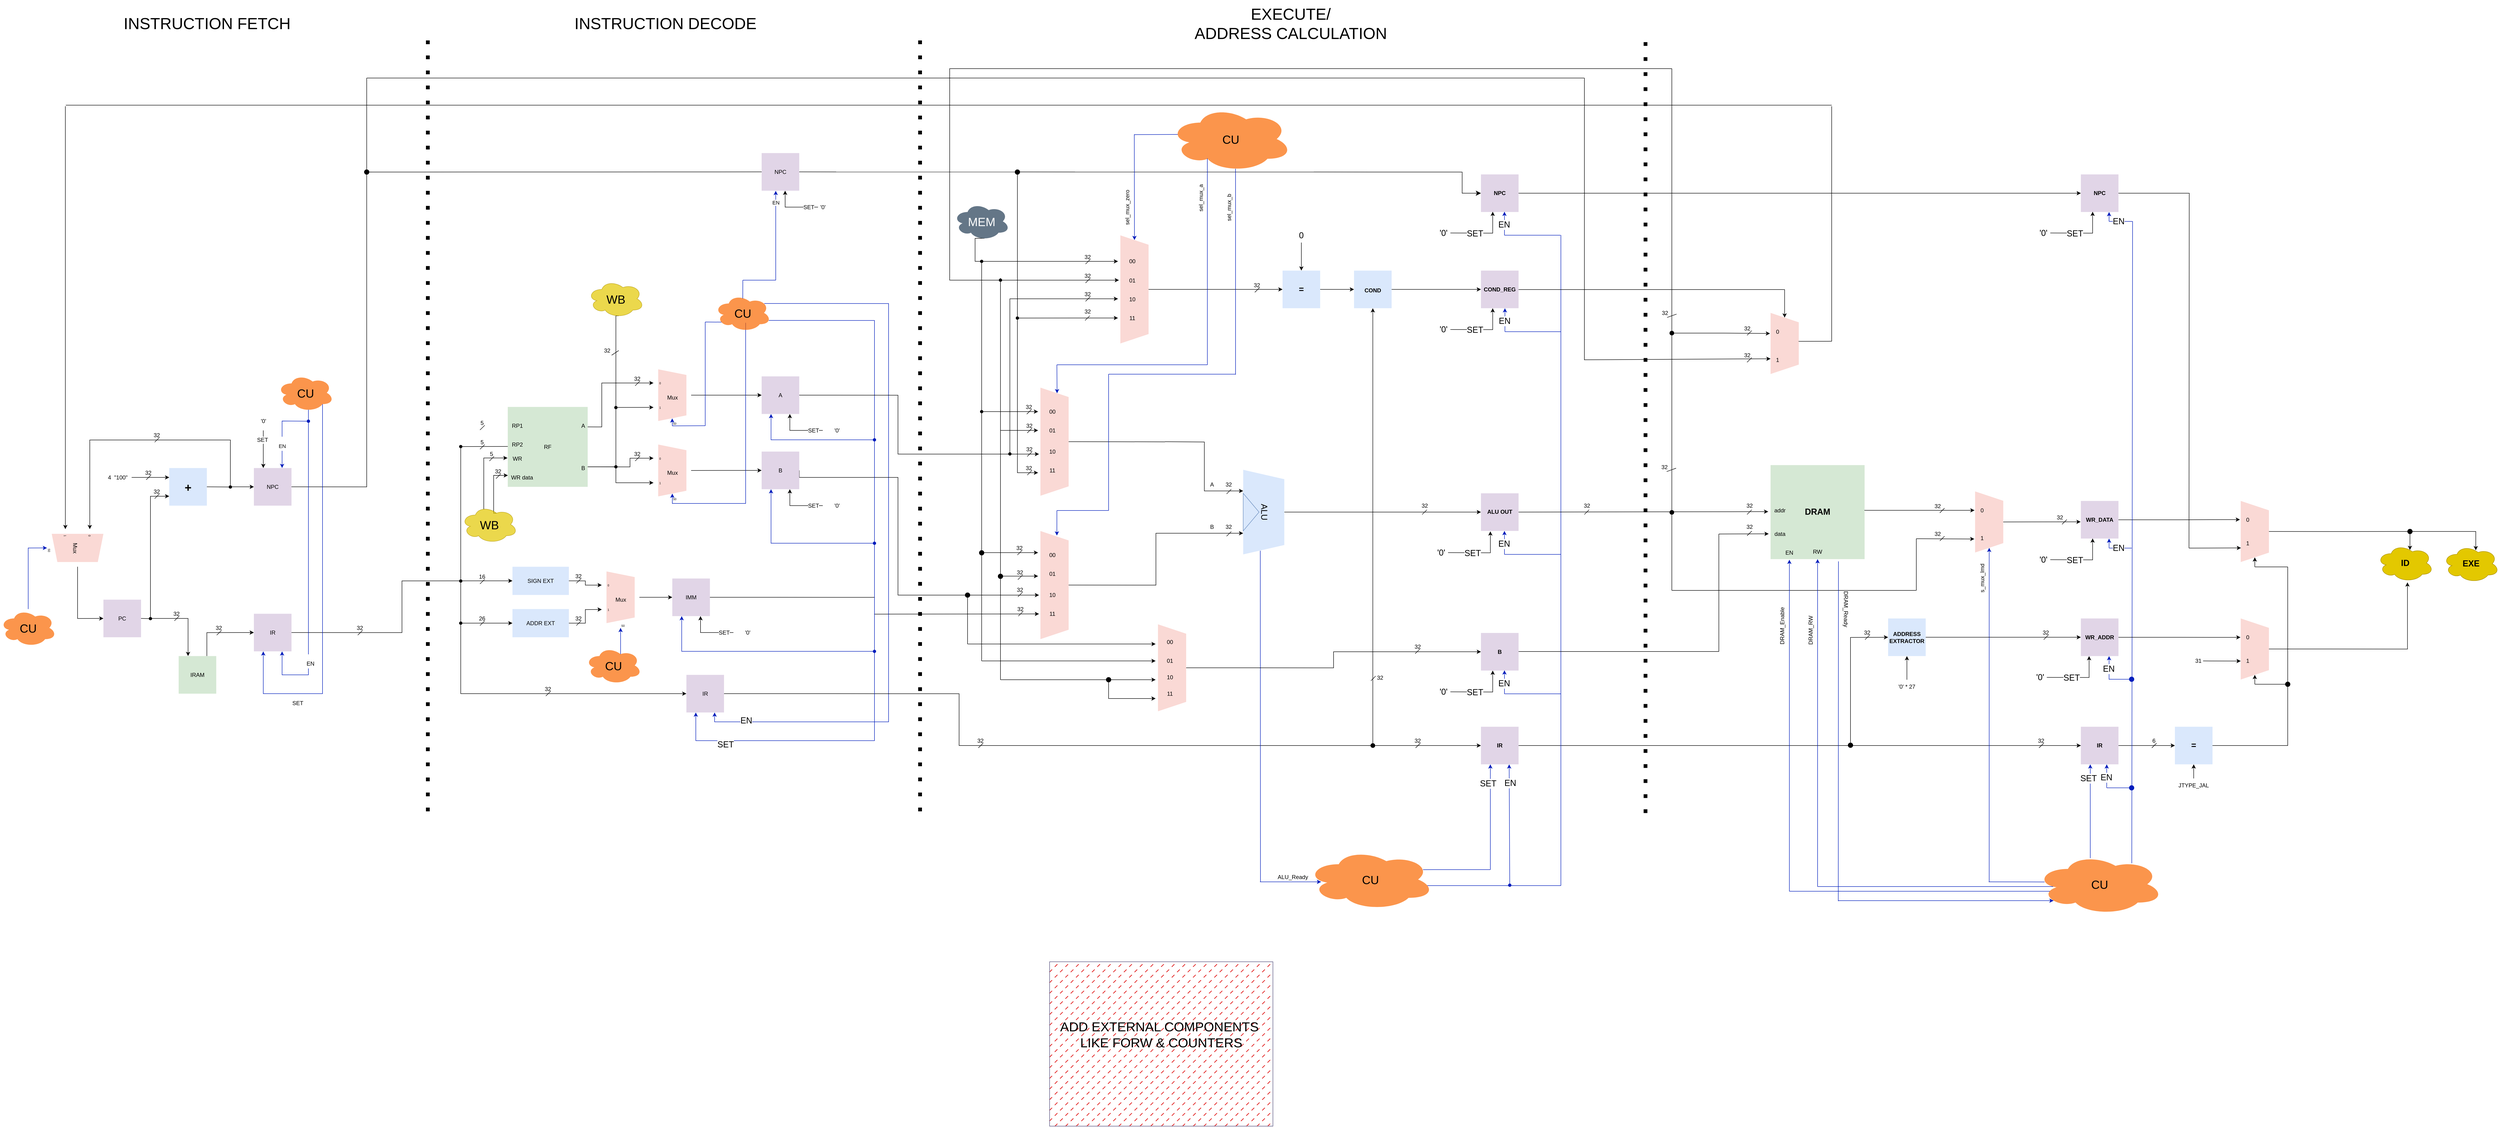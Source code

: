 <mxfile version="21.7.4" type="device">
  <diagram id="PKuwIOO52CEnXTLaivXP" name="DLX">
    <mxGraphModel dx="4780" dy="2500" grid="1" gridSize="10" guides="1" tooltips="1" connect="1" arrows="1" fold="1" page="1" pageScale="1" pageWidth="8000" pageHeight="3000" math="0" shadow="0">
      <root>
        <mxCell id="0" />
        <mxCell id="1" parent="0" />
        <mxCell id="uQGv06zmIQrsjEMMD4d0-6" style="edgeStyle=orthogonalEdgeStyle;rounded=0;orthogonalLoop=1;jettySize=auto;html=1;exitX=1;exitY=0.5;exitDx=0;exitDy=-5;exitPerimeter=0;entryX=0;entryY=0.5;entryDx=0;entryDy=0;fontSize=25;" parent="1" source="2WCjkeM8zDRuVRi0GRMw-1" target="uQGv06zmIQrsjEMMD4d0-1" edge="1">
          <mxGeometry relative="1" as="geometry" />
        </mxCell>
        <mxCell id="2WCjkeM8zDRuVRi0GRMw-1" value="Mux" style="shadow=0;dashed=0;align=center;html=1;strokeWidth=1;shape=mxgraph.electrical.abstract.mux2;rotation=90;fillColor=#fad9d5;strokeColor=none;" parent="1" vertex="1">
          <mxGeometry x="350" y="1299.67" width="80" height="120" as="geometry" />
        </mxCell>
        <mxCell id="uQGv06zmIQrsjEMMD4d0-7" style="edgeStyle=orthogonalEdgeStyle;rounded=0;orthogonalLoop=1;jettySize=auto;html=1;entryX=0;entryY=0.75;entryDx=0;entryDy=0;fontSize=25;startArrow=oval;startFill=1;" parent="1" target="uQGv06zmIQrsjEMMD4d0-4" edge="1">
          <mxGeometry relative="1" as="geometry">
            <Array as="points">
              <mxPoint x="550" y="1510" />
              <mxPoint x="550" y="1250" />
            </Array>
            <mxPoint x="550" y="1510" as="sourcePoint" />
          </mxGeometry>
        </mxCell>
        <mxCell id="uQGv06zmIQrsjEMMD4d0-1" value="PC" style="whiteSpace=wrap;html=1;aspect=fixed;fillColor=#e1d5e7;strokeColor=none;" parent="1" vertex="1">
          <mxGeometry x="450" y="1469.67" width="80" height="80" as="geometry" />
        </mxCell>
        <mxCell id="uQGv06zmIQrsjEMMD4d0-12" style="edgeStyle=orthogonalEdgeStyle;rounded=0;orthogonalLoop=1;jettySize=auto;html=1;fontSize=25;entryX=0;entryY=0.217;entryDx=0;entryDy=3;entryPerimeter=0;targetPerimeterSpacing=0;startArrow=oval;startFill=1;" parent="1" target="2WCjkeM8zDRuVRi0GRMw-1" edge="1">
          <mxGeometry relative="1" as="geometry">
            <Array as="points">
              <mxPoint x="720" y="1230" />
              <mxPoint x="720" y="1130" />
              <mxPoint x="421" y="1130" />
            </Array>
            <mxPoint x="720" y="1230" as="sourcePoint" />
          </mxGeometry>
        </mxCell>
        <mxCell id="uQGv06zmIQrsjEMMD4d0-4" value="&lt;font style=&quot;font-size: 25px;&quot;&gt;&lt;b&gt;+&lt;/b&gt;&lt;/font&gt;" style="whiteSpace=wrap;html=1;aspect=fixed;fillColor=#dae8fc;strokeColor=none;" parent="1" vertex="1">
          <mxGeometry x="590" y="1189.67" width="80" height="80" as="geometry" />
        </mxCell>
        <mxCell id="uQGv06zmIQrsjEMMD4d0-8" value="" style="endArrow=classic;html=1;rounded=0;fontSize=25;entryX=0;entryY=0.25;entryDx=0;entryDy=0;" parent="1" target="uQGv06zmIQrsjEMMD4d0-4" edge="1">
          <mxGeometry width="50" height="50" relative="1" as="geometry">
            <mxPoint x="510" y="1209.67" as="sourcePoint" />
            <mxPoint x="560" y="1189.67" as="targetPoint" />
          </mxGeometry>
        </mxCell>
        <mxCell id="uQGv06zmIQrsjEMMD4d0-10" style="edgeStyle=orthogonalEdgeStyle;rounded=0;orthogonalLoop=1;jettySize=auto;html=1;entryX=0.375;entryY=1;entryDx=10;entryDy=0;entryPerimeter=0;fontSize=25;fillColor=#0050ef;strokeColor=#001DBC;" parent="1" source="uQGv06zmIQrsjEMMD4d0-9" target="2WCjkeM8zDRuVRi0GRMw-1" edge="1">
          <mxGeometry relative="1" as="geometry" />
        </mxCell>
        <mxCell id="uQGv06zmIQrsjEMMD4d0-9" value="CU" style="ellipse;shape=cloud;whiteSpace=wrap;html=1;fontSize=25;fillColor=#fa6800;fontColor=#000000;strokeColor=none;gradientColor=none;opacity=70;" parent="1" vertex="1">
          <mxGeometry x="230" y="1489.67" width="120" height="80" as="geometry" />
        </mxCell>
        <mxCell id="uQGv06zmIQrsjEMMD4d0-95" style="edgeStyle=orthogonalEdgeStyle;rounded=0;orthogonalLoop=1;jettySize=auto;html=1;exitX=1;exitY=0.5;exitDx=0;exitDy=0;fontSize=12;endArrow=none;endFill=0;" parent="1" source="uQGv06zmIQrsjEMMD4d0-11" edge="1">
          <mxGeometry relative="1" as="geometry">
            <Array as="points">
              <mxPoint x="1010" y="1229.67" />
              <mxPoint x="1010" y="1043.67" />
            </Array>
            <mxPoint x="1010" y="560" as="targetPoint" />
          </mxGeometry>
        </mxCell>
        <mxCell id="uQGv06zmIQrsjEMMD4d0-11" value="NPC" style="whiteSpace=wrap;html=1;aspect=fixed;fillColor=#e1d5e7;strokeColor=none;" parent="1" vertex="1">
          <mxGeometry x="770" y="1189.67" width="80" height="80" as="geometry" />
        </mxCell>
        <mxCell id="uQGv06zmIQrsjEMMD4d0-13" value="" style="endArrow=classic;html=1;rounded=0;fontSize=25;entryX=0;entryY=0.5;entryDx=0;entryDy=0;" parent="1" target="uQGv06zmIQrsjEMMD4d0-11" edge="1">
          <mxGeometry width="50" height="50" relative="1" as="geometry">
            <mxPoint x="720" y="1229.67" as="sourcePoint" />
            <mxPoint x="650" y="1209.67" as="targetPoint" />
          </mxGeometry>
        </mxCell>
        <mxCell id="uQGv06zmIQrsjEMMD4d0-14" value="" style="endArrow=classic;html=1;rounded=0;fontSize=25;entryX=0;entryY=0.65;entryDx=0;entryDy=3;entryPerimeter=0;" parent="1" target="2WCjkeM8zDRuVRi0GRMw-1" edge="1">
          <mxGeometry width="50" height="50" relative="1" as="geometry">
            <mxPoint x="369" y="420" as="sourcePoint" />
            <mxPoint x="480" y="1209.67" as="targetPoint" />
          </mxGeometry>
        </mxCell>
        <mxCell id="uQGv06zmIQrsjEMMD4d0-18" style="edgeStyle=orthogonalEdgeStyle;rounded=0;orthogonalLoop=1;jettySize=auto;html=1;exitX=0.75;exitY=0;exitDx=0;exitDy=0;entryX=0;entryY=0.5;entryDx=0;entryDy=0;fontSize=25;" parent="1" source="uQGv06zmIQrsjEMMD4d0-15" target="uQGv06zmIQrsjEMMD4d0-17" edge="1">
          <mxGeometry relative="1" as="geometry" />
        </mxCell>
        <mxCell id="uQGv06zmIQrsjEMMD4d0-15" value="IRAM" style="whiteSpace=wrap;html=1;aspect=fixed;fillColor=#d5e8d4;strokeColor=none;" parent="1" vertex="1">
          <mxGeometry x="610" y="1589.67" width="80" height="80" as="geometry" />
        </mxCell>
        <mxCell id="uQGv06zmIQrsjEMMD4d0-16" value="" style="endArrow=classic;html=1;rounded=0;fontSize=25;entryX=0.25;entryY=0;entryDx=0;entryDy=0;" parent="1" target="uQGv06zmIQrsjEMMD4d0-15" edge="1">
          <mxGeometry width="50" height="50" relative="1" as="geometry">
            <mxPoint x="550" y="1509.67" as="sourcePoint" />
            <mxPoint x="680" y="1519.67" as="targetPoint" />
            <Array as="points">
              <mxPoint x="630" y="1509.67" />
            </Array>
          </mxGeometry>
        </mxCell>
        <mxCell id="uQGv06zmIQrsjEMMD4d0-57" style="edgeStyle=orthogonalEdgeStyle;rounded=0;orthogonalLoop=1;jettySize=auto;html=1;exitX=1;exitY=0.5;exitDx=0;exitDy=0;entryX=0;entryY=0.5;entryDx=0;entryDy=0;fontSize=12;" parent="1" source="uQGv06zmIQrsjEMMD4d0-17" target="uQGv06zmIQrsjEMMD4d0-42" edge="1">
          <mxGeometry relative="1" as="geometry" />
        </mxCell>
        <mxCell id="uQGv06zmIQrsjEMMD4d0-17" value="IR" style="whiteSpace=wrap;html=1;aspect=fixed;fillColor=#e1d5e7;strokeColor=none;" parent="1" vertex="1">
          <mxGeometry x="770" y="1499.67" width="80" height="80" as="geometry" />
        </mxCell>
        <mxCell id="uQGv06zmIQrsjEMMD4d0-20" value="&lt;font style=&quot;font-size: 12px;&quot;&gt;EN&lt;/font&gt;" style="edgeStyle=orthogonalEdgeStyle;rounded=0;orthogonalLoop=1;jettySize=auto;html=1;exitX=0.55;exitY=0.95;exitDx=0;exitDy=0;exitPerimeter=0;entryX=0.75;entryY=1;entryDx=0;entryDy=0;fontSize=25;fillColor=#0050ef;strokeColor=#001DBC;" parent="1" source="uQGv06zmIQrsjEMMD4d0-19" target="uQGv06zmIQrsjEMMD4d0-17" edge="1">
          <mxGeometry x="0.594" y="4" relative="1" as="geometry">
            <Array as="points">
              <mxPoint x="886" y="1629.67" />
              <mxPoint x="830" y="1629.67" />
            </Array>
            <mxPoint as="offset" />
          </mxGeometry>
        </mxCell>
        <mxCell id="uQGv06zmIQrsjEMMD4d0-37" style="edgeStyle=orthogonalEdgeStyle;rounded=0;orthogonalLoop=1;jettySize=auto;html=1;exitX=0.8;exitY=0.8;exitDx=0;exitDy=0;exitPerimeter=0;entryX=0.25;entryY=1;entryDx=0;entryDy=0;fontSize=12;strokeColor=#001DBC;" parent="1" source="uQGv06zmIQrsjEMMD4d0-19" target="uQGv06zmIQrsjEMMD4d0-17" edge="1">
          <mxGeometry relative="1" as="geometry">
            <Array as="points">
              <mxPoint x="916" y="1669.67" />
              <mxPoint x="790" y="1669.67" />
            </Array>
          </mxGeometry>
        </mxCell>
        <mxCell id="uQGv06zmIQrsjEMMD4d0-38" value="SET" style="edgeLabel;html=1;align=center;verticalAlign=middle;resizable=0;points=[];fontSize=12;" parent="uQGv06zmIQrsjEMMD4d0-37" connectable="0" vertex="1">
          <mxGeometry x="0.608" y="-2" relative="1" as="geometry">
            <mxPoint y="22" as="offset" />
          </mxGeometry>
        </mxCell>
        <mxCell id="uQGv06zmIQrsjEMMD4d0-19" value="CU" style="ellipse;shape=cloud;whiteSpace=wrap;html=1;fontSize=25;fillColor=#fa6800;fontColor=#000000;strokeColor=none;gradientColor=none;opacity=70;" parent="1" vertex="1">
          <mxGeometry x="820" y="989.67" width="120" height="80" as="geometry" />
        </mxCell>
        <mxCell id="uQGv06zmIQrsjEMMD4d0-21" value="&lt;font style=&quot;font-size: 11px;&quot;&gt;EN&lt;/font&gt;" style="endArrow=classic;html=1;rounded=0;fontSize=25;entryX=0.75;entryY=0;entryDx=0;entryDy=0;startArrow=oval;startFill=1;fillColor=#0050ef;strokeColor=#001DBC;" parent="1" target="uQGv06zmIQrsjEMMD4d0-11" edge="1">
          <mxGeometry x="0.333" width="50" height="50" relative="1" as="geometry">
            <mxPoint x="886" y="1090" as="sourcePoint" />
            <mxPoint x="980" y="1209.67" as="targetPoint" />
            <Array as="points">
              <mxPoint x="886" y="1089.67" />
              <mxPoint x="830" y="1089.67" />
              <mxPoint x="830" y="1129.67" />
            </Array>
            <mxPoint as="offset" />
          </mxGeometry>
        </mxCell>
        <mxCell id="uQGv06zmIQrsjEMMD4d0-22" value="" style="endArrow=classic;html=1;rounded=0;fontSize=12;entryX=0.25;entryY=0;entryDx=0;entryDy=0;" parent="1" target="uQGv06zmIQrsjEMMD4d0-11" edge="1">
          <mxGeometry width="50" height="50" relative="1" as="geometry">
            <mxPoint x="790" y="1109.67" as="sourcePoint" />
            <mxPoint x="950" y="1249.67" as="targetPoint" />
          </mxGeometry>
        </mxCell>
        <mxCell id="uQGv06zmIQrsjEMMD4d0-23" value="SET" style="edgeLabel;html=1;align=center;verticalAlign=middle;resizable=0;points=[];fontSize=12;" parent="uQGv06zmIQrsjEMMD4d0-22" connectable="0" vertex="1">
          <mxGeometry x="-0.5" y="-2" relative="1" as="geometry">
            <mxPoint as="offset" />
          </mxGeometry>
        </mxCell>
        <mxCell id="uQGv06zmIQrsjEMMD4d0-24" value="&#39;0&#39;" style="text;html=1;resizable=0;autosize=1;align=center;verticalAlign=middle;points=[];fillColor=none;strokeColor=none;rounded=0;fontSize=12;" parent="1" vertex="1">
          <mxGeometry x="775" y="1079.67" width="30" height="20" as="geometry" />
        </mxCell>
        <mxCell id="uQGv06zmIQrsjEMMD4d0-28" value="32" style="text;html=1;resizable=0;autosize=1;align=center;verticalAlign=middle;points=[];fillColor=none;strokeColor=none;rounded=0;fontSize=12;" parent="1" vertex="1">
          <mxGeometry x="530" y="1189.67" width="30" height="20" as="geometry" />
        </mxCell>
        <mxCell id="uQGv06zmIQrsjEMMD4d0-31" value="" style="endArrow=none;html=1;rounded=0;fontSize=12;" parent="1" edge="1">
          <mxGeometry width="50" height="50" relative="1" as="geometry">
            <mxPoint x="541" y="1214.67" as="sourcePoint" />
            <mxPoint x="551" y="1204.67" as="targetPoint" />
          </mxGeometry>
        </mxCell>
        <mxCell id="uQGv06zmIQrsjEMMD4d0-32" value="32" style="text;html=1;resizable=0;autosize=1;align=center;verticalAlign=middle;points=[];fillColor=none;strokeColor=none;rounded=0;fontSize=12;" parent="1" vertex="1">
          <mxGeometry x="590" y="1489.67" width="30" height="20" as="geometry" />
        </mxCell>
        <mxCell id="uQGv06zmIQrsjEMMD4d0-33" value="" style="endArrow=none;html=1;rounded=0;fontSize=12;" parent="1" edge="1">
          <mxGeometry width="50" height="50" relative="1" as="geometry">
            <mxPoint x="601" y="1514.67" as="sourcePoint" />
            <mxPoint x="611" y="1504.67" as="targetPoint" />
          </mxGeometry>
        </mxCell>
        <mxCell id="uQGv06zmIQrsjEMMD4d0-60" style="edgeStyle=orthogonalEdgeStyle;rounded=0;orthogonalLoop=1;jettySize=auto;html=1;exitX=0.4;exitY=0.1;exitDx=0;exitDy=0;exitPerimeter=0;entryX=-0.012;entryY=0.432;entryDx=0;entryDy=0;entryPerimeter=0;fontSize=12;" parent="1" source="uQGv06zmIQrsjEMMD4d0-41" target="uQGv06zmIQrsjEMMD4d0-54" edge="1">
          <mxGeometry relative="1" as="geometry" />
        </mxCell>
        <mxCell id="uQGv06zmIQrsjEMMD4d0-96" style="edgeStyle=orthogonalEdgeStyle;rounded=0;orthogonalLoop=1;jettySize=auto;html=1;exitX=0.625;exitY=0.2;exitDx=0;exitDy=0;exitPerimeter=0;entryX=0.006;entryY=0.283;entryDx=0;entryDy=0;entryPerimeter=0;fontSize=12;" parent="1" source="uQGv06zmIQrsjEMMD4d0-41" target="uQGv06zmIQrsjEMMD4d0-53" edge="1">
          <mxGeometry relative="1" as="geometry">
            <Array as="points">
              <mxPoint x="1280" y="1285.67" />
              <mxPoint x="1280" y="1205.67" />
            </Array>
          </mxGeometry>
        </mxCell>
        <mxCell id="uQGv06zmIQrsjEMMD4d0-41" value="WB" style="ellipse;shape=cloud;whiteSpace=wrap;html=1;fontSize=25;fillColor=#e3c800;fontColor=#000000;strokeColor=#B09500;opacity=70;" parent="1" vertex="1">
          <mxGeometry x="1211" y="1269.67" width="120" height="80" as="geometry" />
        </mxCell>
        <mxCell id="uQGv06zmIQrsjEMMD4d0-46" style="edgeStyle=orthogonalEdgeStyle;rounded=0;orthogonalLoop=1;jettySize=auto;html=1;exitX=1;exitY=0.5;exitDx=0;exitDy=0;entryX=0;entryY=0.217;entryDx=0;entryDy=3;entryPerimeter=0;fontSize=12;" parent="1" source="uQGv06zmIQrsjEMMD4d0-42" target="uQGv06zmIQrsjEMMD4d0-44" edge="1">
          <mxGeometry relative="1" as="geometry" />
        </mxCell>
        <mxCell id="uQGv06zmIQrsjEMMD4d0-42" value="SIGN EXT" style="rounded=0;whiteSpace=wrap;html=1;fontSize=12;fillColor=#dae8fc;strokeColor=none;" parent="1" vertex="1">
          <mxGeometry x="1320" y="1399.67" width="120" height="60" as="geometry" />
        </mxCell>
        <mxCell id="uQGv06zmIQrsjEMMD4d0-45" style="edgeStyle=orthogonalEdgeStyle;rounded=0;orthogonalLoop=1;jettySize=auto;html=1;exitX=1;exitY=0.5;exitDx=0;exitDy=0;entryX=0;entryY=0.65;entryDx=0;entryDy=3;entryPerimeter=0;fontSize=12;" parent="1" source="uQGv06zmIQrsjEMMD4d0-43" target="uQGv06zmIQrsjEMMD4d0-44" edge="1">
          <mxGeometry relative="1" as="geometry" />
        </mxCell>
        <mxCell id="uQGv06zmIQrsjEMMD4d0-43" value="ADDR EXT" style="rounded=0;whiteSpace=wrap;html=1;fontSize=12;fillColor=#dae8fc;strokeColor=none;" parent="1" vertex="1">
          <mxGeometry x="1320" y="1489.67" width="120" height="60" as="geometry" />
        </mxCell>
        <mxCell id="uQGv06zmIQrsjEMMD4d0-64" style="edgeStyle=orthogonalEdgeStyle;rounded=0;orthogonalLoop=1;jettySize=auto;html=1;exitX=1;exitY=0.5;exitDx=0;exitDy=-5;exitPerimeter=0;entryX=0;entryY=0.5;entryDx=0;entryDy=0;fontSize=12;" parent="1" source="uQGv06zmIQrsjEMMD4d0-44" target="uQGv06zmIQrsjEMMD4d0-63" edge="1">
          <mxGeometry relative="1" as="geometry" />
        </mxCell>
        <mxCell id="uQGv06zmIQrsjEMMD4d0-44" value="Mux" style="shadow=0;dashed=0;align=center;html=1;strokeWidth=1;shape=mxgraph.electrical.abstract.mux2;rotation=0;fillColor=#fad9d5;strokeColor=none;" parent="1" vertex="1">
          <mxGeometry x="1510" y="1409.67" width="80" height="120" as="geometry" />
        </mxCell>
        <mxCell id="uQGv06zmIQrsjEMMD4d0-49" style="edgeStyle=orthogonalEdgeStyle;rounded=0;orthogonalLoop=1;jettySize=auto;html=1;exitX=0.625;exitY=0.2;exitDx=0;exitDy=0;exitPerimeter=0;entryX=0.375;entryY=1;entryDx=10;entryDy=0;entryPerimeter=0;fontSize=12;fillColor=#0050ef;strokeColor=#001DBC;" parent="1" source="uQGv06zmIQrsjEMMD4d0-48" target="uQGv06zmIQrsjEMMD4d0-44" edge="1">
          <mxGeometry relative="1" as="geometry" />
        </mxCell>
        <mxCell id="uQGv06zmIQrsjEMMD4d0-48" value="CU" style="ellipse;shape=cloud;whiteSpace=wrap;html=1;fontSize=25;fillColor=#fa6800;fontColor=#000000;strokeColor=none;gradientColor=none;opacity=70;" parent="1" vertex="1">
          <mxGeometry x="1475" y="1569.67" width="120" height="80" as="geometry" />
        </mxCell>
        <mxCell id="uQGv06zmIQrsjEMMD4d0-75" style="edgeStyle=orthogonalEdgeStyle;rounded=0;orthogonalLoop=1;jettySize=auto;html=1;exitX=1;exitY=0.25;exitDx=0;exitDy=0;entryX=0;entryY=0.217;entryDx=0;entryDy=3;entryPerimeter=0;fontSize=12;" parent="1" source="uQGv06zmIQrsjEMMD4d0-50" target="uQGv06zmIQrsjEMMD4d0-68" edge="1">
          <mxGeometry relative="1" as="geometry">
            <Array as="points">
              <mxPoint x="1510" y="1102.67" />
              <mxPoint x="1510" y="1008.67" />
            </Array>
          </mxGeometry>
        </mxCell>
        <mxCell id="uQGv06zmIQrsjEMMD4d0-76" style="edgeStyle=orthogonalEdgeStyle;rounded=0;orthogonalLoop=1;jettySize=auto;html=1;exitX=1;exitY=0.75;exitDx=0;exitDy=0;entryX=0;entryY=0.217;entryDx=0;entryDy=3;entryPerimeter=0;fontSize=12;" parent="1" source="uQGv06zmIQrsjEMMD4d0-50" target="uQGv06zmIQrsjEMMD4d0-67" edge="1">
          <mxGeometry relative="1" as="geometry">
            <Array as="points">
              <mxPoint x="1570" y="1187.67" />
              <mxPoint x="1570" y="1168.67" />
            </Array>
          </mxGeometry>
        </mxCell>
        <mxCell id="uQGv06zmIQrsjEMMD4d0-50" value="RF" style="whiteSpace=wrap;html=1;aspect=fixed;fontSize=12;fillColor=#d5e8d4;strokeColor=none;" parent="1" vertex="1">
          <mxGeometry x="1310" y="1059.67" width="170" height="170" as="geometry" />
        </mxCell>
        <mxCell id="uQGv06zmIQrsjEMMD4d0-53" value="WR data" style="text;html=1;resizable=0;autosize=1;align=center;verticalAlign=middle;points=[];fillColor=none;strokeColor=none;rounded=0;fontSize=12;" parent="1" vertex="1">
          <mxGeometry x="1310" y="1199.67" width="60" height="20" as="geometry" />
        </mxCell>
        <mxCell id="uQGv06zmIQrsjEMMD4d0-54" value="WR" style="text;html=1;resizable=0;autosize=1;align=center;verticalAlign=middle;points=[];fillColor=none;strokeColor=none;rounded=0;fontSize=12;" parent="1" vertex="1">
          <mxGeometry x="1310" y="1159.67" width="40" height="20" as="geometry" />
        </mxCell>
        <mxCell id="uQGv06zmIQrsjEMMD4d0-55" value="RP2" style="text;html=1;resizable=0;autosize=1;align=center;verticalAlign=middle;points=[];fillColor=none;strokeColor=none;rounded=0;fontSize=12;" parent="1" vertex="1">
          <mxGeometry x="1310" y="1129.67" width="40" height="20" as="geometry" />
        </mxCell>
        <mxCell id="uQGv06zmIQrsjEMMD4d0-56" value="RP1" style="text;html=1;resizable=0;autosize=1;align=center;verticalAlign=middle;points=[];fillColor=none;strokeColor=none;rounded=0;fontSize=12;" parent="1" vertex="1">
          <mxGeometry x="1310" y="1089.67" width="40" height="20" as="geometry" />
        </mxCell>
        <mxCell id="uQGv06zmIQrsjEMMD4d0-62" value="" style="endArrow=classic;html=1;rounded=0;fontSize=12;entryX=0;entryY=0.5;entryDx=0;entryDy=0;startArrow=oval;startFill=1;" parent="1" target="uQGv06zmIQrsjEMMD4d0-43" edge="1">
          <mxGeometry width="50" height="50" relative="1" as="geometry">
            <mxPoint x="1210" y="1430" as="sourcePoint" />
            <mxPoint x="1310" y="1509.67" as="targetPoint" />
            <Array as="points">
              <mxPoint x="1210" y="1519.67" />
            </Array>
          </mxGeometry>
        </mxCell>
        <mxCell id="uQGv06zmIQrsjEMMD4d0-165" style="edgeStyle=orthogonalEdgeStyle;rounded=0;orthogonalLoop=1;jettySize=auto;html=1;exitX=1;exitY=0.5;exitDx=0;exitDy=0;fontSize=12;" parent="1" source="uQGv06zmIQrsjEMMD4d0-63" edge="1">
          <mxGeometry relative="1" as="geometry">
            <mxPoint x="2440" y="1500" as="targetPoint" />
          </mxGeometry>
        </mxCell>
        <mxCell id="uQGv06zmIQrsjEMMD4d0-63" value="IMM" style="whiteSpace=wrap;html=1;aspect=fixed;fillColor=#e1d5e7;strokeColor=none;" parent="1" vertex="1">
          <mxGeometry x="1660" y="1424.67" width="80" height="80" as="geometry" />
        </mxCell>
        <mxCell id="uQGv06zmIQrsjEMMD4d0-65" value="SET" style="endArrow=classic;html=1;rounded=0;fontSize=12;entryX=0.75;entryY=1;entryDx=0;entryDy=0;" parent="1" target="uQGv06zmIQrsjEMMD4d0-63" edge="1">
          <mxGeometry x="-0.623" width="50" height="50" relative="1" as="geometry">
            <mxPoint x="1790" y="1539.67" as="sourcePoint" />
            <mxPoint x="1700" y="1389.67" as="targetPoint" />
            <Array as="points">
              <mxPoint x="1720" y="1539.67" />
            </Array>
            <mxPoint as="offset" />
          </mxGeometry>
        </mxCell>
        <mxCell id="uQGv06zmIQrsjEMMD4d0-66" value="&#39;0&#39;" style="text;html=1;resizable=0;autosize=1;align=center;verticalAlign=middle;points=[];fillColor=none;strokeColor=none;rounded=0;fontSize=12;" parent="1" vertex="1">
          <mxGeometry x="1805" y="1529.67" width="30" height="20" as="geometry" />
        </mxCell>
        <mxCell id="uQGv06zmIQrsjEMMD4d0-81" style="edgeStyle=orthogonalEdgeStyle;rounded=0;orthogonalLoop=1;jettySize=auto;html=1;exitX=1;exitY=0.5;exitDx=0;exitDy=-5;exitPerimeter=0;fontSize=12;" parent="1" source="uQGv06zmIQrsjEMMD4d0-67" target="uQGv06zmIQrsjEMMD4d0-80" edge="1">
          <mxGeometry relative="1" as="geometry" />
        </mxCell>
        <mxCell id="uQGv06zmIQrsjEMMD4d0-67" value="Mux" style="shadow=0;dashed=0;align=center;html=1;strokeWidth=1;shape=mxgraph.electrical.abstract.mux2;rotation=0;fillColor=#fad9d5;strokeColor=none;" parent="1" vertex="1">
          <mxGeometry x="1620" y="1139.67" width="80" height="120.33" as="geometry" />
        </mxCell>
        <mxCell id="uQGv06zmIQrsjEMMD4d0-82" style="edgeStyle=orthogonalEdgeStyle;rounded=0;orthogonalLoop=1;jettySize=auto;html=1;exitX=1;exitY=0.5;exitDx=0;exitDy=-5;exitPerimeter=0;fontSize=12;" parent="1" source="uQGv06zmIQrsjEMMD4d0-68" target="uQGv06zmIQrsjEMMD4d0-79" edge="1">
          <mxGeometry relative="1" as="geometry" />
        </mxCell>
        <mxCell id="uQGv06zmIQrsjEMMD4d0-68" value="Mux" style="shadow=0;dashed=0;align=center;html=1;strokeWidth=1;shape=mxgraph.electrical.abstract.mux2;rotation=0;fillColor=#fad9d5;strokeColor=none;" parent="1" vertex="1">
          <mxGeometry x="1620" y="979.67" width="80" height="120" as="geometry" />
        </mxCell>
        <mxCell id="uQGv06zmIQrsjEMMD4d0-71" style="edgeStyle=orthogonalEdgeStyle;rounded=0;orthogonalLoop=1;jettySize=auto;html=1;exitX=0.55;exitY=0.95;exitDx=0;exitDy=0;exitPerimeter=0;fontSize=12;fillColor=#0050ef;strokeColor=#001DBC;" parent="1" edge="1">
          <mxGeometry relative="1" as="geometry">
            <Array as="points">
              <mxPoint x="1816" y="1265" />
              <mxPoint x="1660" y="1265" />
            </Array>
            <mxPoint x="1816" y="880.67" as="sourcePoint" />
            <mxPoint x="1660" y="1244" as="targetPoint" />
          </mxGeometry>
        </mxCell>
        <mxCell id="uQGv06zmIQrsjEMMD4d0-87" style="edgeStyle=orthogonalEdgeStyle;rounded=0;orthogonalLoop=1;jettySize=auto;html=1;exitX=0.96;exitY=0.7;exitDx=0;exitDy=0;exitPerimeter=0;entryX=0.25;entryY=1;entryDx=0;entryDy=0;fontSize=12;fillColor=#0050ef;strokeColor=#001DBC;" parent="1" source="uQGv06zmIQrsjEMMD4d0-69" target="uQGv06zmIQrsjEMMD4d0-79" edge="1">
          <mxGeometry relative="1" as="geometry">
            <Array as="points">
              <mxPoint x="2090" y="875.67" />
              <mxPoint x="2090" y="1129.67" />
              <mxPoint x="1870" y="1129.67" />
            </Array>
          </mxGeometry>
        </mxCell>
        <mxCell id="uQGv06zmIQrsjEMMD4d0-93" style="edgeStyle=orthogonalEdgeStyle;rounded=0;orthogonalLoop=1;jettySize=auto;html=1;exitX=0.88;exitY=0.25;exitDx=0;exitDy=0;exitPerimeter=0;entryX=0.75;entryY=1;entryDx=0;entryDy=0;fontSize=12;fillColor=#0050ef;strokeColor=#001DBC;" parent="1" source="uQGv06zmIQrsjEMMD4d0-69" target="uQGv06zmIQrsjEMMD4d0-91" edge="1">
          <mxGeometry relative="1" as="geometry">
            <Array as="points">
              <mxPoint x="2120" y="839.67" />
              <mxPoint x="2120" y="1729.67" />
              <mxPoint x="1750" y="1729.67" />
            </Array>
          </mxGeometry>
        </mxCell>
        <mxCell id="uQGv06zmIQrsjEMMD4d0-184" value="EN" style="edgeLabel;html=1;align=center;verticalAlign=middle;resizable=0;points=[];fontSize=18;" parent="uQGv06zmIQrsjEMMD4d0-93" connectable="0" vertex="1">
          <mxGeometry x="0.888" y="-3" relative="1" as="geometry">
            <mxPoint as="offset" />
          </mxGeometry>
        </mxCell>
        <mxCell id="uQGv06zmIQrsjEMMD4d0-69" value="CU" style="ellipse;shape=cloud;whiteSpace=wrap;html=1;fontSize=25;fillColor=#fa6800;fontColor=#000000;strokeColor=none;gradientColor=none;opacity=70;" parent="1" vertex="1">
          <mxGeometry x="1750" y="819.67" width="120" height="80" as="geometry" />
        </mxCell>
        <mxCell id="uQGv06zmIQrsjEMMD4d0-73" style="edgeStyle=orthogonalEdgeStyle;rounded=0;orthogonalLoop=1;jettySize=auto;html=1;exitX=0.55;exitY=0.95;exitDx=0;exitDy=0;exitPerimeter=0;entryX=0;entryY=0.65;entryDx=0;entryDy=3;entryPerimeter=0;fontSize=12;" parent="1" source="uQGv06zmIQrsjEMMD4d0-72" target="uQGv06zmIQrsjEMMD4d0-68" edge="1">
          <mxGeometry relative="1" as="geometry">
            <Array as="points">
              <mxPoint x="1540" y="865.67" />
              <mxPoint x="1540" y="1060.67" />
            </Array>
          </mxGeometry>
        </mxCell>
        <mxCell id="uQGv06zmIQrsjEMMD4d0-72" value="WB" style="ellipse;shape=cloud;whiteSpace=wrap;html=1;fontSize=25;fillColor=#e3c800;fontColor=#000000;strokeColor=#B09500;opacity=70;" parent="1" vertex="1">
          <mxGeometry x="1480" y="789.67" width="120" height="80" as="geometry" />
        </mxCell>
        <mxCell id="uQGv06zmIQrsjEMMD4d0-74" value="" style="endArrow=classic;html=1;rounded=0;fontSize=12;startArrow=oval;startFill=1;" parent="1" edge="1">
          <mxGeometry width="50" height="50" relative="1" as="geometry">
            <mxPoint x="1540" y="1061" as="sourcePoint" />
            <mxPoint x="1620" y="1221" as="targetPoint" />
            <Array as="points">
              <mxPoint x="1540" y="1221" />
            </Array>
          </mxGeometry>
        </mxCell>
        <mxCell id="uQGv06zmIQrsjEMMD4d0-77" value="A" style="text;html=1;resizable=0;autosize=1;align=center;verticalAlign=middle;points=[];fillColor=none;strokeColor=none;rounded=0;fontSize=12;" parent="1" vertex="1">
          <mxGeometry x="1460" y="1089.67" width="20" height="20" as="geometry" />
        </mxCell>
        <mxCell id="uQGv06zmIQrsjEMMD4d0-78" value="B" style="text;html=1;resizable=0;autosize=1;align=center;verticalAlign=middle;points=[];fillColor=none;strokeColor=none;rounded=0;fontSize=12;" parent="1" vertex="1">
          <mxGeometry x="1460" y="1179.67" width="20" height="20" as="geometry" />
        </mxCell>
        <mxCell id="uQGv06zmIQrsjEMMD4d0-141" style="edgeStyle=orthogonalEdgeStyle;rounded=0;orthogonalLoop=1;jettySize=auto;html=1;exitX=1;exitY=0.5;exitDx=0;exitDy=0;fontSize=12;" parent="1" source="uQGv06zmIQrsjEMMD4d0-79" edge="1">
          <mxGeometry relative="1" as="geometry">
            <mxPoint x="2440" y="1160" as="targetPoint" />
            <Array as="points">
              <mxPoint x="2140" y="1035" />
              <mxPoint x="2140" y="1160" />
              <mxPoint x="2435" y="1160" />
            </Array>
          </mxGeometry>
        </mxCell>
        <mxCell id="uQGv06zmIQrsjEMMD4d0-79" value="A" style="whiteSpace=wrap;html=1;aspect=fixed;fillColor=#e1d5e7;strokeColor=none;" parent="1" vertex="1">
          <mxGeometry x="1850" y="994.67" width="80" height="80" as="geometry" />
        </mxCell>
        <mxCell id="uQGv06zmIQrsjEMMD4d0-162" style="edgeStyle=orthogonalEdgeStyle;rounded=0;orthogonalLoop=1;jettySize=auto;html=1;exitX=1;exitY=0.5;exitDx=0;exitDy=0;fontSize=12;" parent="1" source="uQGv06zmIQrsjEMMD4d0-80" edge="1">
          <mxGeometry relative="1" as="geometry">
            <mxPoint x="2440" y="1460" as="targetPoint" />
            <Array as="points">
              <mxPoint x="1930" y="1209.67" />
              <mxPoint x="2140" y="1209.67" />
              <mxPoint x="2140" y="1459.67" />
            </Array>
          </mxGeometry>
        </mxCell>
        <mxCell id="uQGv06zmIQrsjEMMD4d0-80" value="B" style="whiteSpace=wrap;html=1;aspect=fixed;fillColor=#e1d5e7;strokeColor=none;" parent="1" vertex="1">
          <mxGeometry x="1850" y="1154.67" width="80" height="80" as="geometry" />
        </mxCell>
        <mxCell id="uQGv06zmIQrsjEMMD4d0-83" value="SET" style="endArrow=classic;html=1;rounded=0;fontSize=12;entryX=0.75;entryY=1;entryDx=0;entryDy=0;" parent="1" edge="1">
          <mxGeometry x="-0.623" width="50" height="50" relative="1" as="geometry">
            <mxPoint x="1980" y="1269.67" as="sourcePoint" />
            <mxPoint x="1910" y="1234.67" as="targetPoint" />
            <Array as="points">
              <mxPoint x="1910" y="1269.67" />
            </Array>
            <mxPoint as="offset" />
          </mxGeometry>
        </mxCell>
        <mxCell id="uQGv06zmIQrsjEMMD4d0-84" value="&#39;0&#39;" style="text;html=1;resizable=0;autosize=1;align=center;verticalAlign=middle;points=[];fillColor=none;strokeColor=none;rounded=0;fontSize=12;" parent="1" vertex="1">
          <mxGeometry x="1995" y="1259.67" width="30" height="20" as="geometry" />
        </mxCell>
        <mxCell id="uQGv06zmIQrsjEMMD4d0-85" value="SET" style="endArrow=classic;html=1;rounded=0;fontSize=12;entryX=0.75;entryY=1;entryDx=0;entryDy=0;" parent="1" edge="1">
          <mxGeometry x="-0.623" width="50" height="50" relative="1" as="geometry">
            <mxPoint x="1980" y="1109.67" as="sourcePoint" />
            <mxPoint x="1910" y="1074.67" as="targetPoint" />
            <Array as="points">
              <mxPoint x="1910" y="1109.67" />
            </Array>
            <mxPoint as="offset" />
          </mxGeometry>
        </mxCell>
        <mxCell id="uQGv06zmIQrsjEMMD4d0-86" value="&#39;0&#39;" style="text;html=1;resizable=0;autosize=1;align=center;verticalAlign=middle;points=[];fillColor=none;strokeColor=none;rounded=0;fontSize=12;" parent="1" vertex="1">
          <mxGeometry x="1995" y="1099.67" width="30" height="20" as="geometry" />
        </mxCell>
        <mxCell id="uQGv06zmIQrsjEMMD4d0-89" value="" style="endArrow=classic;html=1;rounded=0;fontSize=12;entryX=0.25;entryY=1;entryDx=0;entryDy=0;fillColor=#0050ef;strokeColor=#001DBC;startArrow=oval;startFill=1;" parent="1" target="uQGv06zmIQrsjEMMD4d0-80" edge="1">
          <mxGeometry width="50" height="50" relative="1" as="geometry">
            <mxPoint x="2090" y="1129.67" as="sourcePoint" />
            <mxPoint x="2090" y="1149.67" as="targetPoint" />
            <Array as="points">
              <mxPoint x="2090" y="1349.67" />
              <mxPoint x="1870" y="1349.67" />
            </Array>
          </mxGeometry>
        </mxCell>
        <mxCell id="uQGv06zmIQrsjEMMD4d0-90" value="" style="endArrow=classic;html=1;rounded=0;fontSize=12;entryX=0.25;entryY=1;entryDx=0;entryDy=0;fillColor=#0050ef;strokeColor=#001DBC;startArrow=oval;startFill=1;" parent="1" target="uQGv06zmIQrsjEMMD4d0-63" edge="1">
          <mxGeometry width="50" height="50" relative="1" as="geometry">
            <mxPoint x="2090" y="1349.67" as="sourcePoint" />
            <mxPoint x="1950" y="1409.67" as="targetPoint" />
            <Array as="points">
              <mxPoint x="2090" y="1579.67" />
              <mxPoint x="1890" y="1579.67" />
              <mxPoint x="1680" y="1579.67" />
            </Array>
          </mxGeometry>
        </mxCell>
        <mxCell id="uQGv06zmIQrsjEMMD4d0-186" style="edgeStyle=orthogonalEdgeStyle;rounded=0;orthogonalLoop=1;jettySize=auto;html=1;exitX=1;exitY=0.5;exitDx=0;exitDy=0;entryX=0;entryY=0.5;entryDx=0;entryDy=0;fontSize=18;" parent="1" source="uQGv06zmIQrsjEMMD4d0-91" target="uQGv06zmIQrsjEMMD4d0-179" edge="1">
          <mxGeometry relative="1" as="geometry">
            <Array as="points">
              <mxPoint x="2270" y="1670" />
              <mxPoint x="2270" y="1780" />
            </Array>
          </mxGeometry>
        </mxCell>
        <mxCell id="uQGv06zmIQrsjEMMD4d0-91" value="IR" style="whiteSpace=wrap;html=1;aspect=fixed;fillColor=#e1d5e7;strokeColor=none;" parent="1" vertex="1">
          <mxGeometry x="1690" y="1629.67" width="80" height="80" as="geometry" />
        </mxCell>
        <mxCell id="uQGv06zmIQrsjEMMD4d0-92" value="" style="endArrow=classic;html=1;rounded=0;fontSize=12;entryX=0;entryY=0.5;entryDx=0;entryDy=0;startArrow=oval;startFill=1;" parent="1" target="uQGv06zmIQrsjEMMD4d0-91" edge="1">
          <mxGeometry width="50" height="50" relative="1" as="geometry">
            <mxPoint x="1210" y="1519.67" as="sourcePoint" />
            <mxPoint x="1530" y="1569.67" as="targetPoint" />
            <Array as="points">
              <mxPoint x="1210" y="1669.67" />
              <mxPoint x="1650" y="1669.67" />
            </Array>
          </mxGeometry>
        </mxCell>
        <mxCell id="uQGv06zmIQrsjEMMD4d0-94" value="" style="endArrow=classic;html=1;rounded=0;fontSize=12;entryX=0.25;entryY=1;entryDx=0;entryDy=0;fillColor=#0050ef;strokeColor=#001DBC;startArrow=oval;startFill=1;" parent="1" target="uQGv06zmIQrsjEMMD4d0-91" edge="1">
          <mxGeometry width="50" height="50" relative="1" as="geometry">
            <mxPoint x="2090" y="1579.67" as="sourcePoint" />
            <mxPoint x="1950" y="1619.67" as="targetPoint" />
            <Array as="points">
              <mxPoint x="2090" y="1769.67" />
              <mxPoint x="1710" y="1769.67" />
            </Array>
          </mxGeometry>
        </mxCell>
        <mxCell id="uQGv06zmIQrsjEMMD4d0-185" value="SET" style="edgeLabel;html=1;align=center;verticalAlign=middle;resizable=0;points=[];fontSize=18;" parent="uQGv06zmIQrsjEMMD4d0-94" connectable="0" vertex="1">
          <mxGeometry x="0.613" y="8" relative="1" as="geometry">
            <mxPoint x="1" as="offset" />
          </mxGeometry>
        </mxCell>
        <mxCell id="uQGv06zmIQrsjEMMD4d0-97" value="" style="endArrow=none;html=1;rounded=0;fontSize=12;" parent="1" edge="1">
          <mxGeometry width="50" height="50" relative="1" as="geometry">
            <mxPoint x="1531" y="949.67" as="sourcePoint" />
            <mxPoint x="1546" y="939.67" as="targetPoint" />
          </mxGeometry>
        </mxCell>
        <mxCell id="uQGv06zmIQrsjEMMD4d0-98" value="32" style="text;html=1;resizable=0;autosize=1;align=center;verticalAlign=middle;points=[];fillColor=none;strokeColor=none;rounded=0;fontSize=12;" parent="1" vertex="1">
          <mxGeometry x="1506" y="929.67" width="30" height="20" as="geometry" />
        </mxCell>
        <mxCell id="uQGv06zmIQrsjEMMD4d0-99" value="32" style="text;html=1;resizable=0;autosize=1;align=center;verticalAlign=middle;points=[];fillColor=none;strokeColor=none;rounded=0;fontSize=12;" parent="1" vertex="1">
          <mxGeometry x="680" y="1520.17" width="30" height="20" as="geometry" />
        </mxCell>
        <mxCell id="uQGv06zmIQrsjEMMD4d0-100" value="" style="endArrow=none;html=1;rounded=0;fontSize=12;" parent="1" edge="1">
          <mxGeometry width="50" height="50" relative="1" as="geometry">
            <mxPoint x="691" y="1545.17" as="sourcePoint" />
            <mxPoint x="701" y="1535.17" as="targetPoint" />
          </mxGeometry>
        </mxCell>
        <mxCell id="uQGv06zmIQrsjEMMD4d0-101" value="32" style="text;html=1;resizable=0;autosize=1;align=center;verticalAlign=middle;points=[];fillColor=none;strokeColor=none;rounded=0;fontSize=12;" parent="1" vertex="1">
          <mxGeometry x="548" y="1229.67" width="30" height="20" as="geometry" />
        </mxCell>
        <mxCell id="uQGv06zmIQrsjEMMD4d0-102" value="" style="endArrow=none;html=1;rounded=0;fontSize=12;" parent="1" edge="1">
          <mxGeometry width="50" height="50" relative="1" as="geometry">
            <mxPoint x="559" y="1254.67" as="sourcePoint" />
            <mxPoint x="569" y="1244.67" as="targetPoint" />
          </mxGeometry>
        </mxCell>
        <mxCell id="uQGv06zmIQrsjEMMD4d0-103" value="32" style="text;html=1;resizable=0;autosize=1;align=center;verticalAlign=middle;points=[];fillColor=none;strokeColor=none;rounded=0;fontSize=12;" parent="1" vertex="1">
          <mxGeometry x="548" y="1109.67" width="30" height="20" as="geometry" />
        </mxCell>
        <mxCell id="uQGv06zmIQrsjEMMD4d0-104" value="" style="endArrow=none;html=1;rounded=0;fontSize=12;" parent="1" edge="1">
          <mxGeometry width="50" height="50" relative="1" as="geometry">
            <mxPoint x="559" y="1134.67" as="sourcePoint" />
            <mxPoint x="569" y="1124.67" as="targetPoint" />
          </mxGeometry>
        </mxCell>
        <mxCell id="uQGv06zmIQrsjEMMD4d0-105" value="16" style="text;html=1;resizable=0;autosize=1;align=center;verticalAlign=middle;points=[];fillColor=none;strokeColor=none;rounded=0;fontSize=12;" parent="1" vertex="1">
          <mxGeometry x="1240" y="1411.17" width="30" height="20" as="geometry" />
        </mxCell>
        <mxCell id="uQGv06zmIQrsjEMMD4d0-106" value="" style="endArrow=none;html=1;rounded=0;fontSize=12;" parent="1" edge="1">
          <mxGeometry width="50" height="50" relative="1" as="geometry">
            <mxPoint x="1251" y="1436.17" as="sourcePoint" />
            <mxPoint x="1261" y="1426.17" as="targetPoint" />
          </mxGeometry>
        </mxCell>
        <mxCell id="uQGv06zmIQrsjEMMD4d0-107" value="26" style="text;html=1;resizable=0;autosize=1;align=center;verticalAlign=middle;points=[];fillColor=none;strokeColor=none;rounded=0;fontSize=12;" parent="1" vertex="1">
          <mxGeometry x="1240" y="1499.67" width="30" height="20" as="geometry" />
        </mxCell>
        <mxCell id="uQGv06zmIQrsjEMMD4d0-108" value="" style="endArrow=none;html=1;rounded=0;fontSize=12;" parent="1" edge="1">
          <mxGeometry width="50" height="50" relative="1" as="geometry">
            <mxPoint x="1251" y="1524.67" as="sourcePoint" />
            <mxPoint x="1261" y="1514.67" as="targetPoint" />
          </mxGeometry>
        </mxCell>
        <mxCell id="uQGv06zmIQrsjEMMD4d0-109" value="32" style="text;html=1;resizable=0;autosize=1;align=center;verticalAlign=middle;points=[];fillColor=none;strokeColor=none;rounded=0;fontSize=12;" parent="1" vertex="1">
          <mxGeometry x="1445" y="1409.67" width="30" height="20" as="geometry" />
        </mxCell>
        <mxCell id="uQGv06zmIQrsjEMMD4d0-110" value="" style="endArrow=none;html=1;rounded=0;fontSize=12;" parent="1" edge="1">
          <mxGeometry width="50" height="50" relative="1" as="geometry">
            <mxPoint x="1456" y="1434.67" as="sourcePoint" />
            <mxPoint x="1466" y="1424.67" as="targetPoint" />
          </mxGeometry>
        </mxCell>
        <mxCell id="uQGv06zmIQrsjEMMD4d0-111" value="32" style="text;html=1;resizable=0;autosize=1;align=center;verticalAlign=middle;points=[];fillColor=none;strokeColor=none;rounded=0;fontSize=12;" parent="1" vertex="1">
          <mxGeometry x="1445" y="1499.67" width="30" height="20" as="geometry" />
        </mxCell>
        <mxCell id="uQGv06zmIQrsjEMMD4d0-112" value="" style="endArrow=none;html=1;rounded=0;fontSize=12;" parent="1" edge="1">
          <mxGeometry width="50" height="50" relative="1" as="geometry">
            <mxPoint x="1456" y="1524.67" as="sourcePoint" />
            <mxPoint x="1466" y="1514.67" as="targetPoint" />
          </mxGeometry>
        </mxCell>
        <mxCell id="uQGv06zmIQrsjEMMD4d0-117" value="5" style="text;html=1;resizable=0;autosize=1;align=center;verticalAlign=middle;points=[];fillColor=none;strokeColor=none;rounded=0;fontSize=12;" parent="1" vertex="1">
          <mxGeometry x="1245" y="1124.67" width="20" height="20" as="geometry" />
        </mxCell>
        <mxCell id="uQGv06zmIQrsjEMMD4d0-118" value="" style="endArrow=none;html=1;rounded=0;fontSize=12;" parent="1" edge="1">
          <mxGeometry width="50" height="50" relative="1" as="geometry">
            <mxPoint x="1251" y="1149.67" as="sourcePoint" />
            <mxPoint x="1261" y="1139.67" as="targetPoint" />
          </mxGeometry>
        </mxCell>
        <mxCell id="uQGv06zmIQrsjEMMD4d0-119" value="5&lt;span style=&quot;color: rgba(0, 0, 0, 0); font-family: monospace; font-size: 0px; text-align: start;&quot;&gt;%3CmxGraphModel%3E%3Croot%3E%3CmxCell%20id%3D%220%22%2F%3E%3CmxCell%20id%3D%221%22%20parent%3D%220%22%2F%3E%3CmxCell%20id%3D%222%22%20value%3D%2216%22%20style%3D%22text%3Bhtml%3D1%3Bresizable%3D0%3Bautosize%3D1%3Balign%3Dcenter%3BverticalAlign%3Dmiddle%3Bpoints%3D%5B%5D%3BfillColor%3Dnone%3BstrokeColor%3Dnone%3Brounded%3D0%3BfontSize%3D12%3B%22%20vertex%3D%221%22%20parent%3D%221%22%3E%3CmxGeometry%20x%3D%221190%22%20y%3D%22565%22%20width%3D%2230%22%20height%3D%2220%22%20as%3D%22geometry%22%2F%3E%3C%2FmxCell%3E%3CmxCell%20id%3D%223%22%20value%3D%22%22%20style%3D%22endArrow%3Dnone%3Bhtml%3D1%3Brounded%3D0%3BfontSize%3D12%3B%22%20edge%3D%221%22%20parent%3D%221%22%3E%3CmxGeometry%20width%3D%2250%22%20height%3D%2250%22%20relative%3D%221%22%20as%3D%22geometry%22%3E%3CmxPoint%20x%3D%221201%22%20y%3D%22590%22%20as%3D%22sourcePoint%22%2F%3E%3CmxPoint%20x%3D%221211%22%20y%3D%22580%22%20as%3D%22targetPoint%22%2F%3E%3C%2FmxGeometry%3E%3C%2FmxCell%3E%3C%2Froot%3E%3C%2FmxGraphModel%3E&lt;/span&gt;" style="text;html=1;resizable=0;autosize=1;align=center;verticalAlign=middle;points=[];fillColor=none;strokeColor=none;rounded=0;fontSize=12;" parent="1" vertex="1">
          <mxGeometry x="1245" y="1083.67" width="20" height="20" as="geometry" />
        </mxCell>
        <mxCell id="uQGv06zmIQrsjEMMD4d0-120" value="" style="endArrow=none;html=1;rounded=0;fontSize=12;" parent="1" edge="1">
          <mxGeometry width="50" height="50" relative="1" as="geometry">
            <mxPoint x="1251" y="1108.67" as="sourcePoint" />
            <mxPoint x="1261" y="1098.67" as="targetPoint" />
          </mxGeometry>
        </mxCell>
        <mxCell id="uQGv06zmIQrsjEMMD4d0-121" value="5" style="text;html=1;resizable=0;autosize=1;align=center;verticalAlign=middle;points=[];fillColor=none;strokeColor=none;rounded=0;fontSize=12;" parent="1" vertex="1">
          <mxGeometry x="1265" y="1149.67" width="20" height="20" as="geometry" />
        </mxCell>
        <mxCell id="uQGv06zmIQrsjEMMD4d0-122" value="" style="endArrow=none;html=1;rounded=0;fontSize=12;" parent="1" edge="1">
          <mxGeometry width="50" height="50" relative="1" as="geometry">
            <mxPoint x="1271" y="1174.67" as="sourcePoint" />
            <mxPoint x="1281" y="1164.67" as="targetPoint" />
          </mxGeometry>
        </mxCell>
        <mxCell id="uQGv06zmIQrsjEMMD4d0-123" value="32" style="text;html=1;resizable=0;autosize=1;align=center;verticalAlign=middle;points=[];fillColor=none;strokeColor=none;rounded=0;fontSize=12;" parent="1" vertex="1">
          <mxGeometry x="1274" y="1187.17" width="30" height="20" as="geometry" />
        </mxCell>
        <mxCell id="uQGv06zmIQrsjEMMD4d0-124" value="" style="endArrow=none;html=1;rounded=0;fontSize=12;" parent="1" edge="1">
          <mxGeometry width="50" height="50" relative="1" as="geometry">
            <mxPoint x="1285" y="1212.17" as="sourcePoint" />
            <mxPoint x="1295" y="1202.17" as="targetPoint" />
          </mxGeometry>
        </mxCell>
        <mxCell id="uQGv06zmIQrsjEMMD4d0-125" value="32" style="text;html=1;resizable=0;autosize=1;align=center;verticalAlign=middle;points=[];fillColor=none;strokeColor=none;rounded=0;fontSize=12;" parent="1" vertex="1">
          <mxGeometry x="1570" y="1149.67" width="30" height="20" as="geometry" />
        </mxCell>
        <mxCell id="uQGv06zmIQrsjEMMD4d0-126" value="" style="endArrow=none;html=1;rounded=0;fontSize=12;" parent="1" edge="1">
          <mxGeometry width="50" height="50" relative="1" as="geometry">
            <mxPoint x="1581" y="1174.67" as="sourcePoint" />
            <mxPoint x="1591" y="1164.67" as="targetPoint" />
          </mxGeometry>
        </mxCell>
        <mxCell id="uQGv06zmIQrsjEMMD4d0-127" value="32" style="text;html=1;resizable=0;autosize=1;align=center;verticalAlign=middle;points=[];fillColor=none;strokeColor=none;rounded=0;fontSize=12;" parent="1" vertex="1">
          <mxGeometry x="1570" y="989.67" width="30" height="20" as="geometry" />
        </mxCell>
        <mxCell id="uQGv06zmIQrsjEMMD4d0-128" value="" style="endArrow=none;html=1;rounded=0;fontSize=12;" parent="1" edge="1">
          <mxGeometry width="50" height="50" relative="1" as="geometry">
            <mxPoint x="1581" y="1014.67" as="sourcePoint" />
            <mxPoint x="1591" y="1004.67" as="targetPoint" />
          </mxGeometry>
        </mxCell>
        <mxCell id="uQGv06zmIQrsjEMMD4d0-131" value="4&amp;nbsp; &quot;100&quot;" style="text;html=1;resizable=0;autosize=1;align=center;verticalAlign=middle;points=[];fillColor=none;strokeColor=none;rounded=0;fontSize=12;" parent="1" vertex="1">
          <mxGeometry x="450" y="1199.67" width="60" height="20" as="geometry" />
        </mxCell>
        <mxCell id="uQGv06zmIQrsjEMMD4d0-175" style="edgeStyle=orthogonalEdgeStyle;rounded=0;orthogonalLoop=1;jettySize=auto;html=1;exitX=0.5;exitY=0;exitDx=0;exitDy=0;fontSize=18;endArrow=none;endFill=0;" parent="1" source="uQGv06zmIQrsjEMMD4d0-136" edge="1">
          <mxGeometry relative="1" as="geometry">
            <mxPoint x="2708" y="1134" as="targetPoint" />
          </mxGeometry>
        </mxCell>
        <mxCell id="uQGv06zmIQrsjEMMD4d0-136" value="" style="shape=trapezoid;perimeter=trapezoidPerimeter;whiteSpace=wrap;html=1;fixedSize=1;fontSize=12;rotation=90;fillColor=#fad9d5;strokeColor=none;" parent="1" vertex="1">
          <mxGeometry x="2358" y="1103.67" width="230" height="60" as="geometry" />
        </mxCell>
        <mxCell id="uQGv06zmIQrsjEMMD4d0-137" value="10" style="text;html=1;align=center;verticalAlign=middle;resizable=0;points=[];autosize=1;strokeColor=none;fillColor=none;fontSize=12;" parent="1" vertex="1">
          <mxGeometry x="2453" y="1144.67" width="30" height="20" as="geometry" />
        </mxCell>
        <mxCell id="uQGv06zmIQrsjEMMD4d0-138" value="01" style="text;html=1;align=center;verticalAlign=middle;resizable=0;points=[];autosize=1;strokeColor=none;fillColor=none;fontSize=12;" parent="1" vertex="1">
          <mxGeometry x="2453" y="1099.67" width="30" height="20" as="geometry" />
        </mxCell>
        <mxCell id="uQGv06zmIQrsjEMMD4d0-139" value="00" style="text;html=1;align=center;verticalAlign=middle;resizable=0;points=[];autosize=1;strokeColor=none;fillColor=none;fontSize=12;" parent="1" vertex="1">
          <mxGeometry x="2453" y="1059.67" width="30" height="20" as="geometry" />
        </mxCell>
        <mxCell id="uQGv06zmIQrsjEMMD4d0-140" value="11" style="text;html=1;align=center;verticalAlign=middle;resizable=0;points=[];autosize=1;strokeColor=none;fillColor=none;fontSize=12;" parent="1" vertex="1">
          <mxGeometry x="2453" y="1184.67" width="30" height="20" as="geometry" />
        </mxCell>
        <mxCell id="uQGv06zmIQrsjEMMD4d0-247" style="edgeStyle=orthogonalEdgeStyle;rounded=0;orthogonalLoop=1;jettySize=auto;html=1;exitX=0.5;exitY=0;exitDx=0;exitDy=0;fontSize=18;" parent="1" source="uQGv06zmIQrsjEMMD4d0-142" target="uQGv06zmIQrsjEMMD4d0-246" edge="1">
          <mxGeometry relative="1" as="geometry" />
        </mxCell>
        <mxCell id="uQGv06zmIQrsjEMMD4d0-142" value="" style="shape=trapezoid;perimeter=trapezoidPerimeter;whiteSpace=wrap;html=1;fixedSize=1;fontSize=12;rotation=90;fillColor=#fad9d5;strokeColor=none;" parent="1" vertex="1">
          <mxGeometry x="2528" y="779.67" width="230" height="60" as="geometry" />
        </mxCell>
        <mxCell id="uQGv06zmIQrsjEMMD4d0-143" value="10" style="text;html=1;align=center;verticalAlign=middle;resizable=0;points=[];autosize=1;strokeColor=none;fillColor=none;fontSize=12;" parent="1" vertex="1">
          <mxGeometry x="2623" y="820.67" width="30" height="20" as="geometry" />
        </mxCell>
        <mxCell id="uQGv06zmIQrsjEMMD4d0-144" value="01" style="text;html=1;align=center;verticalAlign=middle;resizable=0;points=[];autosize=1;strokeColor=none;fillColor=none;fontSize=12;" parent="1" vertex="1">
          <mxGeometry x="2623" y="780.67" width="30" height="20" as="geometry" />
        </mxCell>
        <mxCell id="uQGv06zmIQrsjEMMD4d0-145" value="&lt;div&gt;00&lt;/div&gt;" style="text;html=1;align=center;verticalAlign=middle;resizable=0;points=[];autosize=1;strokeColor=none;fillColor=none;fontSize=12;" parent="1" vertex="1">
          <mxGeometry x="2618" y="734.67" width="40" height="30" as="geometry" />
        </mxCell>
        <mxCell id="uQGv06zmIQrsjEMMD4d0-146" value="11" style="text;html=1;align=center;verticalAlign=middle;resizable=0;points=[];autosize=1;strokeColor=none;fillColor=none;fontSize=12;" parent="1" vertex="1">
          <mxGeometry x="2623" y="860.67" width="30" height="20" as="geometry" />
        </mxCell>
        <mxCell id="uQGv06zmIQrsjEMMD4d0-148" value="" style="endArrow=classic;html=1;rounded=0;fontSize=12;startArrow=oval;startFill=1;" parent="1" edge="1">
          <mxGeometry width="50" height="50" relative="1" as="geometry">
            <mxPoint x="2378" y="1159.67" as="sourcePoint" />
            <mxPoint x="2608" y="829.67" as="targetPoint" />
            <Array as="points">
              <mxPoint x="2378" y="829.67" />
              <mxPoint x="2478" y="829.67" />
            </Array>
          </mxGeometry>
        </mxCell>
        <mxCell id="uQGv06zmIQrsjEMMD4d0-152" style="edgeStyle=orthogonalEdgeStyle;rounded=0;orthogonalLoop=1;jettySize=auto;html=1;fontSize=12;" parent="1" edge="1">
          <mxGeometry relative="1" as="geometry">
            <mxPoint x="2610" y="790" as="targetPoint" />
            <Array as="points">
              <mxPoint x="2250" y="340" />
              <mxPoint x="2250" y="790" />
            </Array>
            <mxPoint x="2260" y="340" as="sourcePoint" />
          </mxGeometry>
        </mxCell>
        <mxCell id="uQGv06zmIQrsjEMMD4d0-153" style="edgeStyle=orthogonalEdgeStyle;rounded=0;orthogonalLoop=1;jettySize=auto;html=1;exitX=0.55;exitY=0.95;exitDx=0;exitDy=0;exitPerimeter=0;fontSize=12;" parent="1" source="uQGv06zmIQrsjEMMD4d0-151" edge="1">
          <mxGeometry relative="1" as="geometry">
            <mxPoint x="2608" y="750" as="targetPoint" />
            <Array as="points">
              <mxPoint x="2304" y="750" />
            </Array>
          </mxGeometry>
        </mxCell>
        <mxCell id="uQGv06zmIQrsjEMMD4d0-151" value="MEM" style="ellipse;shape=cloud;whiteSpace=wrap;html=1;fontSize=25;fillColor=#647687;fontColor=#ffffff;strokeColor=none;" parent="1" vertex="1">
          <mxGeometry x="2258" y="625.0" width="120" height="80" as="geometry" />
        </mxCell>
        <mxCell id="uQGv06zmIQrsjEMMD4d0-155" value="" style="endArrow=classic;html=1;rounded=0;fontSize=12;startArrow=oval;startFill=1;" parent="1" edge="1">
          <mxGeometry width="50" height="50" relative="1" as="geometry">
            <mxPoint x="2318" y="750" as="sourcePoint" />
            <mxPoint x="2438" y="1069.67" as="targetPoint" />
            <Array as="points">
              <mxPoint x="2318" y="859.67" />
              <mxPoint x="2318" y="1069.67" />
            </Array>
          </mxGeometry>
        </mxCell>
        <mxCell id="uQGv06zmIQrsjEMMD4d0-156" value="" style="endArrow=classic;html=1;rounded=0;fontSize=12;startArrow=oval;startFill=1;" parent="1" edge="1">
          <mxGeometry width="50" height="50" relative="1" as="geometry">
            <mxPoint x="2358" y="790" as="sourcePoint" />
            <mxPoint x="2438" y="1109.67" as="targetPoint" />
            <Array as="points">
              <mxPoint x="2358" y="1109.67" />
            </Array>
          </mxGeometry>
        </mxCell>
        <mxCell id="uQGv06zmIQrsjEMMD4d0-173" style="edgeStyle=orthogonalEdgeStyle;rounded=0;orthogonalLoop=1;jettySize=auto;html=1;exitX=0.5;exitY=0;exitDx=0;exitDy=0;entryX=0.75;entryY=1;entryDx=0;entryDy=0;fontSize=12;" parent="1" source="uQGv06zmIQrsjEMMD4d0-157" target="uQGv06zmIQrsjEMMD4d0-170" edge="1">
          <mxGeometry relative="1" as="geometry" />
        </mxCell>
        <mxCell id="uQGv06zmIQrsjEMMD4d0-157" value="" style="shape=trapezoid;perimeter=trapezoidPerimeter;whiteSpace=wrap;html=1;fixedSize=1;fontSize=12;rotation=90;fillColor=#fad9d5;strokeColor=none;" parent="1" vertex="1">
          <mxGeometry x="2358" y="1408.67" width="230" height="60" as="geometry" />
        </mxCell>
        <mxCell id="uQGv06zmIQrsjEMMD4d0-158" value="10" style="text;html=1;align=center;verticalAlign=middle;resizable=0;points=[];autosize=1;strokeColor=none;fillColor=none;fontSize=12;" parent="1" vertex="1">
          <mxGeometry x="2453" y="1449.67" width="30" height="20" as="geometry" />
        </mxCell>
        <mxCell id="uQGv06zmIQrsjEMMD4d0-159" value="01" style="text;html=1;align=center;verticalAlign=middle;resizable=0;points=[];autosize=1;strokeColor=none;fillColor=none;fontSize=12;" parent="1" vertex="1">
          <mxGeometry x="2453" y="1404.67" width="30" height="20" as="geometry" />
        </mxCell>
        <mxCell id="uQGv06zmIQrsjEMMD4d0-160" value="00" style="text;html=1;align=center;verticalAlign=middle;resizable=0;points=[];autosize=1;strokeColor=none;fillColor=none;fontSize=12;" parent="1" vertex="1">
          <mxGeometry x="2453" y="1364.67" width="30" height="20" as="geometry" />
        </mxCell>
        <mxCell id="uQGv06zmIQrsjEMMD4d0-161" value="11" style="text;html=1;align=center;verticalAlign=middle;resizable=0;points=[];autosize=1;strokeColor=none;fillColor=none;fontSize=12;" parent="1" vertex="1">
          <mxGeometry x="2453" y="1489.67" width="30" height="20" as="geometry" />
        </mxCell>
        <mxCell id="uQGv06zmIQrsjEMMD4d0-163" value="" style="endArrow=classic;html=1;rounded=0;fontSize=12;startArrow=oval;startFill=1;" parent="1" edge="1">
          <mxGeometry width="50" height="50" relative="1" as="geometry">
            <mxPoint x="2318" y="1069.67" as="sourcePoint" />
            <mxPoint x="2438" y="1369.67" as="targetPoint" />
            <Array as="points">
              <mxPoint x="2318" y="1369.67" />
            </Array>
          </mxGeometry>
        </mxCell>
        <mxCell id="uQGv06zmIQrsjEMMD4d0-164" value="" style="endArrow=classic;html=1;rounded=0;fontSize=12;startArrow=none;startFill=0;startSize=10;" parent="1" edge="1">
          <mxGeometry width="50" height="50" relative="1" as="geometry">
            <mxPoint x="2358" y="1109.67" as="sourcePoint" />
            <mxPoint x="2438" y="1419.67" as="targetPoint" />
            <Array as="points">
              <mxPoint x="2358" y="1419.67" />
            </Array>
          </mxGeometry>
        </mxCell>
        <mxCell id="uQGv06zmIQrsjEMMD4d0-166" value="CU" style="ellipse;shape=cloud;whiteSpace=wrap;html=1;fontSize=25;fillColor=#fa6800;fontColor=#000000;strokeColor=none;gradientColor=none;opacity=70;" parent="1" vertex="1">
          <mxGeometry x="2718" y="420" width="260" height="139.67" as="geometry" />
        </mxCell>
        <mxCell id="uQGv06zmIQrsjEMMD4d0-188" style="edgeStyle=orthogonalEdgeStyle;rounded=0;orthogonalLoop=1;jettySize=auto;html=1;exitX=0.5;exitY=0;exitDx=0;exitDy=0;fontSize=18;" parent="1" source="uQGv06zmIQrsjEMMD4d0-170" target="uQGv06zmIQrsjEMMD4d0-187" edge="1">
          <mxGeometry relative="1" as="geometry" />
        </mxCell>
        <mxCell id="uQGv06zmIQrsjEMMD4d0-170" value="&lt;font style=&quot;font-size: 18px;&quot;&gt;ALU&lt;/font&gt;" style="shape=trapezoid;perimeter=trapezoidPerimeter;whiteSpace=wrap;html=1;fixedSize=1;fontSize=12;rotation=90;fillColor=#dae8fc;strokeColor=none;" parent="1" vertex="1">
          <mxGeometry x="2828" y="1239.67" width="180" height="87.5" as="geometry" />
        </mxCell>
        <mxCell id="uQGv06zmIQrsjEMMD4d0-171" value="" style="triangle;whiteSpace=wrap;html=1;fontSize=12;fillColor=#dae8fc;strokeColor=#6c8ebf;" parent="1" vertex="1">
          <mxGeometry x="2874.25" y="1243.42" width="33.75" height="80" as="geometry" />
        </mxCell>
        <mxCell id="uQGv06zmIQrsjEMMD4d0-176" style="edgeStyle=orthogonalEdgeStyle;rounded=0;orthogonalLoop=1;jettySize=auto;html=1;exitX=1;exitY=0.5;exitDx=0;exitDy=0;entryX=0.25;entryY=1;entryDx=0;entryDy=0;fontSize=18;" parent="1" target="uQGv06zmIQrsjEMMD4d0-170" edge="1">
          <mxGeometry relative="1" as="geometry">
            <mxPoint x="2708" y="1133.67" as="sourcePoint" />
          </mxGeometry>
        </mxCell>
        <mxCell id="7qjSa7UYPRbw4jlqZfWL-167" style="edgeStyle=orthogonalEdgeStyle;rounded=0;orthogonalLoop=1;jettySize=auto;html=1;entryX=0;entryY=0.5;entryDx=0;entryDy=0;" parent="1" source="uQGv06zmIQrsjEMMD4d0-179" target="7qjSa7UYPRbw4jlqZfWL-166" edge="1">
          <mxGeometry relative="1" as="geometry" />
        </mxCell>
        <mxCell id="uQGv06zmIQrsjEMMD4d0-179" value="&lt;b&gt;IR&lt;/b&gt;" style="whiteSpace=wrap;html=1;aspect=fixed;fillColor=#e1d5e7;strokeColor=none;" parent="1" vertex="1">
          <mxGeometry x="3380" y="1740" width="80" height="80" as="geometry" />
        </mxCell>
        <mxCell id="uQGv06zmIQrsjEMMD4d0-187" value="&lt;b&gt;ALU OUT&lt;/b&gt;" style="whiteSpace=wrap;html=1;aspect=fixed;fillColor=#e1d5e7;strokeColor=none;" parent="1" vertex="1">
          <mxGeometry x="3380" y="1243.42" width="80" height="80" as="geometry" />
        </mxCell>
        <mxCell id="uQGv06zmIQrsjEMMD4d0-202" value="" style="endArrow=none;html=1;rounded=0;fontSize=12;" parent="1" edge="1">
          <mxGeometry width="50" height="50" relative="1" as="geometry">
            <mxPoint x="2358.0" y="789.67" as="sourcePoint" />
            <mxPoint x="2358.0" y="785.51" as="targetPoint" />
            <Array as="points" />
          </mxGeometry>
        </mxCell>
        <mxCell id="uQGv06zmIQrsjEMMD4d0-218" value="32" style="text;html=1;resizable=0;autosize=1;align=center;verticalAlign=middle;points=[];fillColor=none;strokeColor=none;rounded=0;fontSize=12;" parent="1" vertex="1">
          <mxGeometry x="2383" y="1349.67" width="30" height="20" as="geometry" />
        </mxCell>
        <mxCell id="uQGv06zmIQrsjEMMD4d0-219" value="" style="endArrow=none;html=1;rounded=0;fontSize=12;" parent="1" edge="1">
          <mxGeometry width="50" height="50" relative="1" as="geometry">
            <mxPoint x="2394" y="1374.67" as="sourcePoint" />
            <mxPoint x="2404" y="1364.67" as="targetPoint" />
          </mxGeometry>
        </mxCell>
        <mxCell id="uQGv06zmIQrsjEMMD4d0-220" value="32" style="text;html=1;resizable=0;autosize=1;align=center;verticalAlign=middle;points=[];fillColor=none;strokeColor=none;rounded=0;fontSize=12;" parent="1" vertex="1">
          <mxGeometry x="2384" y="1402.17" width="30" height="20" as="geometry" />
        </mxCell>
        <mxCell id="uQGv06zmIQrsjEMMD4d0-221" value="" style="endArrow=none;html=1;rounded=0;fontSize=12;" parent="1" edge="1">
          <mxGeometry width="50" height="50" relative="1" as="geometry">
            <mxPoint x="2395" y="1427.17" as="sourcePoint" />
            <mxPoint x="2405" y="1417.17" as="targetPoint" />
          </mxGeometry>
        </mxCell>
        <mxCell id="uQGv06zmIQrsjEMMD4d0-222" value="32" style="text;html=1;resizable=0;autosize=1;align=center;verticalAlign=middle;points=[];fillColor=none;strokeColor=none;rounded=0;fontSize=12;" parent="1" vertex="1">
          <mxGeometry x="2384" y="1438.67" width="30" height="20" as="geometry" />
        </mxCell>
        <mxCell id="uQGv06zmIQrsjEMMD4d0-223" value="" style="endArrow=none;html=1;rounded=0;fontSize=12;" parent="1" edge="1">
          <mxGeometry width="50" height="50" relative="1" as="geometry">
            <mxPoint x="2395" y="1463.67" as="sourcePoint" />
            <mxPoint x="2405" y="1453.67" as="targetPoint" />
          </mxGeometry>
        </mxCell>
        <mxCell id="uQGv06zmIQrsjEMMD4d0-224" value="32" style="text;html=1;resizable=0;autosize=1;align=center;verticalAlign=middle;points=[];fillColor=none;strokeColor=none;rounded=0;fontSize=12;" parent="1" vertex="1">
          <mxGeometry x="2385" y="1479.67" width="30" height="20" as="geometry" />
        </mxCell>
        <mxCell id="uQGv06zmIQrsjEMMD4d0-225" value="" style="endArrow=none;html=1;rounded=0;fontSize=12;" parent="1" edge="1">
          <mxGeometry width="50" height="50" relative="1" as="geometry">
            <mxPoint x="2396" y="1504.67" as="sourcePoint" />
            <mxPoint x="2406" y="1494.67" as="targetPoint" />
          </mxGeometry>
        </mxCell>
        <mxCell id="uQGv06zmIQrsjEMMD4d0-226" value="32" style="text;html=1;resizable=0;autosize=1;align=center;verticalAlign=middle;points=[];fillColor=none;strokeColor=none;rounded=0;fontSize=12;" parent="1" vertex="1">
          <mxGeometry x="2403" y="1179.67" width="30" height="20" as="geometry" />
        </mxCell>
        <mxCell id="uQGv06zmIQrsjEMMD4d0-227" value="" style="endArrow=none;html=1;rounded=0;fontSize=12;" parent="1" edge="1">
          <mxGeometry width="50" height="50" relative="1" as="geometry">
            <mxPoint x="2415" y="1204.67" as="sourcePoint" />
            <mxPoint x="2425" y="1194.67" as="targetPoint" />
          </mxGeometry>
        </mxCell>
        <mxCell id="uQGv06zmIQrsjEMMD4d0-228" value="32" style="text;html=1;resizable=0;autosize=1;align=center;verticalAlign=middle;points=[];fillColor=none;strokeColor=none;rounded=0;fontSize=12;" parent="1" vertex="1">
          <mxGeometry x="2403" y="1050" width="30" height="20" as="geometry" />
        </mxCell>
        <mxCell id="uQGv06zmIQrsjEMMD4d0-229" value="" style="endArrow=none;html=1;rounded=0;fontSize=12;" parent="1" edge="1">
          <mxGeometry width="50" height="50" relative="1" as="geometry">
            <mxPoint x="2414" y="1075" as="sourcePoint" />
            <mxPoint x="2424" y="1065" as="targetPoint" />
          </mxGeometry>
        </mxCell>
        <mxCell id="uQGv06zmIQrsjEMMD4d0-230" value="32" style="text;html=1;resizable=0;autosize=1;align=center;verticalAlign=middle;points=[];fillColor=none;strokeColor=none;rounded=0;fontSize=12;" parent="1" vertex="1">
          <mxGeometry x="2404" y="1090" width="30" height="20" as="geometry" />
        </mxCell>
        <mxCell id="uQGv06zmIQrsjEMMD4d0-231" value="" style="endArrow=none;html=1;rounded=0;fontSize=12;" parent="1" edge="1">
          <mxGeometry width="50" height="50" relative="1" as="geometry">
            <mxPoint x="2415" y="1115" as="sourcePoint" />
            <mxPoint x="2425" y="1105" as="targetPoint" />
          </mxGeometry>
        </mxCell>
        <mxCell id="uQGv06zmIQrsjEMMD4d0-232" value="32" style="text;html=1;resizable=0;autosize=1;align=center;verticalAlign=middle;points=[];fillColor=none;strokeColor=none;rounded=0;fontSize=12;" parent="1" vertex="1">
          <mxGeometry x="2404" y="1140" width="30" height="20" as="geometry" />
        </mxCell>
        <mxCell id="uQGv06zmIQrsjEMMD4d0-233" value="" style="endArrow=none;html=1;rounded=0;fontSize=12;" parent="1" edge="1">
          <mxGeometry width="50" height="50" relative="1" as="geometry">
            <mxPoint x="2415" y="1165" as="sourcePoint" />
            <mxPoint x="2425" y="1155" as="targetPoint" />
          </mxGeometry>
        </mxCell>
        <mxCell id="uQGv06zmIQrsjEMMD4d0-234" value="32" style="text;html=1;resizable=0;autosize=1;align=center;verticalAlign=middle;points=[];fillColor=none;strokeColor=none;rounded=0;fontSize=12;" parent="1" vertex="1">
          <mxGeometry x="2828" y="1215" width="30" height="20" as="geometry" />
        </mxCell>
        <mxCell id="uQGv06zmIQrsjEMMD4d0-235" value="" style="endArrow=none;html=1;rounded=0;fontSize=12;" parent="1" edge="1">
          <mxGeometry width="50" height="50" relative="1" as="geometry">
            <mxPoint x="2839" y="1244.67" as="sourcePoint" />
            <mxPoint x="2849" y="1234.67" as="targetPoint" />
          </mxGeometry>
        </mxCell>
        <mxCell id="uQGv06zmIQrsjEMMD4d0-238" value="32" style="text;html=1;resizable=0;autosize=1;align=center;verticalAlign=middle;points=[];fillColor=none;strokeColor=none;rounded=0;fontSize=12;" parent="1" vertex="1">
          <mxGeometry x="2528" y="847.17" width="30" height="20" as="geometry" />
        </mxCell>
        <mxCell id="uQGv06zmIQrsjEMMD4d0-239" value="" style="endArrow=none;html=1;rounded=0;fontSize=12;" parent="1" edge="1">
          <mxGeometry width="50" height="50" relative="1" as="geometry">
            <mxPoint x="2538" y="875.67" as="sourcePoint" />
            <mxPoint x="2548" y="865.67" as="targetPoint" />
          </mxGeometry>
        </mxCell>
        <mxCell id="uQGv06zmIQrsjEMMD4d0-240" value="32" style="text;html=1;resizable=0;autosize=1;align=center;verticalAlign=middle;points=[];fillColor=none;strokeColor=none;rounded=0;fontSize=12;" parent="1" vertex="1">
          <mxGeometry x="2528" y="810" width="30" height="20" as="geometry" />
        </mxCell>
        <mxCell id="uQGv06zmIQrsjEMMD4d0-241" value="" style="endArrow=none;html=1;rounded=0;fontSize=12;" parent="1" edge="1">
          <mxGeometry width="50" height="50" relative="1" as="geometry">
            <mxPoint x="2539" y="835.0" as="sourcePoint" />
            <mxPoint x="2549" y="825.0" as="targetPoint" />
          </mxGeometry>
        </mxCell>
        <mxCell id="uQGv06zmIQrsjEMMD4d0-242" value="32" style="text;html=1;resizable=0;autosize=1;align=center;verticalAlign=middle;points=[];fillColor=none;strokeColor=none;rounded=0;fontSize=12;" parent="1" vertex="1">
          <mxGeometry x="2528" y="770.84" width="30" height="20" as="geometry" />
        </mxCell>
        <mxCell id="uQGv06zmIQrsjEMMD4d0-243" value="" style="endArrow=none;html=1;rounded=0;fontSize=12;" parent="1" edge="1">
          <mxGeometry width="50" height="50" relative="1" as="geometry">
            <mxPoint x="2539" y="795.84" as="sourcePoint" />
            <mxPoint x="2549" y="785.84" as="targetPoint" />
          </mxGeometry>
        </mxCell>
        <mxCell id="uQGv06zmIQrsjEMMD4d0-244" value="32" style="text;html=1;resizable=0;autosize=1;align=center;verticalAlign=middle;points=[];fillColor=none;strokeColor=none;rounded=0;fontSize=12;" parent="1" vertex="1">
          <mxGeometry x="2528" y="730.67" width="30" height="20" as="geometry" />
        </mxCell>
        <mxCell id="uQGv06zmIQrsjEMMD4d0-245" value="" style="endArrow=none;html=1;rounded=0;fontSize=12;" parent="1" edge="1">
          <mxGeometry width="50" height="50" relative="1" as="geometry">
            <mxPoint x="2539" y="755.67" as="sourcePoint" />
            <mxPoint x="2549" y="745.67" as="targetPoint" />
          </mxGeometry>
        </mxCell>
        <mxCell id="uQGv06zmIQrsjEMMD4d0-251" style="edgeStyle=orthogonalEdgeStyle;rounded=0;orthogonalLoop=1;jettySize=auto;html=1;exitX=1;exitY=0.5;exitDx=0;exitDy=0;entryX=0;entryY=0.5;entryDx=0;entryDy=0;fontSize=18;" parent="1" source="uQGv06zmIQrsjEMMD4d0-246" target="uQGv06zmIQrsjEMMD4d0-250" edge="1">
          <mxGeometry relative="1" as="geometry" />
        </mxCell>
        <mxCell id="uQGv06zmIQrsjEMMD4d0-246" value="&lt;b&gt;=&lt;/b&gt;" style="whiteSpace=wrap;html=1;aspect=fixed;fontSize=18;fillColor=#dae8fc;strokeColor=none;" parent="1" vertex="1">
          <mxGeometry x="2958" y="769.67" width="80" height="80" as="geometry" />
        </mxCell>
        <mxCell id="uQGv06zmIQrsjEMMD4d0-248" value="32" style="text;html=1;resizable=0;autosize=1;align=center;verticalAlign=middle;points=[];fillColor=none;strokeColor=none;rounded=0;fontSize=12;" parent="1" vertex="1">
          <mxGeometry x="2888" y="790.84" width="30" height="20" as="geometry" />
        </mxCell>
        <mxCell id="uQGv06zmIQrsjEMMD4d0-249" value="" style="endArrow=none;html=1;rounded=0;fontSize=12;" parent="1" edge="1">
          <mxGeometry width="50" height="50" relative="1" as="geometry">
            <mxPoint x="2899" y="815.84" as="sourcePoint" />
            <mxPoint x="2909" y="805.84" as="targetPoint" />
          </mxGeometry>
        </mxCell>
        <mxCell id="uQGv06zmIQrsjEMMD4d0-250" value="&lt;font size=&quot;1&quot;&gt;&lt;b style=&quot;font-size: 12px;&quot;&gt;COND&lt;/b&gt;&lt;/font&gt;" style="whiteSpace=wrap;html=1;aspect=fixed;fontSize=18;fillColor=#dae8fc;strokeColor=none;" parent="1" vertex="1">
          <mxGeometry x="3110" y="769.67" width="80" height="80" as="geometry" />
        </mxCell>
        <mxCell id="uQGv06zmIQrsjEMMD4d0-252" value="" style="endArrow=classic;html=1;rounded=0;fontSize=18;entryX=0.5;entryY=0;entryDx=0;entryDy=0;" parent="1" target="uQGv06zmIQrsjEMMD4d0-246" edge="1">
          <mxGeometry width="50" height="50" relative="1" as="geometry">
            <mxPoint x="2998" y="710" as="sourcePoint" />
            <mxPoint x="3038" y="770" as="targetPoint" />
          </mxGeometry>
        </mxCell>
        <mxCell id="7qjSa7UYPRbw4jlqZfWL-1" value="" style="endArrow=none;html=1;rounded=0;" parent="1" edge="1">
          <mxGeometry width="50" height="50" relative="1" as="geometry">
            <mxPoint x="2393" y="560" as="sourcePoint" />
            <mxPoint x="2394" y="560" as="targetPoint" />
          </mxGeometry>
        </mxCell>
        <mxCell id="7qjSa7UYPRbw4jlqZfWL-2" value="" style="endArrow=oval;html=1;rounded=0;endFill=1;endSize=10;" parent="1" edge="1">
          <mxGeometry width="50" height="50" relative="1" as="geometry">
            <mxPoint x="2394" y="870.0" as="sourcePoint" />
            <mxPoint x="2394" y="560" as="targetPoint" />
          </mxGeometry>
        </mxCell>
        <mxCell id="7qjSa7UYPRbw4jlqZfWL-3" value="" style="endArrow=classic;html=1;rounded=0;" parent="1" edge="1">
          <mxGeometry width="50" height="50" relative="1" as="geometry">
            <mxPoint x="2394" y="870.67" as="sourcePoint" />
            <mxPoint x="2608" y="870.47" as="targetPoint" />
          </mxGeometry>
        </mxCell>
        <mxCell id="7qjSa7UYPRbw4jlqZfWL-6" value="" style="endArrow=none;html=1;rounded=0;" parent="1" edge="1">
          <mxGeometry width="50" height="50" relative="1" as="geometry">
            <mxPoint x="2394" y="880.67" as="sourcePoint" />
            <mxPoint x="2394" y="870.67" as="targetPoint" />
          </mxGeometry>
        </mxCell>
        <mxCell id="7qjSa7UYPRbw4jlqZfWL-8" value="" style="endArrow=classic;html=1;rounded=0;" parent="1" edge="1">
          <mxGeometry width="50" height="50" relative="1" as="geometry">
            <mxPoint x="2394" y="1199.67" as="sourcePoint" />
            <mxPoint x="2438" y="1199.67" as="targetPoint" />
          </mxGeometry>
        </mxCell>
        <mxCell id="7qjSa7UYPRbw4jlqZfWL-10" value="" style="edgeStyle=orthogonalEdgeStyle;rounded=0;orthogonalLoop=1;jettySize=auto;html=1;endArrow=none;endFill=0;startArrow=oval;startFill=1;" parent="1" edge="1">
          <mxGeometry relative="1" as="geometry">
            <mxPoint x="2394" y="1200" as="targetPoint" />
            <mxPoint x="2394" y="870.67" as="sourcePoint" />
          </mxGeometry>
        </mxCell>
        <mxCell id="7qjSa7UYPRbw4jlqZfWL-15" value="" style="endArrow=none;html=1;rounded=0;endFill=0;startSize=9;endSize=9;startArrow=none;startFill=0;" parent="1" source="TsRPudFhaTuacCyqWK5w-2" edge="1">
          <mxGeometry width="50" height="50" relative="1" as="geometry">
            <mxPoint x="1010" y="560" as="sourcePoint" />
            <mxPoint x="3300" y="560" as="targetPoint" />
          </mxGeometry>
        </mxCell>
        <mxCell id="7qjSa7UYPRbw4jlqZfWL-16" value="&lt;div&gt;&lt;b&gt;B&lt;/b&gt;&lt;/div&gt;" style="whiteSpace=wrap;html=1;aspect=fixed;fillColor=#e1d5e7;strokeColor=none;" parent="1" vertex="1">
          <mxGeometry x="3380" y="1540.5" width="80" height="80" as="geometry" />
        </mxCell>
        <mxCell id="7qjSa7UYPRbw4jlqZfWL-25" value="" style="endArrow=none;html=1;rounded=0;startArrow=oval;startFill=1;startSize=10;" parent="1" edge="1">
          <mxGeometry width="50" height="50" relative="1" as="geometry">
            <mxPoint x="2288" y="1460" as="sourcePoint" />
            <mxPoint x="2288" y="1564" as="targetPoint" />
          </mxGeometry>
        </mxCell>
        <mxCell id="7qjSa7UYPRbw4jlqZfWL-30" value="" style="endArrow=classic;html=1;rounded=0;" parent="1" edge="1">
          <mxGeometry width="50" height="50" relative="1" as="geometry">
            <mxPoint x="2288" y="1564.02" as="sourcePoint" />
            <mxPoint x="2688" y="1564.02" as="targetPoint" />
          </mxGeometry>
        </mxCell>
        <mxCell id="7qjSa7UYPRbw4jlqZfWL-32" value="&lt;div&gt;&lt;b&gt;COND_REG&lt;/b&gt;&lt;/div&gt;" style="whiteSpace=wrap;html=1;aspect=fixed;fillColor=#e1d5e7;strokeColor=none;" parent="1" vertex="1">
          <mxGeometry x="3380" y="769.67" width="80" height="80" as="geometry" />
        </mxCell>
        <mxCell id="7qjSa7UYPRbw4jlqZfWL-33" value="CU" style="ellipse;shape=cloud;whiteSpace=wrap;html=1;fontSize=25;fillColor=#fa6800;fontColor=#000000;strokeColor=none;gradientColor=none;opacity=70;" parent="1" vertex="1">
          <mxGeometry x="3010" y="2000" width="270" height="130" as="geometry" />
        </mxCell>
        <mxCell id="7qjSa7UYPRbw4jlqZfWL-35" value="" style="endArrow=none;html=1;rounded=0;entryX=0.957;entryY=0.584;entryDx=0;entryDy=0;entryPerimeter=0;fillColor=#0050ef;strokeColor=#001DBC;" parent="1" target="uQGv06zmIQrsjEMMD4d0-170" edge="1">
          <mxGeometry width="50" height="50" relative="1" as="geometry">
            <mxPoint x="2911" y="2070" as="sourcePoint" />
            <mxPoint x="3270" y="1500" as="targetPoint" />
          </mxGeometry>
        </mxCell>
        <mxCell id="7qjSa7UYPRbw4jlqZfWL-36" value="" style="endArrow=classic;html=1;rounded=0;fillColor=#0050ef;strokeColor=#001DBC;" parent="1" edge="1">
          <mxGeometry width="50" height="50" relative="1" as="geometry">
            <mxPoint x="2910" y="2070" as="sourcePoint" />
            <mxPoint x="3040" y="2070" as="targetPoint" />
          </mxGeometry>
        </mxCell>
        <mxCell id="7qjSa7UYPRbw4jlqZfWL-37" value="" style="endArrow=none;html=1;rounded=0;exitX=0.914;exitY=0.339;exitDx=0;exitDy=0;exitPerimeter=0;fillColor=#0050ef;strokeColor=#001DBC;" parent="1" source="7qjSa7UYPRbw4jlqZfWL-33" edge="1">
          <mxGeometry width="50" height="50" relative="1" as="geometry">
            <mxPoint x="3290" y="2000" as="sourcePoint" />
            <mxPoint x="3400" y="2044" as="targetPoint" />
          </mxGeometry>
        </mxCell>
        <mxCell id="7qjSa7UYPRbw4jlqZfWL-38" value="" style="endArrow=classic;html=1;rounded=0;entryX=0.25;entryY=1;entryDx=0;entryDy=0;fillColor=#0050ef;strokeColor=#001DBC;" parent="1" target="uQGv06zmIQrsjEMMD4d0-179" edge="1">
          <mxGeometry width="50" height="50" relative="1" as="geometry">
            <mxPoint x="3400" y="2044" as="sourcePoint" />
            <mxPoint x="3340" y="1950" as="targetPoint" />
          </mxGeometry>
        </mxCell>
        <mxCell id="7qjSa7UYPRbw4jlqZfWL-39" value="&lt;div style=&quot;font-size: 12px;&quot;&gt;&lt;font style=&quot;font-size: 18px;&quot;&gt;SET&lt;/font&gt;&lt;/div&gt;" style="edgeLabel;html=1;align=center;verticalAlign=middle;resizable=0;points=[];" parent="7qjSa7UYPRbw4jlqZfWL-38" vertex="1" connectable="0">
          <mxGeometry x="0.64" y="5" relative="1" as="geometry">
            <mxPoint as="offset" />
          </mxGeometry>
        </mxCell>
        <mxCell id="7qjSa7UYPRbw4jlqZfWL-40" value="" style="endArrow=none;html=1;rounded=0;fillColor=#0050ef;strokeColor=#001DBC;" parent="1" edge="1">
          <mxGeometry width="50" height="50" relative="1" as="geometry">
            <mxPoint x="3266" y="2078" as="sourcePoint" />
            <mxPoint x="3550" y="2078" as="targetPoint" />
          </mxGeometry>
        </mxCell>
        <mxCell id="7qjSa7UYPRbw4jlqZfWL-41" value="" style="endArrow=classic;html=1;rounded=0;entryX=0.847;entryY=1.011;entryDx=0;entryDy=0;entryPerimeter=0;fillColor=#0050ef;strokeColor=#001DBC;startArrow=oval;startFill=1;" parent="1" edge="1">
          <mxGeometry width="50" height="50" relative="1" as="geometry">
            <mxPoint x="3441.24" y="2077.12" as="sourcePoint" />
            <mxPoint x="3440.0" y="1820.0" as="targetPoint" />
          </mxGeometry>
        </mxCell>
        <mxCell id="7qjSa7UYPRbw4jlqZfWL-42" value="&lt;font style=&quot;font-size: 18px;&quot;&gt;EN &lt;br&gt;&lt;/font&gt;" style="edgeLabel;html=1;align=center;verticalAlign=middle;resizable=0;points=[];" parent="7qjSa7UYPRbw4jlqZfWL-41" vertex="1" connectable="0">
          <mxGeometry x="0.743" y="-2" relative="1" as="geometry">
            <mxPoint y="7" as="offset" />
          </mxGeometry>
        </mxCell>
        <mxCell id="7qjSa7UYPRbw4jlqZfWL-43" value="" style="endArrow=none;html=1;rounded=0;fillColor=#0050ef;strokeColor=#001DBC;" parent="1" edge="1">
          <mxGeometry width="50" height="50" relative="1" as="geometry">
            <mxPoint x="3550" y="2078" as="sourcePoint" />
            <mxPoint x="3550" y="694" as="targetPoint" />
          </mxGeometry>
        </mxCell>
        <mxCell id="7qjSa7UYPRbw4jlqZfWL-45" value="" style="endArrow=none;html=1;rounded=0;fillColor=#0050ef;strokeColor=#001DBC;" parent="1" edge="1">
          <mxGeometry width="50" height="50" relative="1" as="geometry">
            <mxPoint x="3430" y="1670" as="sourcePoint" />
            <mxPoint x="3550" y="1670" as="targetPoint" />
          </mxGeometry>
        </mxCell>
        <mxCell id="7qjSa7UYPRbw4jlqZfWL-46" value="" style="endArrow=classic;html=1;rounded=0;fillColor=#0050ef;strokeColor=#001DBC;" parent="1" edge="1">
          <mxGeometry width="50" height="50" relative="1" as="geometry">
            <mxPoint x="3430" y="1670" as="sourcePoint" />
            <mxPoint x="3430" y="1620" as="targetPoint" />
          </mxGeometry>
        </mxCell>
        <mxCell id="7qjSa7UYPRbw4jlqZfWL-47" value="&lt;font style=&quot;font-size: 18px;&quot;&gt;EN&lt;/font&gt;" style="edgeLabel;html=1;align=center;verticalAlign=middle;resizable=0;points=[];" parent="7qjSa7UYPRbw4jlqZfWL-46" vertex="1" connectable="0">
          <mxGeometry x="-0.1" y="2" relative="1" as="geometry">
            <mxPoint x="1" as="offset" />
          </mxGeometry>
        </mxCell>
        <mxCell id="7qjSa7UYPRbw4jlqZfWL-48" value="" style="endArrow=none;html=1;rounded=0;fillColor=#0050ef;strokeColor=#001DBC;" parent="1" edge="1">
          <mxGeometry width="50" height="50" relative="1" as="geometry">
            <mxPoint x="3430" y="1373.42" as="sourcePoint" />
            <mxPoint x="3550" y="1373.42" as="targetPoint" />
          </mxGeometry>
        </mxCell>
        <mxCell id="7qjSa7UYPRbw4jlqZfWL-49" value="" style="endArrow=classic;html=1;rounded=0;fillColor=#0050ef;strokeColor=#001DBC;" parent="1" edge="1">
          <mxGeometry width="50" height="50" relative="1" as="geometry">
            <mxPoint x="3430" y="1373.42" as="sourcePoint" />
            <mxPoint x="3430" y="1323.42" as="targetPoint" />
          </mxGeometry>
        </mxCell>
        <mxCell id="7qjSa7UYPRbw4jlqZfWL-50" value="&lt;font style=&quot;font-size: 18px;&quot;&gt;EN&lt;/font&gt;" style="edgeLabel;html=1;align=center;verticalAlign=middle;resizable=0;points=[];" parent="7qjSa7UYPRbw4jlqZfWL-49" vertex="1" connectable="0">
          <mxGeometry x="-0.1" y="2" relative="1" as="geometry">
            <mxPoint x="1" as="offset" />
          </mxGeometry>
        </mxCell>
        <mxCell id="7qjSa7UYPRbw4jlqZfWL-51" value="" style="endArrow=none;html=1;rounded=0;fillColor=#0050ef;strokeColor=#001DBC;" parent="1" edge="1">
          <mxGeometry width="50" height="50" relative="1" as="geometry">
            <mxPoint x="3431" y="899.67" as="sourcePoint" />
            <mxPoint x="3550" y="899.67" as="targetPoint" />
          </mxGeometry>
        </mxCell>
        <mxCell id="7qjSa7UYPRbw4jlqZfWL-52" value="" style="endArrow=classic;html=1;rounded=0;fillColor=#0050ef;strokeColor=#001DBC;" parent="1" edge="1">
          <mxGeometry width="50" height="50" relative="1" as="geometry">
            <mxPoint x="3431" y="899.67" as="sourcePoint" />
            <mxPoint x="3431" y="849.67" as="targetPoint" />
          </mxGeometry>
        </mxCell>
        <mxCell id="7qjSa7UYPRbw4jlqZfWL-53" value="&lt;font style=&quot;font-size: 18px;&quot;&gt;EN&lt;/font&gt;" style="edgeLabel;html=1;align=center;verticalAlign=middle;resizable=0;points=[];" parent="7qjSa7UYPRbw4jlqZfWL-52" vertex="1" connectable="0">
          <mxGeometry x="-0.1" y="2" relative="1" as="geometry">
            <mxPoint x="1" as="offset" />
          </mxGeometry>
        </mxCell>
        <mxCell id="7qjSa7UYPRbw4jlqZfWL-54" value="" style="endArrow=classic;html=1;rounded=0;exitX=1;exitY=0.5;exitDx=0;exitDy=0;entryX=0;entryY=0.5;entryDx=0;entryDy=0;" parent="1" source="uQGv06zmIQrsjEMMD4d0-250" target="7qjSa7UYPRbw4jlqZfWL-32" edge="1">
          <mxGeometry width="50" height="50" relative="1" as="geometry">
            <mxPoint x="3160" y="960" as="sourcePoint" />
            <mxPoint x="3210" y="910" as="targetPoint" />
          </mxGeometry>
        </mxCell>
        <mxCell id="7qjSa7UYPRbw4jlqZfWL-55" value="" style="endArrow=classic;html=1;rounded=0;entryX=0.375;entryY=1.016;entryDx=0;entryDy=0;entryPerimeter=0;" parent="1" edge="1">
          <mxGeometry width="50" height="50" relative="1" as="geometry">
            <mxPoint x="3310" y="1369.67" as="sourcePoint" />
            <mxPoint x="3400" y="1324.37" as="targetPoint" />
            <Array as="points">
              <mxPoint x="3400" y="1370" />
            </Array>
          </mxGeometry>
        </mxCell>
        <mxCell id="7qjSa7UYPRbw4jlqZfWL-56" value="&lt;font style=&quot;font-size: 18px;&quot;&gt;SET&lt;/font&gt;" style="edgeLabel;html=1;align=center;verticalAlign=middle;resizable=0;points=[];" parent="7qjSa7UYPRbw4jlqZfWL-55" vertex="1" connectable="0">
          <mxGeometry x="-0.236" y="-1" relative="1" as="geometry">
            <mxPoint as="offset" />
          </mxGeometry>
        </mxCell>
        <mxCell id="7qjSa7UYPRbw4jlqZfWL-57" value="&lt;font style=&quot;font-size: 18px;&quot;&gt;&#39;0&#39;&lt;/font&gt;" style="text;html=1;resizable=0;autosize=1;align=center;verticalAlign=middle;points=[];fillColor=none;strokeColor=none;rounded=0;fontSize=12;" parent="1" vertex="1">
          <mxGeometry x="3275" y="1349.67" width="40" height="40" as="geometry" />
        </mxCell>
        <mxCell id="7qjSa7UYPRbw4jlqZfWL-58" value="" style="endArrow=classic;html=1;rounded=0;entryX=0.375;entryY=1.016;entryDx=0;entryDy=0;entryPerimeter=0;" parent="1" edge="1">
          <mxGeometry width="50" height="50" relative="1" as="geometry">
            <mxPoint x="3315" y="894.97" as="sourcePoint" />
            <mxPoint x="3405" y="849.67" as="targetPoint" />
            <Array as="points">
              <mxPoint x="3405" y="895.3" />
            </Array>
          </mxGeometry>
        </mxCell>
        <mxCell id="7qjSa7UYPRbw4jlqZfWL-59" value="&lt;font style=&quot;font-size: 18px;&quot;&gt;SET&lt;/font&gt;" style="edgeLabel;html=1;align=center;verticalAlign=middle;resizable=0;points=[];" parent="7qjSa7UYPRbw4jlqZfWL-58" vertex="1" connectable="0">
          <mxGeometry x="-0.236" y="-1" relative="1" as="geometry">
            <mxPoint as="offset" />
          </mxGeometry>
        </mxCell>
        <mxCell id="7qjSa7UYPRbw4jlqZfWL-60" value="&lt;font style=&quot;font-size: 18px;&quot;&gt;&#39;0&#39;&lt;/font&gt;" style="text;html=1;resizable=0;autosize=1;align=center;verticalAlign=middle;points=[];fillColor=none;strokeColor=none;rounded=0;fontSize=12;" parent="1" vertex="1">
          <mxGeometry x="3280" y="874.97" width="40" height="40" as="geometry" />
        </mxCell>
        <mxCell id="7qjSa7UYPRbw4jlqZfWL-61" value="" style="endArrow=classic;html=1;rounded=0;entryX=0.375;entryY=1.016;entryDx=0;entryDy=0;entryPerimeter=0;" parent="1" edge="1">
          <mxGeometry width="50" height="50" relative="1" as="geometry">
            <mxPoint x="3315" y="1665.8" as="sourcePoint" />
            <mxPoint x="3405" y="1620.5" as="targetPoint" />
            <Array as="points">
              <mxPoint x="3405" y="1666.13" />
            </Array>
          </mxGeometry>
        </mxCell>
        <mxCell id="7qjSa7UYPRbw4jlqZfWL-62" value="&lt;font style=&quot;font-size: 18px;&quot;&gt;SET&lt;/font&gt;" style="edgeLabel;html=1;align=center;verticalAlign=middle;resizable=0;points=[];" parent="7qjSa7UYPRbw4jlqZfWL-61" vertex="1" connectable="0">
          <mxGeometry x="-0.236" y="-1" relative="1" as="geometry">
            <mxPoint as="offset" />
          </mxGeometry>
        </mxCell>
        <mxCell id="7qjSa7UYPRbw4jlqZfWL-63" value="&lt;font style=&quot;font-size: 18px;&quot;&gt;&#39;0&#39;&lt;/font&gt;" style="text;html=1;resizable=0;autosize=1;align=center;verticalAlign=middle;points=[];fillColor=none;strokeColor=none;rounded=0;fontSize=12;" parent="1" vertex="1">
          <mxGeometry x="3280" y="1645.8" width="40" height="40" as="geometry" />
        </mxCell>
        <mxCell id="7qjSa7UYPRbw4jlqZfWL-65" value="ALU_Ready" style="text;html=1;strokeColor=none;fillColor=none;align=center;verticalAlign=middle;whiteSpace=wrap;rounded=0;" parent="1" vertex="1">
          <mxGeometry x="2950" y="2040" width="60" height="40" as="geometry" />
        </mxCell>
        <mxCell id="7qjSa7UYPRbw4jlqZfWL-67" value="" style="endArrow=none;html=1;rounded=0;entryX=0.113;entryY=0.534;entryDx=0;entryDy=0;entryPerimeter=0;fillColor=#0050ef;strokeColor=#001DBC;" parent="1" edge="1">
          <mxGeometry width="50" height="50" relative="1" as="geometry">
            <mxPoint x="2642" y="480.42" as="sourcePoint" />
            <mxPoint x="2735" y="480.004" as="targetPoint" />
          </mxGeometry>
        </mxCell>
        <mxCell id="7qjSa7UYPRbw4jlqZfWL-68" value="" style="endArrow=classic;html=1;rounded=0;entryX=0;entryY=0.5;entryDx=0;entryDy=0;fillColor=#0050ef;strokeColor=#001DBC;" parent="1" target="uQGv06zmIQrsjEMMD4d0-142" edge="1">
          <mxGeometry width="50" height="50" relative="1" as="geometry">
            <mxPoint x="2642.66" y="480" as="sourcePoint" />
            <mxPoint x="2643.342" y="699.897" as="targetPoint" />
          </mxGeometry>
        </mxCell>
        <mxCell id="7qjSa7UYPRbw4jlqZfWL-69" value="" style="endArrow=none;html=1;rounded=0;entryX=0.142;entryY=0.78;entryDx=0;entryDy=0;entryPerimeter=0;fillColor=#0050ef;strokeColor=#001DBC;" parent="1" edge="1">
          <mxGeometry width="50" height="50" relative="1" as="geometry">
            <mxPoint x="2798.08" y="970.2" as="sourcePoint" />
            <mxPoint x="2798" y="531" as="targetPoint" />
          </mxGeometry>
        </mxCell>
        <mxCell id="7qjSa7UYPRbw4jlqZfWL-70" value="" style="endArrow=none;html=1;rounded=0;fillColor=#0050ef;strokeColor=#001DBC;" parent="1" edge="1">
          <mxGeometry width="50" height="50" relative="1" as="geometry">
            <mxPoint x="2478" y="970" as="sourcePoint" />
            <mxPoint x="2798" y="970" as="targetPoint" />
          </mxGeometry>
        </mxCell>
        <mxCell id="7qjSa7UYPRbw4jlqZfWL-71" value="" style="endArrow=classic;html=1;rounded=0;entryX=0.052;entryY=0.41;entryDx=0;entryDy=0;entryPerimeter=0;fillColor=#0050ef;strokeColor=#001DBC;" parent="1" target="uQGv06zmIQrsjEMMD4d0-136" edge="1">
          <mxGeometry width="50" height="50" relative="1" as="geometry">
            <mxPoint x="2478" y="970" as="sourcePoint" />
            <mxPoint x="2538" y="940" as="targetPoint" />
          </mxGeometry>
        </mxCell>
        <mxCell id="7qjSa7UYPRbw4jlqZfWL-72" value="" style="endArrow=none;html=1;rounded=0;entryX=0.142;entryY=0.78;entryDx=0;entryDy=0;entryPerimeter=0;fillColor=#0050ef;strokeColor=#001DBC;" parent="1" edge="1">
          <mxGeometry width="50" height="50" relative="1" as="geometry">
            <mxPoint x="2858" y="991" as="sourcePoint" />
            <mxPoint x="2858" y="553" as="targetPoint" />
          </mxGeometry>
        </mxCell>
        <mxCell id="7qjSa7UYPRbw4jlqZfWL-75" value="" style="endArrow=none;html=1;rounded=0;endFill=0;fillColor=#0050ef;strokeColor=#001DBC;" parent="1" edge="1">
          <mxGeometry width="50" height="50" relative="1" as="geometry">
            <mxPoint x="2858" y="990" as="sourcePoint" />
            <mxPoint x="2588" y="990" as="targetPoint" />
          </mxGeometry>
        </mxCell>
        <mxCell id="7qjSa7UYPRbw4jlqZfWL-76" value="" style="endArrow=none;html=1;rounded=0;fillColor=#0050ef;strokeColor=#001DBC;" parent="1" edge="1">
          <mxGeometry width="50" height="50" relative="1" as="geometry">
            <mxPoint x="2588" y="1280" as="sourcePoint" />
            <mxPoint x="2588" y="990" as="targetPoint" />
          </mxGeometry>
        </mxCell>
        <mxCell id="7qjSa7UYPRbw4jlqZfWL-77" value="" style="endArrow=none;html=1;rounded=0;fillColor=#0050ef;strokeColor=#001DBC;" parent="1" edge="1">
          <mxGeometry width="50" height="50" relative="1" as="geometry">
            <mxPoint x="2478" y="1280" as="sourcePoint" />
            <mxPoint x="2588" y="1280" as="targetPoint" />
          </mxGeometry>
        </mxCell>
        <mxCell id="7qjSa7UYPRbw4jlqZfWL-78" value="" style="endArrow=classic;html=1;rounded=0;entryX=0.042;entryY=0.417;entryDx=0;entryDy=0;entryPerimeter=0;fillColor=#0050ef;strokeColor=#001DBC;" parent="1" target="uQGv06zmIQrsjEMMD4d0-157" edge="1">
          <mxGeometry width="50" height="50" relative="1" as="geometry">
            <mxPoint x="2478" y="1280" as="sourcePoint" />
            <mxPoint x="2668" y="1260" as="targetPoint" />
          </mxGeometry>
        </mxCell>
        <mxCell id="7qjSa7UYPRbw4jlqZfWL-80" value="&lt;div&gt;sel_mux_zero&lt;/div&gt;" style="text;html=1;strokeColor=none;fillColor=none;align=center;verticalAlign=middle;whiteSpace=wrap;rounded=0;rotation=-90;" parent="1" vertex="1">
          <mxGeometry x="2598" y="620" width="60" height="30" as="geometry" />
        </mxCell>
        <mxCell id="7qjSa7UYPRbw4jlqZfWL-81" value="&lt;div&gt;sel_mux_a&lt;/div&gt;" style="text;html=1;strokeColor=none;fillColor=none;align=center;verticalAlign=middle;whiteSpace=wrap;rounded=0;rotation=-90;" parent="1" vertex="1">
          <mxGeometry x="2754.25" y="599.67" width="60" height="30" as="geometry" />
        </mxCell>
        <mxCell id="7qjSa7UYPRbw4jlqZfWL-82" value="sel_mux_b" style="text;html=1;strokeColor=none;fillColor=none;align=center;verticalAlign=middle;whiteSpace=wrap;rounded=0;rotation=-90;" parent="1" vertex="1">
          <mxGeometry x="2814.25" y="620" width="60" height="30" as="geometry" />
        </mxCell>
        <mxCell id="7qjSa7UYPRbw4jlqZfWL-83" value="" style="endArrow=classic;html=1;rounded=0;entryX=0.5;entryY=1;entryDx=0;entryDy=0;startArrow=oval;startFill=1;startSize=9;" parent="1" target="uQGv06zmIQrsjEMMD4d0-250" edge="1">
          <mxGeometry width="50" height="50" relative="1" as="geometry">
            <mxPoint x="3150" y="1780" as="sourcePoint" />
            <mxPoint x="3080" y="1040" as="targetPoint" />
          </mxGeometry>
        </mxCell>
        <mxCell id="7qjSa7UYPRbw4jlqZfWL-86" value="32" style="text;html=1;resizable=0;autosize=1;align=center;verticalAlign=middle;points=[];fillColor=none;strokeColor=none;rounded=0;fontSize=12;" parent="1" vertex="1">
          <mxGeometry x="1380" y="1649.67" width="30" height="20" as="geometry" />
        </mxCell>
        <mxCell id="7qjSa7UYPRbw4jlqZfWL-87" value="" style="endArrow=none;html=1;rounded=0;fontSize=12;" parent="1" edge="1">
          <mxGeometry width="50" height="50" relative="1" as="geometry">
            <mxPoint x="1391" y="1674.67" as="sourcePoint" />
            <mxPoint x="1401" y="1664.67" as="targetPoint" />
          </mxGeometry>
        </mxCell>
        <mxCell id="7qjSa7UYPRbw4jlqZfWL-89" value="32" style="text;html=1;resizable=0;autosize=1;align=center;verticalAlign=middle;points=[];fillColor=none;strokeColor=none;rounded=0;fontSize=12;" parent="1" vertex="1">
          <mxGeometry x="2300" y="1760" width="30" height="20" as="geometry" />
        </mxCell>
        <mxCell id="7qjSa7UYPRbw4jlqZfWL-90" value="" style="endArrow=none;html=1;rounded=0;fontSize=12;" parent="1" edge="1">
          <mxGeometry width="50" height="50" relative="1" as="geometry">
            <mxPoint x="2311" y="1785" as="sourcePoint" />
            <mxPoint x="2321" y="1775" as="targetPoint" />
          </mxGeometry>
        </mxCell>
        <mxCell id="7qjSa7UYPRbw4jlqZfWL-91" value="32" style="text;html=1;resizable=0;autosize=1;align=center;verticalAlign=middle;points=[];fillColor=none;strokeColor=none;rounded=0;fontSize=12;" parent="1" vertex="1">
          <mxGeometry x="3150" y="1625.8" width="30" height="20" as="geometry" />
        </mxCell>
        <mxCell id="7qjSa7UYPRbw4jlqZfWL-92" value="" style="endArrow=none;html=1;rounded=0;fontSize=12;" parent="1" edge="1">
          <mxGeometry width="50" height="50" relative="1" as="geometry">
            <mxPoint x="3146" y="1642.17" as="sourcePoint" />
            <mxPoint x="3156" y="1632.17" as="targetPoint" />
          </mxGeometry>
        </mxCell>
        <mxCell id="7qjSa7UYPRbw4jlqZfWL-94" value="32" style="text;html=1;resizable=0;autosize=1;align=center;verticalAlign=middle;points=[];fillColor=none;strokeColor=none;rounded=0;fontSize=12;" parent="1" vertex="1">
          <mxGeometry x="3230" y="1760" width="30" height="20" as="geometry" />
        </mxCell>
        <mxCell id="7qjSa7UYPRbw4jlqZfWL-95" value="" style="endArrow=none;html=1;rounded=0;fontSize=12;" parent="1" edge="1">
          <mxGeometry width="50" height="50" relative="1" as="geometry">
            <mxPoint x="3241" y="1785" as="sourcePoint" />
            <mxPoint x="3251" y="1775" as="targetPoint" />
          </mxGeometry>
        </mxCell>
        <mxCell id="7qjSa7UYPRbw4jlqZfWL-96" value="32" style="text;html=1;resizable=0;autosize=1;align=center;verticalAlign=middle;points=[];fillColor=none;strokeColor=none;rounded=0;fontSize=12;" parent="1" vertex="1">
          <mxGeometry x="980" y="1520.17" width="30" height="20" as="geometry" />
        </mxCell>
        <mxCell id="7qjSa7UYPRbw4jlqZfWL-97" value="" style="endArrow=none;html=1;rounded=0;fontSize=12;" parent="1" edge="1">
          <mxGeometry width="50" height="50" relative="1" as="geometry">
            <mxPoint x="991" y="1545.17" as="sourcePoint" />
            <mxPoint x="1001" y="1535.17" as="targetPoint" />
          </mxGeometry>
        </mxCell>
        <mxCell id="7qjSa7UYPRbw4jlqZfWL-98" value="32" style="text;html=1;resizable=0;autosize=1;align=center;verticalAlign=middle;points=[];fillColor=none;strokeColor=none;rounded=0;fontSize=12;" parent="1" vertex="1">
          <mxGeometry x="3230" y="1559.67" width="30" height="20" as="geometry" />
        </mxCell>
        <mxCell id="7qjSa7UYPRbw4jlqZfWL-99" value="" style="endArrow=none;html=1;rounded=0;fontSize=12;" parent="1" edge="1">
          <mxGeometry width="50" height="50" relative="1" as="geometry">
            <mxPoint x="3240" y="1584.67" as="sourcePoint" />
            <mxPoint x="3250" y="1574.67" as="targetPoint" />
          </mxGeometry>
        </mxCell>
        <mxCell id="7qjSa7UYPRbw4jlqZfWL-102" value="32" style="text;html=1;resizable=0;autosize=1;align=center;verticalAlign=middle;points=[];fillColor=none;strokeColor=none;rounded=0;fontSize=12;" parent="1" vertex="1">
          <mxGeometry x="3245" y="1259.67" width="30" height="20" as="geometry" />
        </mxCell>
        <mxCell id="7qjSa7UYPRbw4jlqZfWL-103" value="" style="endArrow=none;html=1;rounded=0;fontSize=12;" parent="1" edge="1">
          <mxGeometry width="50" height="50" relative="1" as="geometry">
            <mxPoint x="3255" y="1288.42" as="sourcePoint" />
            <mxPoint x="3265" y="1278.42" as="targetPoint" />
          </mxGeometry>
        </mxCell>
        <mxCell id="7qjSa7UYPRbw4jlqZfWL-104" value="A" style="text;html=1;strokeColor=none;fillColor=none;align=center;verticalAlign=middle;whiteSpace=wrap;rounded=0;" parent="1" vertex="1">
          <mxGeometry x="2778" y="1209.67" width="60" height="30" as="geometry" />
        </mxCell>
        <mxCell id="7qjSa7UYPRbw4jlqZfWL-107" value="32" style="text;html=1;resizable=0;autosize=1;align=center;verticalAlign=middle;points=[];fillColor=none;strokeColor=none;rounded=0;fontSize=12;" parent="1" vertex="1">
          <mxGeometry x="2828" y="1305" width="30" height="20" as="geometry" />
        </mxCell>
        <mxCell id="7qjSa7UYPRbw4jlqZfWL-108" value="" style="endArrow=none;html=1;rounded=0;fontSize=12;" parent="1" edge="1">
          <mxGeometry width="50" height="50" relative="1" as="geometry">
            <mxPoint x="2839" y="1334.67" as="sourcePoint" />
            <mxPoint x="2849" y="1324.67" as="targetPoint" />
          </mxGeometry>
        </mxCell>
        <mxCell id="7qjSa7UYPRbw4jlqZfWL-109" value="B" style="text;html=1;strokeColor=none;fillColor=none;align=center;verticalAlign=middle;whiteSpace=wrap;rounded=0;" parent="1" vertex="1">
          <mxGeometry x="2778" y="1299.67" width="60" height="30" as="geometry" />
        </mxCell>
        <mxCell id="7qjSa7UYPRbw4jlqZfWL-111" value="" style="endArrow=classic;html=1;rounded=0;exitX=1;exitY=0.5;exitDx=0;exitDy=0;entryX=-0.025;entryY=0.495;entryDx=0;entryDy=0;entryPerimeter=0;" parent="1" source="uQGv06zmIQrsjEMMD4d0-187" target="7qjSa7UYPRbw4jlqZfWL-126" edge="1">
          <mxGeometry width="50" height="50" relative="1" as="geometry">
            <mxPoint x="3290" y="1150" as="sourcePoint" />
            <mxPoint x="3737.586" y="1283" as="targetPoint" />
          </mxGeometry>
        </mxCell>
        <mxCell id="7qjSa7UYPRbw4jlqZfWL-112" value="" style="endArrow=none;html=1;rounded=0;startArrow=oval;startFill=1;startSize=9;" parent="1" edge="1">
          <mxGeometry width="50" height="50" relative="1" as="geometry">
            <mxPoint x="3786" y="1284" as="sourcePoint" />
            <mxPoint x="3786" y="340" as="targetPoint" />
          </mxGeometry>
        </mxCell>
        <mxCell id="7qjSa7UYPRbw4jlqZfWL-113" value="" style="endArrow=none;html=1;rounded=0;" parent="1" edge="1">
          <mxGeometry width="50" height="50" relative="1" as="geometry">
            <mxPoint x="2256" y="340" as="sourcePoint" />
            <mxPoint x="3786" y="340" as="targetPoint" />
          </mxGeometry>
        </mxCell>
        <mxCell id="7qjSa7UYPRbw4jlqZfWL-114" value="32" style="text;html=1;resizable=0;autosize=1;align=center;verticalAlign=middle;points=[];fillColor=none;strokeColor=none;rounded=0;fontSize=12;" parent="1" vertex="1">
          <mxGeometry x="3590" y="1259.67" width="30" height="20" as="geometry" />
        </mxCell>
        <mxCell id="7qjSa7UYPRbw4jlqZfWL-115" value="" style="endArrow=none;html=1;rounded=0;fontSize=12;" parent="1" edge="1">
          <mxGeometry width="50" height="50" relative="1" as="geometry">
            <mxPoint x="3600" y="1288.42" as="sourcePoint" />
            <mxPoint x="3610" y="1278.42" as="targetPoint" />
          </mxGeometry>
        </mxCell>
        <mxCell id="7qjSa7UYPRbw4jlqZfWL-116" value="32" style="text;html=1;resizable=0;autosize=1;align=center;verticalAlign=middle;points=[];fillColor=none;strokeColor=none;rounded=0;fontSize=12;" parent="1" vertex="1">
          <mxGeometry x="3755" y="1177.5" width="30" height="20" as="geometry" />
        </mxCell>
        <mxCell id="7qjSa7UYPRbw4jlqZfWL-117" value="" style="endArrow=none;html=1;rounded=0;fontSize=12;" parent="1" edge="1">
          <mxGeometry width="50" height="50" relative="1" as="geometry">
            <mxPoint x="3775" y="1197.17" as="sourcePoint" />
            <mxPoint x="3795" y="1190" as="targetPoint" />
            <Array as="points">
              <mxPoint x="3795" y="1190" />
            </Array>
          </mxGeometry>
        </mxCell>
        <mxCell id="7qjSa7UYPRbw4jlqZfWL-118" value="32" style="text;html=1;resizable=0;autosize=1;align=center;verticalAlign=middle;points=[];fillColor=none;strokeColor=none;rounded=0;fontSize=12;" parent="1" vertex="1">
          <mxGeometry x="3936" y="1259.67" width="30" height="20" as="geometry" />
        </mxCell>
        <mxCell id="7qjSa7UYPRbw4jlqZfWL-119" value="" style="endArrow=none;html=1;rounded=0;fontSize=12;" parent="1" edge="1">
          <mxGeometry width="50" height="50" relative="1" as="geometry">
            <mxPoint x="3946" y="1288.42" as="sourcePoint" />
            <mxPoint x="3956" y="1278.42" as="targetPoint" />
          </mxGeometry>
        </mxCell>
        <mxCell id="7qjSa7UYPRbw4jlqZfWL-120" value="&lt;font style=&quot;font-size: 18px;&quot;&gt;0&lt;/font&gt;" style="text;html=1;strokeColor=none;fillColor=none;align=center;verticalAlign=middle;whiteSpace=wrap;rounded=0;" parent="1" vertex="1">
          <mxGeometry x="2968" y="679.67" width="60" height="30" as="geometry" />
        </mxCell>
        <mxCell id="7qjSa7UYPRbw4jlqZfWL-122" value="" style="endArrow=none;html=1;rounded=0;entryX=0.122;entryY=0.745;entryDx=0;entryDy=0;entryPerimeter=0;fillColor=#0050ef;strokeColor=#001DBC;" parent="1" target="uQGv06zmIQrsjEMMD4d0-69" edge="1">
          <mxGeometry width="50" height="50" relative="1" as="geometry">
            <mxPoint x="1730" y="879" as="sourcePoint" />
            <mxPoint x="1720" y="890" as="targetPoint" />
          </mxGeometry>
        </mxCell>
        <mxCell id="7qjSa7UYPRbw4jlqZfWL-123" value="" style="endArrow=none;html=1;rounded=0;fillColor=#0050ef;strokeColor=#001DBC;" parent="1" edge="1">
          <mxGeometry width="50" height="50" relative="1" as="geometry">
            <mxPoint x="1730" y="1100" as="sourcePoint" />
            <mxPoint x="1730" y="879" as="targetPoint" />
          </mxGeometry>
        </mxCell>
        <mxCell id="7qjSa7UYPRbw4jlqZfWL-124" value="" style="endArrow=none;html=1;rounded=0;fillColor=#0050ef;strokeColor=#001DBC;" parent="1" edge="1">
          <mxGeometry width="50" height="50" relative="1" as="geometry">
            <mxPoint x="1660" y="1100" as="sourcePoint" />
            <mxPoint x="1730" y="1099.67" as="targetPoint" />
          </mxGeometry>
        </mxCell>
        <mxCell id="7qjSa7UYPRbw4jlqZfWL-125" value="" style="endArrow=classic;html=1;rounded=0;entryX=0.497;entryY=0.869;entryDx=0;entryDy=0;entryPerimeter=0;fillColor=#0050ef;strokeColor=#001DBC;" parent="1" target="uQGv06zmIQrsjEMMD4d0-68" edge="1">
          <mxGeometry width="50" height="50" relative="1" as="geometry">
            <mxPoint x="1660" y="1100" as="sourcePoint" />
            <mxPoint x="1720" y="1060" as="targetPoint" />
          </mxGeometry>
        </mxCell>
        <mxCell id="7qjSa7UYPRbw4jlqZfWL-126" value="&lt;font style=&quot;font-size: 18px;&quot;&gt;&lt;b&gt;DRAM&lt;/b&gt;&lt;/font&gt;" style="whiteSpace=wrap;html=1;aspect=fixed;fillColor=#d5e8d4;strokeColor=none;" parent="1" vertex="1">
          <mxGeometry x="3996" y="1183.42" width="200" height="200" as="geometry" />
        </mxCell>
        <mxCell id="7qjSa7UYPRbw4jlqZfWL-127" value="addr" style="text;html=1;strokeColor=none;fillColor=none;align=center;verticalAlign=middle;whiteSpace=wrap;rounded=0;" parent="1" vertex="1">
          <mxGeometry x="3996" y="1269.67" width="40" height="20" as="geometry" />
        </mxCell>
        <mxCell id="7qjSa7UYPRbw4jlqZfWL-129" value="" style="endArrow=none;html=1;rounded=0;exitX=1;exitY=0.494;exitDx=0;exitDy=0;exitPerimeter=0;" parent="1" source="7qjSa7UYPRbw4jlqZfWL-16" edge="1">
          <mxGeometry width="50" height="50" relative="1" as="geometry">
            <mxPoint x="3466" y="1580.5" as="sourcePoint" />
            <mxPoint x="3886" y="1580" as="targetPoint" />
          </mxGeometry>
        </mxCell>
        <mxCell id="7qjSa7UYPRbw4jlqZfWL-130" value="" style="endArrow=none;html=1;rounded=0;" parent="1" edge="1">
          <mxGeometry width="50" height="50" relative="1" as="geometry">
            <mxPoint x="3886" y="1580" as="sourcePoint" />
            <mxPoint x="3886" y="1330" as="targetPoint" />
          </mxGeometry>
        </mxCell>
        <mxCell id="7qjSa7UYPRbw4jlqZfWL-131" value="" style="endArrow=classic;html=1;rounded=0;entryX=-0.02;entryY=0.731;entryDx=0;entryDy=0;entryPerimeter=0;" parent="1" target="7qjSa7UYPRbw4jlqZfWL-126" edge="1">
          <mxGeometry width="50" height="50" relative="1" as="geometry">
            <mxPoint x="3886" y="1330" as="sourcePoint" />
            <mxPoint x="3986" y="1330" as="targetPoint" />
          </mxGeometry>
        </mxCell>
        <mxCell id="7qjSa7UYPRbw4jlqZfWL-132" value="data" style="text;html=1;strokeColor=none;fillColor=none;align=center;verticalAlign=middle;whiteSpace=wrap;rounded=0;" parent="1" vertex="1">
          <mxGeometry x="3996" y="1320" width="40" height="20" as="geometry" />
        </mxCell>
        <mxCell id="7qjSa7UYPRbw4jlqZfWL-133" value="32" style="text;html=1;resizable=0;autosize=1;align=center;verticalAlign=middle;points=[];fillColor=none;strokeColor=none;rounded=0;fontSize=12;" parent="1" vertex="1">
          <mxGeometry x="3936" y="1305" width="30" height="20" as="geometry" />
        </mxCell>
        <mxCell id="7qjSa7UYPRbw4jlqZfWL-134" value="" style="endArrow=none;html=1;rounded=0;fontSize=12;" parent="1" edge="1">
          <mxGeometry width="50" height="50" relative="1" as="geometry">
            <mxPoint x="3946" y="1333.75" as="sourcePoint" />
            <mxPoint x="3956" y="1323.75" as="targetPoint" />
          </mxGeometry>
        </mxCell>
        <mxCell id="7qjSa7UYPRbw4jlqZfWL-136" value="" style="shape=trapezoid;perimeter=trapezoidPerimeter;whiteSpace=wrap;html=1;fixedSize=1;rotation=90;fillColor=#fad9d5;strokeColor=none;" parent="1" vertex="1">
          <mxGeometry x="3961" y="894.67" width="130" height="60" as="geometry" />
        </mxCell>
        <mxCell id="7qjSa7UYPRbw4jlqZfWL-138" value="" style="endArrow=classic;html=1;rounded=0;entryX=0.778;entryY=1.019;entryDx=0;entryDy=0;entryPerimeter=0;startArrow=oval;startFill=1;startSize=9;" parent="1" edge="1">
          <mxGeometry width="50" height="50" relative="1" as="geometry">
            <mxPoint x="3786" y="902.64" as="sourcePoint" />
            <mxPoint x="3994.86" y="903.45" as="targetPoint" />
            <Array as="points">
              <mxPoint x="3896" y="902.64" />
            </Array>
          </mxGeometry>
        </mxCell>
        <mxCell id="7qjSa7UYPRbw4jlqZfWL-139" value="" style="endArrow=none;html=1;rounded=0;" parent="1" edge="1">
          <mxGeometry width="50" height="50" relative="1" as="geometry">
            <mxPoint x="1010" y="360" as="sourcePoint" />
            <mxPoint x="3600" y="360" as="targetPoint" />
          </mxGeometry>
        </mxCell>
        <mxCell id="7qjSa7UYPRbw4jlqZfWL-140" value="" style="endArrow=none;html=1;rounded=0;" parent="1" edge="1">
          <mxGeometry width="50" height="50" relative="1" as="geometry">
            <mxPoint x="3600" y="960" as="sourcePoint" />
            <mxPoint x="3600" y="360" as="targetPoint" />
          </mxGeometry>
        </mxCell>
        <mxCell id="7qjSa7UYPRbw4jlqZfWL-141" value="" style="endArrow=classic;html=1;rounded=0;entryX=0.75;entryY=1;entryDx=0;entryDy=0;" parent="1" target="7qjSa7UYPRbw4jlqZfWL-136" edge="1">
          <mxGeometry width="50" height="50" relative="1" as="geometry">
            <mxPoint x="3600" y="959.43" as="sourcePoint" />
            <mxPoint x="3860" y="959.43" as="targetPoint" />
          </mxGeometry>
        </mxCell>
        <mxCell id="7qjSa7UYPRbw4jlqZfWL-142" value="" style="endArrow=none;html=1;rounded=0;" parent="1" edge="1">
          <mxGeometry width="50" height="50" relative="1" as="geometry">
            <mxPoint x="3460" y="810" as="sourcePoint" />
            <mxPoint x="4026" y="810" as="targetPoint" />
          </mxGeometry>
        </mxCell>
        <mxCell id="7qjSa7UYPRbw4jlqZfWL-143" value="" style="endArrow=classic;html=1;rounded=0;entryX=0;entryY=0.5;entryDx=0;entryDy=0;" parent="1" edge="1">
          <mxGeometry width="50" height="50" relative="1" as="geometry">
            <mxPoint x="4025.86" y="810" as="sourcePoint" />
            <mxPoint x="4025.86" y="869.67" as="targetPoint" />
          </mxGeometry>
        </mxCell>
        <mxCell id="7qjSa7UYPRbw4jlqZfWL-144" value="32" style="text;html=1;resizable=0;autosize=1;align=center;verticalAlign=middle;points=[];fillColor=none;strokeColor=none;rounded=0;fontSize=12;" parent="1" vertex="1">
          <mxGeometry x="3931" y="882.64" width="30" height="20" as="geometry" />
        </mxCell>
        <mxCell id="7qjSa7UYPRbw4jlqZfWL-145" value="" style="endArrow=none;html=1;rounded=0;fontSize=12;" parent="1" edge="1">
          <mxGeometry width="50" height="50" relative="1" as="geometry">
            <mxPoint x="3946" y="907.31" as="sourcePoint" />
            <mxPoint x="3956" y="897.31" as="targetPoint" />
          </mxGeometry>
        </mxCell>
        <mxCell id="7qjSa7UYPRbw4jlqZfWL-146" value="32" style="text;html=1;resizable=0;autosize=1;align=center;verticalAlign=middle;points=[];fillColor=none;strokeColor=none;rounded=0;fontSize=12;" parent="1" vertex="1">
          <mxGeometry x="3931" y="940.0" width="30" height="20" as="geometry" />
        </mxCell>
        <mxCell id="7qjSa7UYPRbw4jlqZfWL-147" value="" style="endArrow=none;html=1;rounded=0;fontSize=12;" parent="1" edge="1">
          <mxGeometry width="50" height="50" relative="1" as="geometry">
            <mxPoint x="3946" y="964.67" as="sourcePoint" />
            <mxPoint x="3956" y="954.67" as="targetPoint" />
          </mxGeometry>
        </mxCell>
        <mxCell id="7qjSa7UYPRbw4jlqZfWL-148" value="32" style="text;html=1;resizable=0;autosize=1;align=center;verticalAlign=middle;points=[];fillColor=none;strokeColor=none;rounded=0;fontSize=12;" parent="1" vertex="1">
          <mxGeometry x="3756" y="849.67" width="30" height="20" as="geometry" />
        </mxCell>
        <mxCell id="7qjSa7UYPRbw4jlqZfWL-149" value="" style="endArrow=none;html=1;rounded=0;fontSize=12;" parent="1" edge="1">
          <mxGeometry width="50" height="50" relative="1" as="geometry">
            <mxPoint x="3776" y="869.34" as="sourcePoint" />
            <mxPoint x="3796" y="862.17" as="targetPoint" />
            <Array as="points">
              <mxPoint x="3796" y="862.17" />
            </Array>
          </mxGeometry>
        </mxCell>
        <mxCell id="7qjSa7UYPRbw4jlqZfWL-150" value="0" style="text;html=1;strokeColor=none;fillColor=none;align=center;verticalAlign=middle;whiteSpace=wrap;rounded=0;" parent="1" vertex="1">
          <mxGeometry x="4006" y="890" width="10" height="20" as="geometry" />
        </mxCell>
        <mxCell id="7qjSa7UYPRbw4jlqZfWL-151" value="1" style="text;html=1;strokeColor=none;fillColor=none;align=center;verticalAlign=middle;whiteSpace=wrap;rounded=0;" parent="1" vertex="1">
          <mxGeometry x="4006" y="949.67" width="10" height="20" as="geometry" />
        </mxCell>
        <mxCell id="7qjSa7UYPRbw4jlqZfWL-152" value="" style="endArrow=none;html=1;rounded=0;exitX=0.465;exitY=0.006;exitDx=0;exitDy=0;exitPerimeter=0;" parent="1" source="7qjSa7UYPRbw4jlqZfWL-136" edge="1">
          <mxGeometry width="50" height="50" relative="1" as="geometry">
            <mxPoint x="3706" y="950" as="sourcePoint" />
            <mxPoint x="4126" y="920" as="targetPoint" />
          </mxGeometry>
        </mxCell>
        <mxCell id="7qjSa7UYPRbw4jlqZfWL-153" value="" style="endArrow=none;html=1;rounded=0;" parent="1" edge="1">
          <mxGeometry width="50" height="50" relative="1" as="geometry">
            <mxPoint x="4126" y="920" as="sourcePoint" />
            <mxPoint x="4126" y="420" as="targetPoint" />
          </mxGeometry>
        </mxCell>
        <mxCell id="7qjSa7UYPRbw4jlqZfWL-154" value="" style="endArrow=none;html=1;rounded=0;" parent="1" edge="1">
          <mxGeometry width="50" height="50" relative="1" as="geometry">
            <mxPoint x="370" y="417.78" as="sourcePoint" />
            <mxPoint x="4126" y="417.78" as="targetPoint" />
            <Array as="points">
              <mxPoint x="2250" y="417.78" />
            </Array>
          </mxGeometry>
        </mxCell>
        <mxCell id="7qjSa7UYPRbw4jlqZfWL-155" value="" style="endArrow=none;html=1;rounded=0;" parent="1" edge="1">
          <mxGeometry width="50" height="50" relative="1" as="geometry">
            <mxPoint x="3786" y="1450" as="sourcePoint" />
            <mxPoint x="3786" y="1280" as="targetPoint" />
          </mxGeometry>
        </mxCell>
        <mxCell id="7qjSa7UYPRbw4jlqZfWL-156" value="" style="endArrow=none;html=1;rounded=0;" parent="1" edge="1">
          <mxGeometry width="50" height="50" relative="1" as="geometry">
            <mxPoint x="3786" y="1450" as="sourcePoint" />
            <mxPoint x="4306" y="1450" as="targetPoint" />
          </mxGeometry>
        </mxCell>
        <mxCell id="7qjSa7UYPRbw4jlqZfWL-157" value="" style="endArrow=classic;html=1;rounded=0;exitX=0.998;exitY=0.481;exitDx=0;exitDy=0;exitPerimeter=0;entryX=0.31;entryY=1.02;entryDx=0;entryDy=0;entryPerimeter=0;" parent="1" source="7qjSa7UYPRbw4jlqZfWL-126" target="7qjSa7UYPRbw4jlqZfWL-160" edge="1">
          <mxGeometry width="50" height="50" relative="1" as="geometry">
            <mxPoint x="4366" y="1460" as="sourcePoint" />
            <mxPoint x="4426" y="1280" as="targetPoint" />
          </mxGeometry>
        </mxCell>
        <mxCell id="7qjSa7UYPRbw4jlqZfWL-158" value="" style="endArrow=none;html=1;rounded=0;" parent="1" edge="1">
          <mxGeometry width="50" height="50" relative="1" as="geometry">
            <mxPoint x="4306" y="1450" as="sourcePoint" />
            <mxPoint x="4306" y="1340" as="targetPoint" />
          </mxGeometry>
        </mxCell>
        <mxCell id="7qjSa7UYPRbw4jlqZfWL-160" value="" style="shape=trapezoid;perimeter=trapezoidPerimeter;whiteSpace=wrap;html=1;fixedSize=1;rotation=90;fillColor=#fad9d5;strokeColor=none;" parent="1" vertex="1">
          <mxGeometry x="4396" y="1274.34" width="130" height="60" as="geometry" />
        </mxCell>
        <mxCell id="7qjSa7UYPRbw4jlqZfWL-161" value="0" style="text;html=1;strokeColor=none;fillColor=none;align=center;verticalAlign=middle;whiteSpace=wrap;rounded=0;" parent="1" vertex="1">
          <mxGeometry x="4441" y="1269.67" width="10" height="20" as="geometry" />
        </mxCell>
        <mxCell id="7qjSa7UYPRbw4jlqZfWL-162" value="1" style="text;html=1;strokeColor=none;fillColor=none;align=center;verticalAlign=middle;whiteSpace=wrap;rounded=0;" parent="1" vertex="1">
          <mxGeometry x="4441" y="1329.34" width="10" height="20" as="geometry" />
        </mxCell>
        <mxCell id="7qjSa7UYPRbw4jlqZfWL-163" value="" style="endArrow=classic;html=1;rounded=0;entryX=0.779;entryY=1.026;entryDx=0;entryDy=0;entryPerimeter=0;" parent="1" target="7qjSa7UYPRbw4jlqZfWL-160" edge="1">
          <mxGeometry width="50" height="50" relative="1" as="geometry">
            <mxPoint x="4306" y="1340" as="sourcePoint" />
            <mxPoint x="4386" y="1220" as="targetPoint" />
          </mxGeometry>
        </mxCell>
        <mxCell id="ZMDTc-KTuDpF_UWatmGV-16" style="edgeStyle=orthogonalEdgeStyle;rounded=0;orthogonalLoop=1;jettySize=auto;html=1;entryX=0.305;entryY=1.026;entryDx=0;entryDy=0;entryPerimeter=0;" parent="1" source="7qjSa7UYPRbw4jlqZfWL-164" target="0hPXFLh1vfFSdtqoii6U-16" edge="1">
          <mxGeometry relative="1" as="geometry">
            <mxPoint x="4916" y="1350.0" as="targetPoint" />
          </mxGeometry>
        </mxCell>
        <mxCell id="7qjSa7UYPRbw4jlqZfWL-164" value="&lt;b&gt;WR_DATA&lt;/b&gt;" style="whiteSpace=wrap;html=1;aspect=fixed;fillColor=#e1d5e7;strokeColor=none;" parent="1" vertex="1">
          <mxGeometry x="4656" y="1259.67" width="80" height="80" as="geometry" />
        </mxCell>
        <mxCell id="7qjSa7UYPRbw4jlqZfWL-165" value="" style="endArrow=classic;html=1;rounded=0;exitX=0.5;exitY=0;exitDx=0;exitDy=0;entryX=-0.006;entryY=0.555;entryDx=0;entryDy=0;entryPerimeter=0;" parent="1" source="7qjSa7UYPRbw4jlqZfWL-160" target="7qjSa7UYPRbw4jlqZfWL-164" edge="1">
          <mxGeometry width="50" height="50" relative="1" as="geometry">
            <mxPoint x="4476" y="1440" as="sourcePoint" />
            <mxPoint x="4526" y="1390" as="targetPoint" />
          </mxGeometry>
        </mxCell>
        <mxCell id="0hPXFLh1vfFSdtqoii6U-1" style="edgeStyle=orthogonalEdgeStyle;rounded=0;orthogonalLoop=1;jettySize=auto;html=1;" parent="1" edge="1">
          <mxGeometry relative="1" as="geometry">
            <mxPoint x="4856" y="1780" as="targetPoint" />
            <mxPoint x="4576.0" y="1780" as="sourcePoint" />
          </mxGeometry>
        </mxCell>
        <mxCell id="7qjSa7UYPRbw4jlqZfWL-166" value="&lt;b&gt;IR&lt;/b&gt;" style="whiteSpace=wrap;html=1;aspect=fixed;fillColor=#e1d5e7;strokeColor=none;" parent="1" vertex="1">
          <mxGeometry x="4656" y="1740" width="80" height="80" as="geometry" />
        </mxCell>
        <mxCell id="7qjSa7UYPRbw4jlqZfWL-168" value="32" style="text;html=1;resizable=0;autosize=1;align=center;verticalAlign=middle;points=[];fillColor=none;strokeColor=none;rounded=0;fontSize=12;" parent="1" vertex="1">
          <mxGeometry x="4556" y="1760" width="30" height="20" as="geometry" />
        </mxCell>
        <mxCell id="7qjSa7UYPRbw4jlqZfWL-169" value="" style="endArrow=none;html=1;rounded=0;fontSize=12;" parent="1" edge="1">
          <mxGeometry width="50" height="50" relative="1" as="geometry">
            <mxPoint x="4567" y="1785" as="sourcePoint" />
            <mxPoint x="4577" y="1775" as="targetPoint" />
          </mxGeometry>
        </mxCell>
        <mxCell id="7qjSa7UYPRbw4jlqZfWL-170" value="32" style="text;html=1;resizable=0;autosize=1;align=center;verticalAlign=middle;points=[];fillColor=none;strokeColor=none;rounded=0;fontSize=12;" parent="1" vertex="1">
          <mxGeometry x="4596" y="1285" width="30" height="20" as="geometry" />
        </mxCell>
        <mxCell id="7qjSa7UYPRbw4jlqZfWL-171" value="" style="endArrow=none;html=1;rounded=0;fontSize=12;" parent="1" edge="1">
          <mxGeometry width="50" height="50" relative="1" as="geometry">
            <mxPoint x="4616" y="1309.34" as="sourcePoint" />
            <mxPoint x="4626" y="1299.34" as="targetPoint" />
          </mxGeometry>
        </mxCell>
        <mxCell id="7qjSa7UYPRbw4jlqZfWL-172" value="32" style="text;html=1;resizable=0;autosize=1;align=center;verticalAlign=middle;points=[];fillColor=none;strokeColor=none;rounded=0;fontSize=12;" parent="1" vertex="1">
          <mxGeometry x="4336" y="1260.66" width="30" height="20" as="geometry" />
        </mxCell>
        <mxCell id="7qjSa7UYPRbw4jlqZfWL-173" value="" style="endArrow=none;html=1;rounded=0;fontSize=12;" parent="1" edge="1">
          <mxGeometry width="50" height="50" relative="1" as="geometry">
            <mxPoint x="4356" y="1285" as="sourcePoint" />
            <mxPoint x="4366" y="1275" as="targetPoint" />
          </mxGeometry>
        </mxCell>
        <mxCell id="7qjSa7UYPRbw4jlqZfWL-174" value="32" style="text;html=1;resizable=0;autosize=1;align=center;verticalAlign=middle;points=[];fillColor=none;strokeColor=none;rounded=0;fontSize=12;" parent="1" vertex="1">
          <mxGeometry x="4336" y="1320.33" width="30" height="20" as="geometry" />
        </mxCell>
        <mxCell id="7qjSa7UYPRbw4jlqZfWL-175" value="" style="endArrow=none;html=1;rounded=0;fontSize=12;" parent="1" edge="1">
          <mxGeometry width="50" height="50" relative="1" as="geometry">
            <mxPoint x="4356" y="1344.67" as="sourcePoint" />
            <mxPoint x="4366" y="1334.67" as="targetPoint" />
          </mxGeometry>
        </mxCell>
        <mxCell id="7qjSa7UYPRbw4jlqZfWL-178" value="CU" style="ellipse;shape=cloud;whiteSpace=wrap;html=1;fontSize=25;fillColor=#fa6800;fontColor=#000000;strokeColor=none;gradientColor=none;opacity=70;" parent="1" vertex="1">
          <mxGeometry x="4561" y="2010" width="270" height="130" as="geometry" />
        </mxCell>
        <mxCell id="7qjSa7UYPRbw4jlqZfWL-179" value="" style="endArrow=classic;html=1;rounded=0;entryX=1;entryY=0.5;entryDx=0;entryDy=0;fillColor=#0050ef;strokeColor=#001DBC;" parent="1" target="7qjSa7UYPRbw4jlqZfWL-160" edge="1">
          <mxGeometry width="50" height="50" relative="1" as="geometry">
            <mxPoint x="4461" y="2070" as="sourcePoint" />
            <mxPoint x="4586" y="1740" as="targetPoint" />
          </mxGeometry>
        </mxCell>
        <mxCell id="7qjSa7UYPRbw4jlqZfWL-180" value="" style="endArrow=none;html=1;rounded=0;entryX=0.066;entryY=0.463;entryDx=0;entryDy=0;entryPerimeter=0;fillColor=#0050ef;strokeColor=#001DBC;" parent="1" target="7qjSa7UYPRbw4jlqZfWL-178" edge="1">
          <mxGeometry width="50" height="50" relative="1" as="geometry">
            <mxPoint x="4460" y="2070" as="sourcePoint" />
            <mxPoint x="4486" y="2030" as="targetPoint" />
          </mxGeometry>
        </mxCell>
        <mxCell id="7qjSa7UYPRbw4jlqZfWL-181" value="" style="endArrow=classic;html=1;rounded=0;entryX=0.375;entryY=1.016;entryDx=0;entryDy=0;entryPerimeter=0;" parent="1" edge="1">
          <mxGeometry width="50" height="50" relative="1" as="geometry">
            <mxPoint x="4591" y="1384.67" as="sourcePoint" />
            <mxPoint x="4681" y="1339.37" as="targetPoint" />
            <Array as="points">
              <mxPoint x="4681" y="1385" />
            </Array>
          </mxGeometry>
        </mxCell>
        <mxCell id="7qjSa7UYPRbw4jlqZfWL-182" value="&lt;font style=&quot;font-size: 18px;&quot;&gt;SET&lt;/font&gt;" style="edgeLabel;html=1;align=center;verticalAlign=middle;resizable=0;points=[];" parent="7qjSa7UYPRbw4jlqZfWL-181" vertex="1" connectable="0">
          <mxGeometry x="-0.236" y="-1" relative="1" as="geometry">
            <mxPoint as="offset" />
          </mxGeometry>
        </mxCell>
        <mxCell id="7qjSa7UYPRbw4jlqZfWL-183" value="&lt;font style=&quot;font-size: 18px;&quot;&gt;&#39;0&#39;&lt;/font&gt;" style="text;html=1;resizable=0;autosize=1;align=center;verticalAlign=middle;points=[];fillColor=none;strokeColor=none;rounded=0;fontSize=12;" parent="1" vertex="1">
          <mxGeometry x="4556" y="1364.67" width="40" height="40" as="geometry" />
        </mxCell>
        <mxCell id="7qjSa7UYPRbw4jlqZfWL-184" value="" style="endArrow=classic;html=1;rounded=0;entryX=0.25;entryY=1;entryDx=0;entryDy=0;exitX=0.426;exitY=0.073;exitDx=0;exitDy=0;exitPerimeter=0;fillColor=#0050ef;strokeColor=#001DBC;" parent="1" source="7qjSa7UYPRbw4jlqZfWL-178" target="7qjSa7UYPRbw4jlqZfWL-166" edge="1">
          <mxGeometry width="50" height="50" relative="1" as="geometry">
            <mxPoint x="4726" y="1890" as="sourcePoint" />
            <mxPoint x="4776" y="1840" as="targetPoint" />
          </mxGeometry>
        </mxCell>
        <mxCell id="7qjSa7UYPRbw4jlqZfWL-185" value="&lt;font style=&quot;font-size: 18px;&quot;&gt;SET&lt;/font&gt;" style="edgeLabel;html=1;align=center;verticalAlign=middle;resizable=0;points=[];" parent="7qjSa7UYPRbw4jlqZfWL-184" vertex="1" connectable="0">
          <mxGeometry x="0.701" y="4" relative="1" as="geometry">
            <mxPoint as="offset" />
          </mxGeometry>
        </mxCell>
        <mxCell id="7qjSa7UYPRbw4jlqZfWL-189" value="" style="endArrow=oval;html=1;rounded=0;fillColor=#0050ef;strokeColor=#001DBC;endFill=1;startSize=7;endSize=10;" parent="1" edge="1">
          <mxGeometry width="50" height="50" relative="1" as="geometry">
            <mxPoint x="4711" y="1870" as="sourcePoint" />
            <mxPoint x="4764" y="1870" as="targetPoint" />
          </mxGeometry>
        </mxCell>
        <mxCell id="7qjSa7UYPRbw4jlqZfWL-190" value="" style="endArrow=classic;html=1;rounded=0;fillColor=#0050ef;strokeColor=#001DBC;" parent="1" edge="1">
          <mxGeometry width="50" height="50" relative="1" as="geometry">
            <mxPoint x="4711" y="1870" as="sourcePoint" />
            <mxPoint x="4711" y="1820" as="targetPoint" />
          </mxGeometry>
        </mxCell>
        <mxCell id="7qjSa7UYPRbw4jlqZfWL-191" value="&lt;font style=&quot;font-size: 18px;&quot;&gt;EN&lt;/font&gt;" style="edgeLabel;html=1;align=center;verticalAlign=middle;resizable=0;points=[];" parent="7qjSa7UYPRbw4jlqZfWL-190" vertex="1" connectable="0">
          <mxGeometry x="-0.1" y="2" relative="1" as="geometry">
            <mxPoint x="1" as="offset" />
          </mxGeometry>
        </mxCell>
        <mxCell id="7qjSa7UYPRbw4jlqZfWL-192" value="" style="endArrow=none;html=1;rounded=0;exitX=0.753;exitY=0.158;exitDx=0;exitDy=0;exitPerimeter=0;fillColor=#0050ef;strokeColor=#001DBC;" parent="1" source="7qjSa7UYPRbw4jlqZfWL-178" edge="1">
          <mxGeometry width="50" height="50" relative="1" as="geometry">
            <mxPoint x="4756" y="1970" as="sourcePoint" />
            <mxPoint x="4766" y="665" as="targetPoint" />
          </mxGeometry>
        </mxCell>
        <mxCell id="7qjSa7UYPRbw4jlqZfWL-194" value="" style="endArrow=none;html=1;rounded=0;fillColor=#0050ef;strokeColor=#001DBC;" parent="1" edge="1">
          <mxGeometry width="50" height="50" relative="1" as="geometry">
            <mxPoint x="4716" y="1360" as="sourcePoint" />
            <mxPoint x="4764" y="1360" as="targetPoint" />
          </mxGeometry>
        </mxCell>
        <mxCell id="7qjSa7UYPRbw4jlqZfWL-196" value="&lt;font style=&quot;font-size: 18px;&quot;&gt;EN&lt;/font&gt;" style="edgeLabel;html=1;align=center;verticalAlign=middle;resizable=0;points=[];" parent="7qjSa7UYPRbw4jlqZfWL-194" vertex="1" connectable="0">
          <mxGeometry x="-0.717" y="1" relative="1" as="geometry">
            <mxPoint x="13" y="1" as="offset" />
          </mxGeometry>
        </mxCell>
        <mxCell id="7qjSa7UYPRbw4jlqZfWL-195" value="" style="endArrow=classic;html=1;rounded=0;entryX=0.75;entryY=1;entryDx=0;entryDy=0;fillColor=#0050ef;strokeColor=#001DBC;" parent="1" target="7qjSa7UYPRbw4jlqZfWL-164" edge="1">
          <mxGeometry width="50" height="50" relative="1" as="geometry">
            <mxPoint x="4716" y="1360" as="sourcePoint" />
            <mxPoint x="4716" y="1440" as="targetPoint" />
          </mxGeometry>
        </mxCell>
        <mxCell id="qcByjzzipftFIXnVCQWM-1" value="" style="endArrow=none;html=1;rounded=0;startArrow=oval;startFill=1;startSize=10;" parent="1" edge="1">
          <mxGeometry width="50" height="50" relative="1" as="geometry">
            <mxPoint x="4166" y="1779.34" as="sourcePoint" />
            <mxPoint x="4166" y="1549.67" as="targetPoint" />
          </mxGeometry>
        </mxCell>
        <mxCell id="qcByjzzipftFIXnVCQWM-5" style="edgeStyle=orthogonalEdgeStyle;rounded=0;orthogonalLoop=1;jettySize=auto;html=1;entryX=0;entryY=0.5;entryDx=0;entryDy=0;" parent="1" source="qcByjzzipftFIXnVCQWM-2" target="qcByjzzipftFIXnVCQWM-4" edge="1">
          <mxGeometry relative="1" as="geometry" />
        </mxCell>
        <mxCell id="qcByjzzipftFIXnVCQWM-2" value="&lt;div&gt;&lt;b&gt;ADDRESS&lt;/b&gt;&lt;/div&gt;&lt;div&gt;&lt;b&gt;EXTRACTOR&lt;br&gt;&lt;/b&gt;&lt;/div&gt;" style="whiteSpace=wrap;html=1;aspect=fixed;fillColor=#dae8fc;strokeColor=none;" parent="1" vertex="1">
          <mxGeometry x="4246" y="1509.67" width="80" height="80" as="geometry" />
        </mxCell>
        <mxCell id="qcByjzzipftFIXnVCQWM-3" value="" style="endArrow=classic;html=1;rounded=0;entryX=0;entryY=0.5;entryDx=0;entryDy=0;" parent="1" target="qcByjzzipftFIXnVCQWM-2" edge="1">
          <mxGeometry width="50" height="50" relative="1" as="geometry">
            <mxPoint x="4166" y="1550" as="sourcePoint" />
            <mxPoint x="4196" y="1600" as="targetPoint" />
          </mxGeometry>
        </mxCell>
        <mxCell id="ZMDTc-KTuDpF_UWatmGV-15" style="edgeStyle=orthogonalEdgeStyle;rounded=0;orthogonalLoop=1;jettySize=auto;html=1;entryX=0.309;entryY=1.007;entryDx=0;entryDy=0;entryPerimeter=0;" parent="1" source="qcByjzzipftFIXnVCQWM-4" target="0hPXFLh1vfFSdtqoii6U-7" edge="1">
          <mxGeometry relative="1" as="geometry">
            <mxPoint x="4986" y="1550" as="targetPoint" />
            <Array as="points">
              <mxPoint x="4866" y="1550" />
            </Array>
          </mxGeometry>
        </mxCell>
        <mxCell id="qcByjzzipftFIXnVCQWM-4" value="&lt;b&gt;WR_ADDR&lt;/b&gt;" style="whiteSpace=wrap;html=1;aspect=fixed;fillColor=#e1d5e7;strokeColor=none;" parent="1" vertex="1">
          <mxGeometry x="4656" y="1509.67" width="80" height="80" as="geometry" />
        </mxCell>
        <mxCell id="qcByjzzipftFIXnVCQWM-6" value="32" style="text;html=1;resizable=0;autosize=1;align=center;verticalAlign=middle;points=[];fillColor=none;strokeColor=none;rounded=0;fontSize=12;" parent="1" vertex="1">
          <mxGeometry x="4186" y="1529.67" width="30" height="20" as="geometry" />
        </mxCell>
        <mxCell id="qcByjzzipftFIXnVCQWM-7" value="" style="endArrow=none;html=1;rounded=0;fontSize=12;" parent="1" edge="1">
          <mxGeometry width="50" height="50" relative="1" as="geometry">
            <mxPoint x="4197" y="1554.67" as="sourcePoint" />
            <mxPoint x="4207" y="1544.67" as="targetPoint" />
          </mxGeometry>
        </mxCell>
        <mxCell id="qcByjzzipftFIXnVCQWM-8" value="32" style="text;html=1;resizable=0;autosize=1;align=center;verticalAlign=middle;points=[];fillColor=none;strokeColor=none;rounded=0;fontSize=12;" parent="1" vertex="1">
          <mxGeometry x="4566" y="1529.67" width="30" height="20" as="geometry" />
        </mxCell>
        <mxCell id="qcByjzzipftFIXnVCQWM-9" value="" style="endArrow=none;html=1;rounded=0;fontSize=12;" parent="1" edge="1">
          <mxGeometry width="50" height="50" relative="1" as="geometry">
            <mxPoint x="4577" y="1554.67" as="sourcePoint" />
            <mxPoint x="4587" y="1544.67" as="targetPoint" />
          </mxGeometry>
        </mxCell>
        <mxCell id="qcByjzzipftFIXnVCQWM-10" value="" style="endArrow=classic;html=1;rounded=0;entryX=0.5;entryY=1;entryDx=0;entryDy=0;" parent="1" target="qcByjzzipftFIXnVCQWM-2" edge="1">
          <mxGeometry width="50" height="50" relative="1" as="geometry">
            <mxPoint x="4286" y="1640" as="sourcePoint" />
            <mxPoint x="4446" y="1600" as="targetPoint" />
          </mxGeometry>
        </mxCell>
        <mxCell id="qcByjzzipftFIXnVCQWM-11" value="&#39;0&#39; * 27" style="text;html=1;strokeColor=none;fillColor=none;align=center;verticalAlign=middle;whiteSpace=wrap;rounded=0;" parent="1" vertex="1">
          <mxGeometry x="4256" y="1639.67" width="60" height="30" as="geometry" />
        </mxCell>
        <mxCell id="qcByjzzipftFIXnVCQWM-12" value="" style="endArrow=oval;html=1;rounded=0;fillColor=#0050ef;strokeColor=#001DBC;endFill=1;startSize=7;endSize=10;" parent="1" edge="1">
          <mxGeometry width="50" height="50" relative="1" as="geometry">
            <mxPoint x="4716" y="1639" as="sourcePoint" />
            <mxPoint x="4764" y="1639" as="targetPoint" />
          </mxGeometry>
        </mxCell>
        <mxCell id="qcByjzzipftFIXnVCQWM-13" value="" style="endArrow=classic;html=1;rounded=0;fillColor=#0050ef;strokeColor=#001DBC;" parent="1" edge="1">
          <mxGeometry width="50" height="50" relative="1" as="geometry">
            <mxPoint x="4716" y="1639.67" as="sourcePoint" />
            <mxPoint x="4716" y="1589.67" as="targetPoint" />
          </mxGeometry>
        </mxCell>
        <mxCell id="qcByjzzipftFIXnVCQWM-14" value="&lt;font style=&quot;font-size: 18px;&quot;&gt;EN&lt;/font&gt;" style="edgeLabel;html=1;align=center;verticalAlign=middle;resizable=0;points=[];" parent="qcByjzzipftFIXnVCQWM-13" vertex="1" connectable="0">
          <mxGeometry x="-0.1" y="2" relative="1" as="geometry">
            <mxPoint x="1" as="offset" />
          </mxGeometry>
        </mxCell>
        <mxCell id="qcByjzzipftFIXnVCQWM-15" value="" style="endArrow=classic;html=1;rounded=0;entryX=0.375;entryY=1.016;entryDx=0;entryDy=0;entryPerimeter=0;" parent="1" edge="1">
          <mxGeometry width="50" height="50" relative="1" as="geometry">
            <mxPoint x="4583.5" y="1634.97" as="sourcePoint" />
            <mxPoint x="4673.5" y="1589.67" as="targetPoint" />
            <Array as="points">
              <mxPoint x="4673.5" y="1635.3" />
            </Array>
          </mxGeometry>
        </mxCell>
        <mxCell id="qcByjzzipftFIXnVCQWM-16" value="&lt;font style=&quot;font-size: 18px;&quot;&gt;SET&lt;/font&gt;" style="edgeLabel;html=1;align=center;verticalAlign=middle;resizable=0;points=[];" parent="qcByjzzipftFIXnVCQWM-15" vertex="1" connectable="0">
          <mxGeometry x="-0.236" y="-1" relative="1" as="geometry">
            <mxPoint as="offset" />
          </mxGeometry>
        </mxCell>
        <mxCell id="qcByjzzipftFIXnVCQWM-17" value="&lt;font style=&quot;font-size: 18px;&quot;&gt;&#39;0&#39;&lt;/font&gt;" style="text;html=1;resizable=0;autosize=1;align=center;verticalAlign=middle;points=[];fillColor=none;strokeColor=none;rounded=0;fontSize=12;" parent="1" vertex="1">
          <mxGeometry x="4548.5" y="1614.97" width="40" height="40" as="geometry" />
        </mxCell>
        <mxCell id="ZMDTc-KTuDpF_UWatmGV-1" value="" style="endArrow=none;html=1;rounded=0;fillColor=#0050ef;strokeColor=#001DBC;" parent="1" edge="1">
          <mxGeometry width="50" height="50" relative="1" as="geometry">
            <mxPoint x="4096" y="2080" as="sourcePoint" />
            <mxPoint x="4597" y="2080" as="targetPoint" />
          </mxGeometry>
        </mxCell>
        <mxCell id="ZMDTc-KTuDpF_UWatmGV-2" value="" style="endArrow=classic;html=1;rounded=0;entryX=0.196;entryY=1.007;entryDx=0;entryDy=0;entryPerimeter=0;fillColor=#0050ef;strokeColor=#001DBC;" parent="1" edge="1">
          <mxGeometry width="50" height="50" relative="1" as="geometry">
            <mxPoint x="4036" y="2090" as="sourcePoint" />
            <mxPoint x="4036" y="1384.67" as="targetPoint" />
          </mxGeometry>
        </mxCell>
        <mxCell id="ZMDTc-KTuDpF_UWatmGV-3" value="" style="endArrow=classic;html=1;rounded=0;entryX=0.5;entryY=1;entryDx=0;entryDy=0;fillColor=#0050ef;strokeColor=#001DBC;" parent="1" target="7qjSa7UYPRbw4jlqZfWL-126" edge="1">
          <mxGeometry width="50" height="50" relative="1" as="geometry">
            <mxPoint x="4096" y="2080" as="sourcePoint" />
            <mxPoint x="4086" y="1930" as="targetPoint" />
          </mxGeometry>
        </mxCell>
        <mxCell id="ZMDTc-KTuDpF_UWatmGV-4" value="" style="endArrow=none;html=1;rounded=0;fillColor=#0050ef;strokeColor=#001DBC;" parent="1" edge="1">
          <mxGeometry width="50" height="50" relative="1" as="geometry">
            <mxPoint x="4036" y="2090" as="sourcePoint" />
            <mxPoint x="4590" y="2090" as="targetPoint" />
          </mxGeometry>
        </mxCell>
        <mxCell id="ZMDTc-KTuDpF_UWatmGV-5" value="EN" style="text;html=1;strokeColor=none;fillColor=none;align=center;verticalAlign=middle;whiteSpace=wrap;rounded=0;" parent="1" vertex="1">
          <mxGeometry x="4021" y="1359.67" width="30" height="20" as="geometry" />
        </mxCell>
        <mxCell id="ZMDTc-KTuDpF_UWatmGV-6" value="RW" style="text;html=1;strokeColor=none;fillColor=none;align=center;verticalAlign=middle;whiteSpace=wrap;rounded=0;" parent="1" vertex="1">
          <mxGeometry x="4081" y="1355" width="30" height="25.33" as="geometry" />
        </mxCell>
        <mxCell id="ZMDTc-KTuDpF_UWatmGV-7" value="DRAM_RW" style="text;html=1;strokeColor=none;fillColor=none;align=center;verticalAlign=middle;whiteSpace=wrap;rounded=0;rotation=-90;" parent="1" vertex="1">
          <mxGeometry x="4051" y="1519.67" width="60" height="30" as="geometry" />
        </mxCell>
        <mxCell id="ZMDTc-KTuDpF_UWatmGV-8" value="DRAM_Enable" style="text;html=1;strokeColor=none;fillColor=none;align=center;verticalAlign=middle;whiteSpace=wrap;rounded=0;rotation=-90;" parent="1" vertex="1">
          <mxGeometry x="3991" y="1510.17" width="60" height="30" as="geometry" />
        </mxCell>
        <mxCell id="ZMDTc-KTuDpF_UWatmGV-9" value="" style="endArrow=none;html=1;rounded=0;entryX=0.722;entryY=1.024;entryDx=0;entryDy=0;entryPerimeter=0;fillColor=#0050ef;strokeColor=#001DBC;endFill=0;" parent="1" target="7qjSa7UYPRbw4jlqZfWL-126" edge="1">
          <mxGeometry width="50" height="50" relative="1" as="geometry">
            <mxPoint x="4140" y="2111" as="sourcePoint" />
            <mxPoint x="4216" y="1500" as="targetPoint" />
          </mxGeometry>
        </mxCell>
        <mxCell id="ZMDTc-KTuDpF_UWatmGV-10" value="" style="endArrow=classic;html=1;rounded=0;fillColor=#0050ef;strokeColor=#001DBC;endFill=1;" parent="1" edge="1">
          <mxGeometry width="50" height="50" relative="1" as="geometry">
            <mxPoint x="4140" y="2110" as="sourcePoint" />
            <mxPoint x="4598" y="2110" as="targetPoint" />
          </mxGeometry>
        </mxCell>
        <mxCell id="ZMDTc-KTuDpF_UWatmGV-12" value="DRAM_Ready" style="text;html=1;strokeColor=none;fillColor=none;align=center;verticalAlign=middle;whiteSpace=wrap;rounded=0;rotation=90;" parent="1" vertex="1">
          <mxGeometry x="4126" y="1474.84" width="60" height="30" as="geometry" />
        </mxCell>
        <mxCell id="ZMDTc-KTuDpF_UWatmGV-13" value="s_mux_lmd" style="text;html=1;strokeColor=none;fillColor=none;align=center;verticalAlign=middle;whiteSpace=wrap;rounded=0;rotation=-90;" parent="1" vertex="1">
          <mxGeometry x="4416" y="1408.67" width="60" height="30" as="geometry" />
        </mxCell>
        <mxCell id="ZMDTc-KTuDpF_UWatmGV-17" value="&lt;font style=&quot;font-size: 18px;&quot;&gt;&lt;b&gt;ID&lt;/b&gt;&lt;/font&gt;" style="ellipse;shape=cloud;whiteSpace=wrap;html=1;fillColor=#e3c800;fontColor=#000000;strokeColor=#B09500;" parent="1" vertex="1">
          <mxGeometry x="5286" y="1351.75" width="120" height="80" as="geometry" />
        </mxCell>
        <mxCell id="ZMDTc-KTuDpF_UWatmGV-18" value="&lt;b&gt;&lt;font style=&quot;font-size: 18px;&quot;&gt;EXE&lt;/font&gt;&lt;/b&gt;" style="ellipse;shape=cloud;whiteSpace=wrap;html=1;fillColor=#e3c800;fontColor=#000000;strokeColor=#B09500;" parent="1" vertex="1">
          <mxGeometry x="5426" y="1353.25" width="120" height="80" as="geometry" />
        </mxCell>
        <mxCell id="ZMDTc-KTuDpF_UWatmGV-19" value="" style="endArrow=classic;html=1;rounded=0;startArrow=oval;startFill=1;startSize=10;" parent="1" edge="1">
          <mxGeometry width="50" height="50" relative="1" as="geometry">
            <mxPoint x="5356" y="1324.67" as="sourcePoint" />
            <mxPoint x="5496" y="1364.67" as="targetPoint" />
            <Array as="points">
              <mxPoint x="5496" y="1324.67" />
            </Array>
          </mxGeometry>
        </mxCell>
        <mxCell id="qLmmuz4XGK9rXVAtsMp2-1" value="" style="endArrow=none;html=1;rounded=0;exitX=1;exitY=0.5;exitDx=0;exitDy=0;" parent="1" source="uQGv06zmIQrsjEMMD4d0-1" edge="1">
          <mxGeometry width="50" height="50" relative="1" as="geometry">
            <mxPoint x="540" y="1510" as="sourcePoint" />
            <mxPoint x="550" y="1510" as="targetPoint" />
          </mxGeometry>
        </mxCell>
        <mxCell id="qLmmuz4XGK9rXVAtsMp2-2" value="" style="endArrow=none;html=1;rounded=0;exitX=1;exitY=0.5;exitDx=0;exitDy=0;" parent="1" source="uQGv06zmIQrsjEMMD4d0-4" edge="1">
          <mxGeometry width="50" height="50" relative="1" as="geometry">
            <mxPoint x="640" y="1260" as="sourcePoint" />
            <mxPoint x="720" y="1230" as="targetPoint" />
          </mxGeometry>
        </mxCell>
        <mxCell id="qLmmuz4XGK9rXVAtsMp2-3" value="" style="endArrow=none;html=1;rounded=0;startArrow=oval;startFill=1;" parent="1" edge="1">
          <mxGeometry width="50" height="50" relative="1" as="geometry">
            <mxPoint x="1210" y="1144" as="sourcePoint" />
            <mxPoint x="1210" y="1432" as="targetPoint" />
          </mxGeometry>
        </mxCell>
        <mxCell id="qLmmuz4XGK9rXVAtsMp2-4" value="" style="endArrow=none;html=1;rounded=0;" parent="1" edge="1">
          <mxGeometry width="50" height="50" relative="1" as="geometry">
            <mxPoint x="1310" y="1143.725" as="sourcePoint" />
            <mxPoint x="1210" y="1144" as="targetPoint" />
          </mxGeometry>
        </mxCell>
        <mxCell id="qLmmuz4XGK9rXVAtsMp2-5" value="" style="endArrow=none;html=1;rounded=0;startArrow=oval;startFill=1;" parent="1" edge="1">
          <mxGeometry width="50" height="50" relative="1" as="geometry">
            <mxPoint x="1540" y="1187" as="sourcePoint" />
            <mxPoint x="1480" y="1187" as="targetPoint" />
          </mxGeometry>
        </mxCell>
        <mxCell id="X-g61fbOzxmkUM89SYZy-9" value="" style="rounded=0;whiteSpace=wrap;html=1;fillStyle=dashed;fillColor=#E22020;strokeColor=#56517e;" parent="1" vertex="1">
          <mxGeometry x="2462.5" y="2240" width="475" height="349.67" as="geometry" />
        </mxCell>
        <mxCell id="X-g61fbOzxmkUM89SYZy-10" value="&lt;font style=&quot;font-size: 28px;&quot;&gt;ADD EXTERNAL COMPONENTS&amp;nbsp; LIKE FORW &amp;amp; COUNTERS&lt;br&gt;&lt;/font&gt;" style="text;html=1;strokeColor=none;fillColor=none;align=center;verticalAlign=middle;whiteSpace=wrap;rounded=0;" parent="1" vertex="1">
          <mxGeometry x="2450" y="2380.33" width="500" height="30" as="geometry" />
        </mxCell>
        <mxCell id="TsRPudFhaTuacCyqWK5w-3" value="" style="endArrow=none;html=1;rounded=0;endFill=0;startSize=9;endSize=9;startArrow=none;startFill=0;" parent="1" target="TsRPudFhaTuacCyqWK5w-2" edge="1">
          <mxGeometry width="50" height="50" relative="1" as="geometry">
            <mxPoint x="1010" y="560" as="sourcePoint" />
            <mxPoint x="2245" y="560" as="targetPoint" />
          </mxGeometry>
        </mxCell>
        <mxCell id="TsRPudFhaTuacCyqWK5w-2" value="NPC" style="whiteSpace=wrap;html=1;aspect=fixed;fillColor=#e1d5e7;strokeColor=none;" parent="1" vertex="1">
          <mxGeometry x="1850" y="519.67" width="80" height="80" as="geometry" />
        </mxCell>
        <mxCell id="TsRPudFhaTuacCyqWK5w-4" value="SET" style="endArrow=classic;html=1;rounded=0;fontSize=12;entryX=0.75;entryY=1;entryDx=0;entryDy=0;" parent="1" edge="1">
          <mxGeometry x="-0.623" width="50" height="50" relative="1" as="geometry">
            <mxPoint x="1970" y="634.67" as="sourcePoint" />
            <mxPoint x="1900" y="599.67" as="targetPoint" />
            <Array as="points">
              <mxPoint x="1900" y="634.67" />
            </Array>
            <mxPoint as="offset" />
          </mxGeometry>
        </mxCell>
        <mxCell id="TsRPudFhaTuacCyqWK5w-5" value="&#39;0&#39;" style="text;html=1;resizable=0;autosize=1;align=center;verticalAlign=middle;points=[];fillColor=none;strokeColor=none;rounded=0;fontSize=12;" parent="1" vertex="1">
          <mxGeometry x="1965" y="625" width="30" height="20" as="geometry" />
        </mxCell>
        <mxCell id="TsRPudFhaTuacCyqWK5w-6" value="" style="endArrow=classic;html=1;rounded=0;fillColor=#0050ef;strokeColor=#001DBC;" parent="1" edge="1">
          <mxGeometry width="50" height="50" relative="1" as="geometry">
            <mxPoint x="1880" y="790" as="sourcePoint" />
            <mxPoint x="1880" y="600" as="targetPoint" />
          </mxGeometry>
        </mxCell>
        <mxCell id="TsRPudFhaTuacCyqWK5w-9" value="EN" style="edgeLabel;html=1;align=center;verticalAlign=middle;resizable=0;points=[];" parent="TsRPudFhaTuacCyqWK5w-6" vertex="1" connectable="0">
          <mxGeometry x="0.277" y="4" relative="1" as="geometry">
            <mxPoint x="4" y="-44" as="offset" />
          </mxGeometry>
        </mxCell>
        <mxCell id="TsRPudFhaTuacCyqWK5w-7" value="" style="endArrow=none;html=1;rounded=0;fillColor=#0050ef;strokeColor=#001DBC;" parent="1" edge="1">
          <mxGeometry width="50" height="50" relative="1" as="geometry">
            <mxPoint x="1880" y="790" as="sourcePoint" />
            <mxPoint x="1810" y="790" as="targetPoint" />
          </mxGeometry>
        </mxCell>
        <mxCell id="TsRPudFhaTuacCyqWK5w-8" value="" style="endArrow=none;html=1;rounded=0;exitX=0.499;exitY=0.116;exitDx=0;exitDy=0;exitPerimeter=0;fillColor=#0050ef;strokeColor=#001DBC;" parent="1" source="uQGv06zmIQrsjEMMD4d0-69" edge="1">
          <mxGeometry width="50" height="50" relative="1" as="geometry">
            <mxPoint x="1860" y="820" as="sourcePoint" />
            <mxPoint x="1810" y="790" as="targetPoint" />
          </mxGeometry>
        </mxCell>
        <mxCell id="TsRPudFhaTuacCyqWK5w-10" value="" style="endArrow=none;html=1;rounded=0;startArrow=oval;startFill=1;startSize=10;" parent="1" edge="1">
          <mxGeometry width="50" height="50" relative="1" as="geometry">
            <mxPoint x="1010" y="560" as="sourcePoint" />
            <mxPoint x="1010" y="360" as="targetPoint" />
          </mxGeometry>
        </mxCell>
        <mxCell id="TsRPudFhaTuacCyqWK5w-28" style="edgeStyle=orthogonalEdgeStyle;rounded=0;orthogonalLoop=1;jettySize=auto;html=1;entryX=0;entryY=0.5;entryDx=0;entryDy=0;" parent="1" source="TsRPudFhaTuacCyqWK5w-17" target="7qjSa7UYPRbw4jlqZfWL-16" edge="1">
          <mxGeometry relative="1" as="geometry" />
        </mxCell>
        <mxCell id="TsRPudFhaTuacCyqWK5w-17" value="" style="shape=trapezoid;perimeter=trapezoidPerimeter;whiteSpace=wrap;html=1;fixedSize=1;fontSize=12;rotation=90;fillColor=#fad9d5;strokeColor=none;" parent="1" vertex="1">
          <mxGeometry x="2630.5" y="1584.67" width="185" height="60" as="geometry" />
        </mxCell>
        <mxCell id="TsRPudFhaTuacCyqWK5w-18" value="10" style="text;html=1;align=center;verticalAlign=middle;resizable=0;points=[];autosize=1;strokeColor=none;fillColor=none;fontSize=12;" parent="1" vertex="1">
          <mxGeometry x="2703" y="1624.97" width="30" height="20" as="geometry" />
        </mxCell>
        <mxCell id="TsRPudFhaTuacCyqWK5w-19" value="01" style="text;html=1;align=center;verticalAlign=middle;resizable=0;points=[];autosize=1;strokeColor=none;fillColor=none;fontSize=12;" parent="1" vertex="1">
          <mxGeometry x="2703" y="1589.67" width="30" height="20" as="geometry" />
        </mxCell>
        <mxCell id="TsRPudFhaTuacCyqWK5w-20" value="00" style="text;html=1;align=center;verticalAlign=middle;resizable=0;points=[];autosize=1;strokeColor=none;fillColor=none;fontSize=12;" parent="1" vertex="1">
          <mxGeometry x="2703" y="1549.67" width="30" height="20" as="geometry" />
        </mxCell>
        <mxCell id="TsRPudFhaTuacCyqWK5w-21" value="11" style="text;html=1;align=center;verticalAlign=middle;resizable=0;points=[];autosize=1;strokeColor=none;fillColor=none;fontSize=12;" parent="1" vertex="1">
          <mxGeometry x="2703" y="1659.67" width="30" height="20" as="geometry" />
        </mxCell>
        <mxCell id="TsRPudFhaTuacCyqWK5w-22" value="" style="endArrow=oval;html=1;rounded=0;startArrow=none;startFill=0;endSize=10;startSize=10;endFill=1;" parent="1" edge="1">
          <mxGeometry width="50" height="50" relative="1" as="geometry">
            <mxPoint x="2318" y="1600" as="sourcePoint" />
            <mxPoint x="2318" y="1370" as="targetPoint" />
          </mxGeometry>
        </mxCell>
        <mxCell id="TsRPudFhaTuacCyqWK5w-23" value="" style="endArrow=classic;html=1;rounded=0;endFill=1;" parent="1" edge="1">
          <mxGeometry width="50" height="50" relative="1" as="geometry">
            <mxPoint x="2318" y="1600" as="sourcePoint" />
            <mxPoint x="2688" y="1600" as="targetPoint" />
          </mxGeometry>
        </mxCell>
        <mxCell id="TsRPudFhaTuacCyqWK5w-24" value="" style="endArrow=oval;html=1;rounded=0;endFill=1;endSize=10;" parent="1" edge="1">
          <mxGeometry width="50" height="50" relative="1" as="geometry">
            <mxPoint x="2358" y="1640" as="sourcePoint" />
            <mxPoint x="2358" y="1420" as="targetPoint" />
          </mxGeometry>
        </mxCell>
        <mxCell id="TsRPudFhaTuacCyqWK5w-26" value="" style="endArrow=classic;html=1;rounded=0;" parent="1" edge="1">
          <mxGeometry width="50" height="50" relative="1" as="geometry">
            <mxPoint x="2358" y="1640" as="sourcePoint" />
            <mxPoint x="2688" y="1640" as="targetPoint" />
          </mxGeometry>
        </mxCell>
        <mxCell id="TsRPudFhaTuacCyqWK5w-27" value="" style="edgeStyle=segmentEdgeStyle;endArrow=classic;html=1;curved=0;rounded=0;endSize=6;startSize=10;entryX=0.853;entryY=1.083;entryDx=0;entryDy=0;entryPerimeter=0;startArrow=oval;startFill=1;" parent="1" target="TsRPudFhaTuacCyqWK5w-17" edge="1">
          <mxGeometry width="50" height="50" relative="1" as="geometry">
            <mxPoint x="2588" y="1640" as="sourcePoint" />
            <mxPoint x="2678" y="1680" as="targetPoint" />
            <Array as="points">
              <mxPoint x="2588" y="1680" />
            </Array>
          </mxGeometry>
        </mxCell>
        <mxCell id="0hPXFLh1vfFSdtqoii6U-11" style="edgeStyle=orthogonalEdgeStyle;rounded=0;orthogonalLoop=1;jettySize=auto;html=1;endArrow=none;endFill=0;" parent="1" source="0hPXFLh1vfFSdtqoii6U-2" edge="1">
          <mxGeometry relative="1" as="geometry">
            <mxPoint x="5096" y="1400" as="targetPoint" />
            <Array as="points">
              <mxPoint x="5096" y="1780" />
              <mxPoint x="5096" y="1626" />
            </Array>
          </mxGeometry>
        </mxCell>
        <mxCell id="0hPXFLh1vfFSdtqoii6U-2" value="&lt;font size=&quot;1&quot;&gt;&lt;b style=&quot;font-size: 18px;&quot;&gt;=&lt;/b&gt;&lt;/font&gt;" style="whiteSpace=wrap;html=1;aspect=fixed;fillColor=#dae8fc;strokeColor=none;" parent="1" vertex="1">
          <mxGeometry x="4856" y="1740" width="80" height="80" as="geometry" />
        </mxCell>
        <mxCell id="0hPXFLh1vfFSdtqoii6U-3" value="" style="endArrow=classic;html=1;rounded=0;entryX=0.5;entryY=1;entryDx=0;entryDy=0;" parent="1" target="0hPXFLh1vfFSdtqoii6U-2" edge="1">
          <mxGeometry width="50" height="50" relative="1" as="geometry">
            <mxPoint x="4896" y="1850" as="sourcePoint" />
            <mxPoint x="4896" y="1840" as="targetPoint" />
          </mxGeometry>
        </mxCell>
        <mxCell id="0hPXFLh1vfFSdtqoii6U-4" value="JTYPE_JAL" style="text;html=1;strokeColor=none;fillColor=none;align=center;verticalAlign=middle;whiteSpace=wrap;rounded=0;" parent="1" vertex="1">
          <mxGeometry x="4866" y="1850" width="60" height="30" as="geometry" />
        </mxCell>
        <mxCell id="0hPXFLh1vfFSdtqoii6U-5" value="6" style="text;html=1;resizable=0;autosize=1;align=center;verticalAlign=middle;points=[];fillColor=none;strokeColor=none;rounded=0;fontSize=12;" parent="1" vertex="1">
          <mxGeometry x="4796" y="1755" width="30" height="30" as="geometry" />
        </mxCell>
        <mxCell id="0hPXFLh1vfFSdtqoii6U-6" value="" style="endArrow=none;html=1;rounded=0;fontSize=12;" parent="1" edge="1">
          <mxGeometry width="50" height="50" relative="1" as="geometry">
            <mxPoint x="4807" y="1785" as="sourcePoint" />
            <mxPoint x="4817" y="1775" as="targetPoint" />
          </mxGeometry>
        </mxCell>
        <mxCell id="0hPXFLh1vfFSdtqoii6U-44" style="edgeStyle=orthogonalEdgeStyle;rounded=0;orthogonalLoop=1;jettySize=auto;html=1;entryX=0.539;entryY=1.014;entryDx=0;entryDy=0;entryPerimeter=0;" parent="1" source="0hPXFLh1vfFSdtqoii6U-7" target="ZMDTc-KTuDpF_UWatmGV-17" edge="1">
          <mxGeometry relative="1" as="geometry" />
        </mxCell>
        <mxCell id="0hPXFLh1vfFSdtqoii6U-7" value="" style="shape=trapezoid;perimeter=trapezoidPerimeter;whiteSpace=wrap;html=1;fixedSize=1;fontSize=12;rotation=90;fillColor=#fad9d5;strokeColor=none;" parent="1" vertex="1">
          <mxGeometry x="4961" y="1544.67" width="130" height="60" as="geometry" />
        </mxCell>
        <mxCell id="0hPXFLh1vfFSdtqoii6U-8" value="" style="endArrow=classic;html=1;rounded=0;entryX=0.697;entryY=0.999;entryDx=0;entryDy=0;entryPerimeter=0;" parent="1" target="0hPXFLh1vfFSdtqoii6U-7" edge="1">
          <mxGeometry width="50" height="50" relative="1" as="geometry">
            <mxPoint x="4916" y="1600.054" as="sourcePoint" />
            <mxPoint x="4936" y="1600" as="targetPoint" />
          </mxGeometry>
        </mxCell>
        <mxCell id="0hPXFLh1vfFSdtqoii6U-13" value="31" style="text;html=1;strokeColor=none;fillColor=none;align=center;verticalAlign=middle;whiteSpace=wrap;rounded=0;" parent="1" vertex="1">
          <mxGeometry x="4896" y="1584.67" width="20" height="30" as="geometry" />
        </mxCell>
        <mxCell id="0hPXFLh1vfFSdtqoii6U-14" value="0" style="text;html=1;strokeColor=none;fillColor=none;align=center;verticalAlign=middle;whiteSpace=wrap;rounded=0;" parent="1" vertex="1">
          <mxGeometry x="5006" y="1539.67" width="10" height="20" as="geometry" />
        </mxCell>
        <mxCell id="0hPXFLh1vfFSdtqoii6U-15" value="1" style="text;html=1;strokeColor=none;fillColor=none;align=center;verticalAlign=middle;whiteSpace=wrap;rounded=0;" parent="1" vertex="1">
          <mxGeometry x="5006" y="1589.67" width="10" height="20" as="geometry" />
        </mxCell>
        <mxCell id="0hPXFLh1vfFSdtqoii6U-47" style="edgeStyle=orthogonalEdgeStyle;rounded=0;orthogonalLoop=1;jettySize=auto;html=1;endArrow=none;endFill=0;" parent="1" source="0hPXFLh1vfFSdtqoii6U-16" edge="1">
          <mxGeometry relative="1" as="geometry">
            <mxPoint x="5356" y="1324.67" as="targetPoint" />
          </mxGeometry>
        </mxCell>
        <mxCell id="0hPXFLh1vfFSdtqoii6U-16" value="" style="shape=trapezoid;perimeter=trapezoidPerimeter;whiteSpace=wrap;html=1;fixedSize=1;fontSize=12;rotation=90;fillColor=#fad9d5;strokeColor=none;" parent="1" vertex="1">
          <mxGeometry x="4961" y="1294.67" width="130" height="60" as="geometry" />
        </mxCell>
        <mxCell id="0hPXFLh1vfFSdtqoii6U-17" value="0" style="text;html=1;strokeColor=none;fillColor=none;align=center;verticalAlign=middle;whiteSpace=wrap;rounded=0;" parent="1" vertex="1">
          <mxGeometry x="5006" y="1289.67" width="10" height="20" as="geometry" />
        </mxCell>
        <mxCell id="0hPXFLh1vfFSdtqoii6U-18" value="1" style="text;html=1;strokeColor=none;fillColor=none;align=center;verticalAlign=middle;whiteSpace=wrap;rounded=0;" parent="1" vertex="1">
          <mxGeometry x="5006" y="1339.67" width="10" height="20" as="geometry" />
        </mxCell>
        <mxCell id="0hPXFLh1vfFSdtqoii6U-19" value="" style="endArrow=none;html=1;rounded=0;" parent="1" edge="1">
          <mxGeometry width="50" height="50" relative="1" as="geometry">
            <mxPoint x="5026" y="1400" as="sourcePoint" />
            <mxPoint x="5096" y="1400" as="targetPoint" />
          </mxGeometry>
        </mxCell>
        <mxCell id="0hPXFLh1vfFSdtqoii6U-20" value="" style="endArrow=classic;html=1;rounded=0;entryX=1;entryY=0.5;entryDx=0;entryDy=0;" parent="1" target="0hPXFLh1vfFSdtqoii6U-16" edge="1">
          <mxGeometry width="50" height="50" relative="1" as="geometry">
            <mxPoint x="5026" y="1400" as="sourcePoint" />
            <mxPoint x="5096" y="1400" as="targetPoint" />
          </mxGeometry>
        </mxCell>
        <mxCell id="0hPXFLh1vfFSdtqoii6U-21" value="" style="endArrow=oval;html=1;rounded=0;startArrow=none;startFill=0;endFill=1;endSize=10;" parent="1" edge="1">
          <mxGeometry width="50" height="50" relative="1" as="geometry">
            <mxPoint x="5026" y="1649.67" as="sourcePoint" />
            <mxPoint x="5096" y="1649.67" as="targetPoint" />
          </mxGeometry>
        </mxCell>
        <mxCell id="0hPXFLh1vfFSdtqoii6U-22" value="" style="endArrow=classic;html=1;rounded=0;entryX=1;entryY=0.5;entryDx=0;entryDy=0;" parent="1" edge="1">
          <mxGeometry width="50" height="50" relative="1" as="geometry">
            <mxPoint x="5026" y="1649.67" as="sourcePoint" />
            <mxPoint x="5026" y="1629.67" as="targetPoint" />
          </mxGeometry>
        </mxCell>
        <mxCell id="0hPXFLh1vfFSdtqoii6U-42" style="edgeStyle=orthogonalEdgeStyle;rounded=0;orthogonalLoop=1;jettySize=auto;html=1;entryX=0;entryY=0.5;entryDx=0;entryDy=0;" parent="1" source="0hPXFLh1vfFSdtqoii6U-23" target="0hPXFLh1vfFSdtqoii6U-30" edge="1">
          <mxGeometry relative="1" as="geometry" />
        </mxCell>
        <mxCell id="0hPXFLh1vfFSdtqoii6U-23" value="&lt;b&gt;NPC&lt;/b&gt;" style="whiteSpace=wrap;html=1;aspect=fixed;fillColor=#e1d5e7;strokeColor=none;" parent="1" vertex="1">
          <mxGeometry x="3380" y="565.0" width="80" height="80" as="geometry" />
        </mxCell>
        <mxCell id="0hPXFLh1vfFSdtqoii6U-24" value="" style="endArrow=none;html=1;rounded=0;fillColor=#0050ef;strokeColor=#001DBC;" parent="1" edge="1">
          <mxGeometry width="50" height="50" relative="1" as="geometry">
            <mxPoint x="3430" y="694.33" as="sourcePoint" />
            <mxPoint x="3549" y="694.33" as="targetPoint" />
          </mxGeometry>
        </mxCell>
        <mxCell id="0hPXFLh1vfFSdtqoii6U-25" value="" style="endArrow=classic;html=1;rounded=0;fillColor=#0050ef;strokeColor=#001DBC;" parent="1" edge="1">
          <mxGeometry width="50" height="50" relative="1" as="geometry">
            <mxPoint x="3430" y="694.33" as="sourcePoint" />
            <mxPoint x="3430" y="644.33" as="targetPoint" />
          </mxGeometry>
        </mxCell>
        <mxCell id="0hPXFLh1vfFSdtqoii6U-26" value="&lt;font style=&quot;font-size: 18px;&quot;&gt;EN&lt;/font&gt;" style="edgeLabel;html=1;align=center;verticalAlign=middle;resizable=0;points=[];" parent="0hPXFLh1vfFSdtqoii6U-25" vertex="1" connectable="0">
          <mxGeometry x="-0.1" y="2" relative="1" as="geometry">
            <mxPoint x="1" as="offset" />
          </mxGeometry>
        </mxCell>
        <mxCell id="0hPXFLh1vfFSdtqoii6U-27" value="" style="endArrow=classic;html=1;rounded=0;entryX=0.375;entryY=1.016;entryDx=0;entryDy=0;entryPerimeter=0;" parent="1" edge="1">
          <mxGeometry width="50" height="50" relative="1" as="geometry">
            <mxPoint x="3315" y="689.67" as="sourcePoint" />
            <mxPoint x="3405" y="644.37" as="targetPoint" />
            <Array as="points">
              <mxPoint x="3405" y="690" />
            </Array>
          </mxGeometry>
        </mxCell>
        <mxCell id="0hPXFLh1vfFSdtqoii6U-28" value="&lt;font style=&quot;font-size: 18px;&quot;&gt;SET&lt;/font&gt;" style="edgeLabel;html=1;align=center;verticalAlign=middle;resizable=0;points=[];" parent="0hPXFLh1vfFSdtqoii6U-27" vertex="1" connectable="0">
          <mxGeometry x="-0.236" y="-1" relative="1" as="geometry">
            <mxPoint as="offset" />
          </mxGeometry>
        </mxCell>
        <mxCell id="0hPXFLh1vfFSdtqoii6U-29" value="&lt;font style=&quot;font-size: 18px;&quot;&gt;&#39;0&#39;&lt;/font&gt;" style="text;html=1;resizable=0;autosize=1;align=center;verticalAlign=middle;points=[];fillColor=none;strokeColor=none;rounded=0;fontSize=12;" parent="1" vertex="1">
          <mxGeometry x="3280" y="669.67" width="40" height="40" as="geometry" />
        </mxCell>
        <mxCell id="0hPXFLh1vfFSdtqoii6U-40" style="edgeStyle=orthogonalEdgeStyle;rounded=0;orthogonalLoop=1;jettySize=auto;html=1;endArrow=none;endFill=0;" parent="1" source="0hPXFLh1vfFSdtqoii6U-30" edge="1">
          <mxGeometry relative="1" as="geometry">
            <mxPoint x="4886" y="1360" as="targetPoint" />
          </mxGeometry>
        </mxCell>
        <mxCell id="0hPXFLh1vfFSdtqoii6U-30" value="&lt;b&gt;NPC&lt;/b&gt;" style="whiteSpace=wrap;html=1;aspect=fixed;fillColor=#e1d5e7;strokeColor=none;" parent="1" vertex="1">
          <mxGeometry x="4656" y="565.0" width="80" height="80" as="geometry" />
        </mxCell>
        <mxCell id="0hPXFLh1vfFSdtqoii6U-31" value="" style="endArrow=classic;html=1;rounded=0;entryX=0.375;entryY=1.016;entryDx=0;entryDy=0;entryPerimeter=0;" parent="1" edge="1">
          <mxGeometry width="50" height="50" relative="1" as="geometry">
            <mxPoint x="4591" y="689.67" as="sourcePoint" />
            <mxPoint x="4681" y="644.37" as="targetPoint" />
            <Array as="points">
              <mxPoint x="4681" y="690" />
            </Array>
          </mxGeometry>
        </mxCell>
        <mxCell id="0hPXFLh1vfFSdtqoii6U-32" value="&lt;font style=&quot;font-size: 18px;&quot;&gt;SET&lt;/font&gt;" style="edgeLabel;html=1;align=center;verticalAlign=middle;resizable=0;points=[];" parent="0hPXFLh1vfFSdtqoii6U-31" vertex="1" connectable="0">
          <mxGeometry x="-0.236" y="-1" relative="1" as="geometry">
            <mxPoint as="offset" />
          </mxGeometry>
        </mxCell>
        <mxCell id="0hPXFLh1vfFSdtqoii6U-33" value="&lt;font style=&quot;font-size: 18px;&quot;&gt;&#39;0&#39;&lt;/font&gt;" style="text;html=1;resizable=0;autosize=1;align=center;verticalAlign=middle;points=[];fillColor=none;strokeColor=none;rounded=0;fontSize=12;" parent="1" vertex="1">
          <mxGeometry x="4556" y="669.67" width="40" height="40" as="geometry" />
        </mxCell>
        <mxCell id="0hPXFLh1vfFSdtqoii6U-36" value="" style="endArrow=none;html=1;rounded=0;fillColor=#0050ef;strokeColor=#001DBC;" parent="1" edge="1">
          <mxGeometry width="50" height="50" relative="1" as="geometry">
            <mxPoint x="4716" y="665" as="sourcePoint" />
            <mxPoint x="4766" y="665" as="targetPoint" />
          </mxGeometry>
        </mxCell>
        <mxCell id="0hPXFLh1vfFSdtqoii6U-37" value="&lt;font style=&quot;font-size: 18px;&quot;&gt;EN&lt;/font&gt;" style="edgeLabel;html=1;align=center;verticalAlign=middle;resizable=0;points=[];" parent="0hPXFLh1vfFSdtqoii6U-36" vertex="1" connectable="0">
          <mxGeometry x="-0.717" y="1" relative="1" as="geometry">
            <mxPoint x="13" y="1" as="offset" />
          </mxGeometry>
        </mxCell>
        <mxCell id="0hPXFLh1vfFSdtqoii6U-38" value="" style="endArrow=classic;html=1;rounded=0;entryX=0.75;entryY=1;entryDx=0;entryDy=0;fillColor=#0050ef;strokeColor=#001DBC;" parent="1" edge="1">
          <mxGeometry width="50" height="50" relative="1" as="geometry">
            <mxPoint x="4716" y="665" as="sourcePoint" />
            <mxPoint x="4716" y="645" as="targetPoint" />
          </mxGeometry>
        </mxCell>
        <mxCell id="0hPXFLh1vfFSdtqoii6U-41" value="" style="endArrow=classic;html=1;rounded=0;entryX=0.769;entryY=0.99;entryDx=0;entryDy=0;entryPerimeter=0;" parent="1" target="0hPXFLh1vfFSdtqoii6U-16" edge="1">
          <mxGeometry width="50" height="50" relative="1" as="geometry">
            <mxPoint x="4886" y="1360" as="sourcePoint" />
            <mxPoint x="5006" y="1370" as="targetPoint" />
          </mxGeometry>
        </mxCell>
        <mxCell id="0hPXFLh1vfFSdtqoii6U-43" value="" style="edgeStyle=elbowEdgeStyle;elbow=horizontal;endArrow=classic;html=1;curved=0;rounded=0;endSize=8;startSize=8;entryX=0;entryY=0.5;entryDx=0;entryDy=0;" parent="1" target="0hPXFLh1vfFSdtqoii6U-23" edge="1">
          <mxGeometry width="50" height="50" relative="1" as="geometry">
            <mxPoint x="3300" y="560" as="sourcePoint" />
            <mxPoint x="2800" y="850" as="targetPoint" />
          </mxGeometry>
        </mxCell>
        <mxCell id="0hPXFLh1vfFSdtqoii6U-48" value="" style="endArrow=classic;html=1;rounded=0;entryX=0.583;entryY=0.153;entryDx=0;entryDy=0;entryPerimeter=0;" parent="1" target="ZMDTc-KTuDpF_UWatmGV-17" edge="1">
          <mxGeometry width="50" height="50" relative="1" as="geometry">
            <mxPoint x="5356" y="1330" as="sourcePoint" />
            <mxPoint x="5316" y="1330" as="targetPoint" />
          </mxGeometry>
        </mxCell>
        <mxCell id="wucaELW-UO4wmeecHl3e-1" value="" style="endArrow=none;dashed=1;html=1;dashPattern=1 3;strokeWidth=8;rounded=0;" parent="1" edge="1">
          <mxGeometry width="50" height="50" relative="1" as="geometry">
            <mxPoint x="1140" y="1920" as="sourcePoint" />
            <mxPoint x="1140" y="280" as="targetPoint" />
          </mxGeometry>
        </mxCell>
        <mxCell id="wucaELW-UO4wmeecHl3e-3" value="&lt;font style=&quot;font-size: 34px;&quot;&gt;INSTRUCTION FETCH&lt;/font&gt;" style="text;html=1;align=center;verticalAlign=middle;resizable=0;points=[];autosize=1;strokeColor=none;fillColor=none;" parent="1" vertex="1">
          <mxGeometry x="480" y="219" width="380" height="50" as="geometry" />
        </mxCell>
        <mxCell id="wucaELW-UO4wmeecHl3e-4" value="" style="endArrow=none;dashed=1;html=1;dashPattern=1 3;strokeWidth=8;rounded=0;" parent="1" edge="1">
          <mxGeometry width="50" height="50" relative="1" as="geometry">
            <mxPoint x="2187" y="1920" as="sourcePoint" />
            <mxPoint x="2187" y="280" as="targetPoint" />
          </mxGeometry>
        </mxCell>
        <mxCell id="wucaELW-UO4wmeecHl3e-5" value="&lt;font style=&quot;font-size: 34px;&quot;&gt;INSTRUCTION DECODE&lt;/font&gt;" style="text;html=1;align=center;verticalAlign=middle;resizable=0;points=[];autosize=1;strokeColor=none;fillColor=none;" parent="1" vertex="1">
          <mxGeometry x="1440" y="219" width="410" height="50" as="geometry" />
        </mxCell>
        <mxCell id="wucaELW-UO4wmeecHl3e-7" value="" style="endArrow=none;dashed=1;html=1;dashPattern=1 3;strokeWidth=8;rounded=0;" parent="1" edge="1">
          <mxGeometry width="50" height="50" relative="1" as="geometry">
            <mxPoint x="3730" y="1923.67" as="sourcePoint" />
            <mxPoint x="3730" y="283.67" as="targetPoint" />
          </mxGeometry>
        </mxCell>
        <mxCell id="wucaELW-UO4wmeecHl3e-8" value="&lt;span style=&quot;font-size: 34px;&quot;&gt;EXECUTE/&lt;br&gt;ADDRESS CALCULATION&lt;/span&gt;" style="text;html=1;align=center;verticalAlign=middle;resizable=0;points=[];autosize=1;" parent="1" vertex="1">
          <mxGeometry x="2760" y="194" width="430" height="100" as="geometry" />
        </mxCell>
      </root>
    </mxGraphModel>
  </diagram>
</mxfile>
